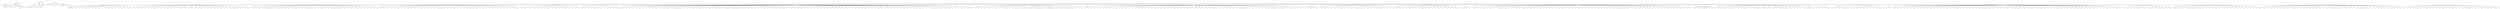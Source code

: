 graph Tree {
	"t0" [label = "TEI"];
	"t1" [label = "teiHeader"];
	"t2" [label = "fileDesc"];
	"t3" [label = "titleStmt"];
	"t4" [label = "title"];
	"t5" [label = "title"];
	"t6" [label = "title"];
	"t7" [label = "title"];
	"t8" [label = "author"];
	"t9" [label = "idno"];
	"t10" [label = "idno"];
	"t11" [label = "persName"];
	"t12" [label = "forename"];
	"t13" [label = "surname"];
	"t14" [label = "author"];
	"t15" [label = "idno"];
	"t16" [label = "persName"];
	"t17" [label = "forename"];
	"t18" [label = "surname"];
	"t19" [label = "editor"];
	"t20" [label = "publicationStmt"];
	"t21" [label = "publisher"];
	"t22" [label = "idno"];
	"t23" [label = "idno"];
	"t24" [label = "availability"];
	"t25" [label = "licence"];
	"t26" [label = "ab"];
	"t27" [label = "ref"];
	"t28" [label = "sourceDesc"];
	"t29" [label = "bibl"];
	"t30" [label = "name"];
	"t31" [label = "idno"];
	"t32" [label = "idno"];
	"t33" [label = "availability"];
	"t34" [label = "licence"];
	"t35" [label = "ab"];
	"t36" [label = "ref"];
	"t37" [label = "bibl"];
	"t38" [label = "date"];
	"t39" [label = "date"];
	"t40" [label = "idno"];
	"t41" [label = "profileDesc"];
	"t42" [label = "particDesc"];
	"t43" [label = "listPerson"];
	"t44" [label = "person"];
	"t45" [label = "persName"];
	"t46" [label = "person"];
	"t47" [label = "persName"];
	"t48" [label = "person"];
	"t49" [label = "persName"];
	"t50" [label = "person"];
	"t51" [label = "persName"];
	"t52" [label = "person"];
	"t53" [label = "persName"];
	"t54" [label = "person"];
	"t55" [label = "persName"];
	"t56" [label = "person"];
	"t57" [label = "persName"];
	"t58" [label = "textClass"];
	"t59" [label = "keywords"];
	"t60" [label = "term"];
	"t61" [label = "term"];
	"t62" [label = "classCode"];
	"t63" [label = "revisionDesc"];
	"t64" [label = "listChange"];
	"t65" [label = "change"];
	"t66" [label = "text"];
	"t67" [label = "front"];
	"t68" [label = "docTitle"];
	"t69" [label = "titlePart"];
	"t70" [label = "titlePart"];
	"t71" [label = "titlePart"];
	"t72" [label = "titlePart"];
	"t73" [label = "docDate"];
	"t74" [label = "docAuthor"];
	"t75" [label = "div"];
	"t76" [label = "div"];
	"t77" [label = "p"];
	"t78" [label = "div"];
	"t79" [label = "p"];
	"t80" [label = "performance"];
	"t81" [label = "ab"];
	"t82" [label = "castList"];
	"t83" [label = "head"];
	"t84" [label = "castItem"];
	"t85" [label = "role"];
	"t86" [label = "castItem"];
	"t87" [label = "role"];
	"t88" [label = "castItem"];
	"t89" [label = "role"];
	"t90" [label = "castItem"];
	"t91" [label = "role"];
	"t92" [label = "castItem"];
	"t93" [label = "role"];
	"t94" [label = "castItem"];
	"t95" [label = "role"];
	"t96" [label = "note"];
	"t97" [label = "body"];
	"t98" [label = "div"];
	"t99" [label = "head"];
	"t100" [label = "stage"];
	"t101" [label = "div"];
	"t102" [label = "head"];
	"t103" [label = "sp"];
	"t104" [label = "speaker"];
	"t105" [label = "p"];
	"t106" [label = "s"];
	"t107" [label = "s"];
	"t108" [label = "sp"];
	"t109" [label = "speaker"];
	"t110" [label = "p"];
	"t111" [label = "s"];
	"t112" [label = "s"];
	"t113" [label = "sp"];
	"t114" [label = "speaker"];
	"t115" [label = "p"];
	"t116" [label = "s"];
	"t117" [label = "s"];
	"t118" [label = "sp"];
	"t119" [label = "speaker"];
	"t120" [label = "p"];
	"t121" [label = "s"];
	"t122" [label = "sp"];
	"t123" [label = "speaker"];
	"t124" [label = "p"];
	"t125" [label = "s"];
	"t126" [label = "sp"];
	"t127" [label = "speaker"];
	"t128" [label = "p"];
	"t129" [label = "s"];
	"t130" [label = "s"];
	"t131" [label = "sp"];
	"t132" [label = "speaker"];
	"t133" [label = "p"];
	"t134" [label = "s"];
	"t135" [label = "sp"];
	"t136" [label = "speaker"];
	"t137" [label = "p"];
	"t138" [label = "s"];
	"t139" [label = "sp"];
	"t140" [label = "speaker"];
	"t141" [label = "p"];
	"t142" [label = "s"];
	"t143" [label = "s"];
	"t144" [label = "sp"];
	"t145" [label = "speaker"];
	"t146" [label = "p"];
	"t147" [label = "s"];
	"t148" [label = "s"];
	"t149" [label = "sp"];
	"t150" [label = "speaker"];
	"t151" [label = "p"];
	"t152" [label = "s"];
	"t153" [label = "sp"];
	"t154" [label = "speaker"];
	"t155" [label = "p"];
	"t156" [label = "s"];
	"t157" [label = "sp"];
	"t158" [label = "speaker"];
	"t159" [label = "p"];
	"t160" [label = "s"];
	"t161" [label = "s"];
	"t162" [label = "sp"];
	"t163" [label = "speaker"];
	"t164" [label = "p"];
	"t165" [label = "s"];
	"t166" [label = "s"];
	"t167" [label = "sp"];
	"t168" [label = "speaker"];
	"t169" [label = "p"];
	"t170" [label = "s"];
	"t171" [label = "sp"];
	"t172" [label = "speaker"];
	"t173" [label = "p"];
	"t174" [label = "s"];
	"t175" [label = "sp"];
	"t176" [label = "speaker"];
	"t177" [label = "p"];
	"t178" [label = "s"];
	"t179" [label = "s"];
	"t180" [label = "sp"];
	"t181" [label = "speaker"];
	"t182" [label = "p"];
	"t183" [label = "s"];
	"t184" [label = "sp"];
	"t185" [label = "speaker"];
	"t186" [label = "p"];
	"t187" [label = "s"];
	"t188" [label = "s"];
	"t189" [label = "sp"];
	"t190" [label = "speaker"];
	"t191" [label = "p"];
	"t192" [label = "s"];
	"t193" [label = "sp"];
	"t194" [label = "speaker"];
	"t195" [label = "p"];
	"t196" [label = "s"];
	"t197" [label = "div"];
	"t198" [label = "head"];
	"t199" [label = "sp"];
	"t200" [label = "speaker"];
	"t201" [label = "p"];
	"t202" [label = "s"];
	"t203" [label = "sp"];
	"t204" [label = "speaker"];
	"t205" [label = "p"];
	"t206" [label = "s"];
	"t207" [label = "sp"];
	"t208" [label = "speaker"];
	"t209" [label = "p"];
	"t210" [label = "s"];
	"t211" [label = "sp"];
	"t212" [label = "speaker"];
	"t213" [label = "p"];
	"t214" [label = "s"];
	"t215" [label = "sp"];
	"t216" [label = "speaker"];
	"t217" [label = "p"];
	"t218" [label = "s"];
	"t219" [label = "stage"];
	"t220" [label = "p"];
	"t221" [label = "s"];
	"t222" [label = "s"];
	"t223" [label = "s"];
	"t224" [label = "sp"];
	"t225" [label = "speaker"];
	"t226" [label = "p"];
	"t227" [label = "s"];
	"t228" [label = "sp"];
	"t229" [label = "speaker"];
	"t230" [label = "p"];
	"t231" [label = "s"];
	"t232" [label = "sp"];
	"t233" [label = "speaker"];
	"t234" [label = "p"];
	"t235" [label = "s"];
	"t236" [label = "sp"];
	"t237" [label = "speaker"];
	"t238" [label = "p"];
	"t239" [label = "s"];
	"t240" [label = "s"];
	"t241" [label = "sp"];
	"t242" [label = "speaker"];
	"t243" [label = "p"];
	"t244" [label = "s"];
	"t245" [label = "sp"];
	"t246" [label = "speaker"];
	"t247" [label = "p"];
	"t248" [label = "s"];
	"t249" [label = "stage"];
	"t250" [label = "sp"];
	"t251" [label = "speaker"];
	"t252" [label = "stage"];
	"t253" [label = "p"];
	"t254" [label = "s"];
	"t255" [label = "sp"];
	"t256" [label = "speaker"];
	"t257" [label = "stage"];
	"t258" [label = "p"];
	"t259" [label = "s"];
	"t260" [label = "sp"];
	"t261" [label = "speaker"];
	"t262" [label = "p"];
	"t263" [label = "s"];
	"t264" [label = "stage"];
	"t265" [label = "p"];
	"t266" [label = "s"];
	"t267" [label = "stage"];
	"t268" [label = "p"];
	"t269" [label = "s"];
	"t270" [label = "sp"];
	"t271" [label = "speaker"];
	"t272" [label = "p"];
	"t273" [label = "s"];
	"t274" [label = "sp"];
	"t275" [label = "speaker"];
	"t276" [label = "p"];
	"t277" [label = "s"];
	"t278" [label = "s"];
	"t279" [label = "sp"];
	"t280" [label = "speaker"];
	"t281" [label = "p"];
	"t282" [label = "s"];
	"t283" [label = "sp"];
	"t284" [label = "speaker"];
	"t285" [label = "p"];
	"t286" [label = "s"];
	"t287" [label = "s"];
	"t288" [label = "sp"];
	"t289" [label = "speaker"];
	"t290" [label = "p"];
	"t291" [label = "s"];
	"t292" [label = "s"];
	"t293" [label = "sp"];
	"t294" [label = "speaker"];
	"t295" [label = "p"];
	"t296" [label = "s"];
	"t297" [label = "s"];
	"t298" [label = "sp"];
	"t299" [label = "speaker"];
	"t300" [label = "p"];
	"t301" [label = "s"];
	"t302" [label = "sp"];
	"t303" [label = "speaker"];
	"t304" [label = "p"];
	"t305" [label = "s"];
	"t306" [label = "s"];
	"t307" [label = "sp"];
	"t308" [label = "speaker"];
	"t309" [label = "p"];
	"t310" [label = "s"];
	"t311" [label = "sp"];
	"t312" [label = "speaker"];
	"t313" [label = "p"];
	"t314" [label = "s"];
	"t315" [label = "sp"];
	"t316" [label = "speaker"];
	"t317" [label = "p"];
	"t318" [label = "s"];
	"t319" [label = "s"];
	"t320" [label = "sp"];
	"t321" [label = "speaker"];
	"t322" [label = "p"];
	"t323" [label = "s"];
	"t324" [label = "s"];
	"t325" [label = "s"];
	"t326" [label = "stage"];
	"t327" [label = "p"];
	"t328" [label = "s"];
	"t329" [label = "sp"];
	"t330" [label = "speaker"];
	"t331" [label = "p"];
	"t332" [label = "s"];
	"t333" [label = "stage"];
	"t334" [label = "sp"];
	"t335" [label = "speaker"];
	"t336" [label = "p"];
	"t337" [label = "s"];
	"t338" [label = "stage"];
	"t339" [label = "p"];
	"t340" [label = "s"];
	"t341" [label = "s"];
	"t342" [label = "stage"];
	"t343" [label = "div"];
	"t344" [label = "head"];
	"t345" [label = "sp"];
	"t346" [label = "speaker"];
	"t347" [label = "p"];
	"t348" [label = "s"];
	"t349" [label = "stage"];
	"t350" [label = "p"];
	"t351" [label = "s"];
	"t352" [label = "sp"];
	"t353" [label = "speaker"];
	"t354" [label = "p"];
	"t355" [label = "s"];
	"t356" [label = "s"];
	"t357" [label = "sp"];
	"t358" [label = "speaker"];
	"t359" [label = "p"];
	"t360" [label = "s"];
	"t361" [label = "sp"];
	"t362" [label = "speaker"];
	"t363" [label = "p"];
	"t364" [label = "s"];
	"t365" [label = "sp"];
	"t366" [label = "speaker"];
	"t367" [label = "p"];
	"t368" [label = "s"];
	"t369" [label = "s"];
	"t370" [label = "s"];
	"t371" [label = "s"];
	"t372" [label = "s"];
	"t373" [label = "s"];
	"t374" [label = "sp"];
	"t375" [label = "speaker"];
	"t376" [label = "p"];
	"t377" [label = "s"];
	"t378" [label = "sp"];
	"t379" [label = "speaker"];
	"t380" [label = "p"];
	"t381" [label = "s"];
	"t382" [label = "s"];
	"t383" [label = "sp"];
	"t384" [label = "speaker"];
	"t385" [label = "p"];
	"t386" [label = "s"];
	"t387" [label = "s"];
	"t388" [label = "s"];
	"t389" [label = "sp"];
	"t390" [label = "speaker"];
	"t391" [label = "p"];
	"t392" [label = "s"];
	"t393" [label = "s"];
	"t394" [label = "sp"];
	"t395" [label = "speaker"];
	"t396" [label = "p"];
	"t397" [label = "s"];
	"t398" [label = "s"];
	"t399" [label = "sp"];
	"t400" [label = "speaker"];
	"t401" [label = "p"];
	"t402" [label = "s"];
	"t403" [label = "s"];
	"t404" [label = "sp"];
	"t405" [label = "speaker"];
	"t406" [label = "p"];
	"t407" [label = "s"];
	"t408" [label = "sp"];
	"t409" [label = "speaker"];
	"t410" [label = "p"];
	"t411" [label = "s"];
	"t412" [label = "s"];
	"t413" [label = "s"];
	"t414" [label = "sp"];
	"t415" [label = "speaker"];
	"t416" [label = "p"];
	"t417" [label = "s"];
	"t418" [label = "sp"];
	"t419" [label = "speaker"];
	"t420" [label = "p"];
	"t421" [label = "s"];
	"t422" [label = "sp"];
	"t423" [label = "speaker"];
	"t424" [label = "p"];
	"t425" [label = "s"];
	"t426" [label = "sp"];
	"t427" [label = "speaker"];
	"t428" [label = "p"];
	"t429" [label = "s"];
	"t430" [label = "s"];
	"t431" [label = "s"];
	"t432" [label = "s"];
	"t433" [label = "s"];
	"t434" [label = "sp"];
	"t435" [label = "speaker"];
	"t436" [label = "p"];
	"t437" [label = "s"];
	"t438" [label = "sp"];
	"t439" [label = "speaker"];
	"t440" [label = "p"];
	"t441" [label = "s"];
	"t442" [label = "s"];
	"t443" [label = "sp"];
	"t444" [label = "speaker"];
	"t445" [label = "p"];
	"t446" [label = "s"];
	"t447" [label = "sp"];
	"t448" [label = "speaker"];
	"t449" [label = "p"];
	"t450" [label = "s"];
	"t451" [label = "s"];
	"t452" [label = "s"];
	"t453" [label = "sp"];
	"t454" [label = "speaker"];
	"t455" [label = "p"];
	"t456" [label = "s"];
	"t457" [label = "sp"];
	"t458" [label = "speaker"];
	"t459" [label = "p"];
	"t460" [label = "s"];
	"t461" [label = "sp"];
	"t462" [label = "speaker"];
	"t463" [label = "p"];
	"t464" [label = "s"];
	"t465" [label = "sp"];
	"t466" [label = "speaker"];
	"t467" [label = "p"];
	"t468" [label = "s"];
	"t469" [label = "s"];
	"t470" [label = "s"];
	"t471" [label = "stage"];
	"t472" [label = "p"];
	"t473" [label = "s"];
	"t474" [label = "s"];
	"t475" [label = "s"];
	"t476" [label = "s"];
	"t477" [label = "sp"];
	"t478" [label = "speaker"];
	"t479" [label = "p"];
	"t480" [label = "s"];
	"t481" [label = "sp"];
	"t482" [label = "speaker"];
	"t483" [label = "p"];
	"t484" [label = "s"];
	"t485" [label = "s"];
	"t486" [label = "sp"];
	"t487" [label = "speaker"];
	"t488" [label = "p"];
	"t489" [label = "s"];
	"t490" [label = "sp"];
	"t491" [label = "speaker"];
	"t492" [label = "p"];
	"t493" [label = "s"];
	"t494" [label = "s"];
	"t495" [label = "sp"];
	"t496" [label = "speaker"];
	"t497" [label = "p"];
	"t498" [label = "s"];
	"t499" [label = "sp"];
	"t500" [label = "speaker"];
	"t501" [label = "p"];
	"t502" [label = "s"];
	"t503" [label = "s"];
	"t504" [label = "sp"];
	"t505" [label = "speaker"];
	"t506" [label = "p"];
	"t507" [label = "s"];
	"t508" [label = "sp"];
	"t509" [label = "speaker"];
	"t510" [label = "p"];
	"t511" [label = "s"];
	"t512" [label = "sp"];
	"t513" [label = "speaker"];
	"t514" [label = "p"];
	"t515" [label = "s"];
	"t516" [label = "sp"];
	"t517" [label = "speaker"];
	"t518" [label = "p"];
	"t519" [label = "s"];
	"t520" [label = "sp"];
	"t521" [label = "speaker"];
	"t522" [label = "p"];
	"t523" [label = "s"];
	"t524" [label = "sp"];
	"t525" [label = "speaker"];
	"t526" [label = "p"];
	"t527" [label = "s"];
	"t528" [label = "s"];
	"t529" [label = "div"];
	"t530" [label = "head"];
	"t531" [label = "sp"];
	"t532" [label = "speaker"];
	"t533" [label = "p"];
	"t534" [label = "s"];
	"t535" [label = "sp"];
	"t536" [label = "speaker"];
	"t537" [label = "p"];
	"t538" [label = "s"];
	"t539" [label = "stage"];
	"t540" [label = "p"];
	"t541" [label = "s"];
	"t542" [label = "stage"];
	"t543" [label = "sp"];
	"t544" [label = "speaker"];
	"t545" [label = "p"];
	"t546" [label = "s"];
	"t547" [label = "sp"];
	"t548" [label = "speaker"];
	"t549" [label = "p"];
	"t550" [label = "s"];
	"t551" [label = "sp"];
	"t552" [label = "speaker"];
	"t553" [label = "p"];
	"t554" [label = "s"];
	"t555" [label = "s"];
	"t556" [label = "sp"];
	"t557" [label = "speaker"];
	"t558" [label = "p"];
	"t559" [label = "s"];
	"t560" [label = "sp"];
	"t561" [label = "speaker"];
	"t562" [label = "p"];
	"t563" [label = "s"];
	"t564" [label = "sp"];
	"t565" [label = "speaker"];
	"t566" [label = "p"];
	"t567" [label = "s"];
	"t568" [label = "s"];
	"t569" [label = "sp"];
	"t570" [label = "speaker"];
	"t571" [label = "p"];
	"t572" [label = "s"];
	"t573" [label = "sp"];
	"t574" [label = "speaker"];
	"t575" [label = "p"];
	"t576" [label = "s"];
	"t577" [label = "sp"];
	"t578" [label = "speaker"];
	"t579" [label = "p"];
	"t580" [label = "s"];
	"t581" [label = "sp"];
	"t582" [label = "speaker"];
	"t583" [label = "p"];
	"t584" [label = "s"];
	"t585" [label = "s"];
	"t586" [label = "sp"];
	"t587" [label = "speaker"];
	"t588" [label = "p"];
	"t589" [label = "s"];
	"t590" [label = "sp"];
	"t591" [label = "speaker"];
	"t592" [label = "p"];
	"t593" [label = "s"];
	"t594" [label = "sp"];
	"t595" [label = "speaker"];
	"t596" [label = "p"];
	"t597" [label = "s"];
	"t598" [label = "sp"];
	"t599" [label = "speaker"];
	"t600" [label = "p"];
	"t601" [label = "s"];
	"t602" [label = "sp"];
	"t603" [label = "speaker"];
	"t604" [label = "p"];
	"t605" [label = "s"];
	"t606" [label = "sp"];
	"t607" [label = "speaker"];
	"t608" [label = "p"];
	"t609" [label = "s"];
	"t610" [label = "s"];
	"t611" [label = "s"];
	"t612" [label = "s"];
	"t613" [label = "sp"];
	"t614" [label = "speaker"];
	"t615" [label = "p"];
	"t616" [label = "s"];
	"t617" [label = "sp"];
	"t618" [label = "speaker"];
	"t619" [label = "p"];
	"t620" [label = "s"];
	"t621" [label = "sp"];
	"t622" [label = "speaker"];
	"t623" [label = "p"];
	"t624" [label = "s"];
	"t625" [label = "sp"];
	"t626" [label = "speaker"];
	"t627" [label = "p"];
	"t628" [label = "s"];
	"t629" [label = "s"];
	"t630" [label = "sp"];
	"t631" [label = "speaker"];
	"t632" [label = "p"];
	"t633" [label = "s"];
	"t634" [label = "sp"];
	"t635" [label = "speaker"];
	"t636" [label = "p"];
	"t637" [label = "s"];
	"t638" [label = "sp"];
	"t639" [label = "speaker"];
	"t640" [label = "p"];
	"t641" [label = "s"];
	"t642" [label = "sp"];
	"t643" [label = "speaker"];
	"t644" [label = "p"];
	"t645" [label = "s"];
	"t646" [label = "s"];
	"t647" [label = "stage"];
	"t648" [label = "p"];
	"t649" [label = "s"];
	"t650" [label = "s"];
	"t651" [label = "s"];
	"t652" [label = "sp"];
	"t653" [label = "speaker"];
	"t654" [label = "p"];
	"t655" [label = "s"];
	"t656" [label = "s"];
	"t657" [label = "sp"];
	"t658" [label = "speaker"];
	"t659" [label = "p"];
	"t660" [label = "s"];
	"t661" [label = "s"];
	"t662" [label = "sp"];
	"t663" [label = "speaker"];
	"t664" [label = "p"];
	"t665" [label = "s"];
	"t666" [label = "sp"];
	"t667" [label = "speaker"];
	"t668" [label = "p"];
	"t669" [label = "s"];
	"t670" [label = "s"];
	"t671" [label = "stage"];
	"t672" [label = "p"];
	"t673" [label = "s"];
	"t674" [label = "sp"];
	"t675" [label = "speaker"];
	"t676" [label = "p"];
	"t677" [label = "s"];
	"t678" [label = "stage"];
	"t679" [label = "p"];
	"t680" [label = "s"];
	"t681" [label = "stage"];
	"t682" [label = "sp"];
	"t683" [label = "speaker"];
	"t684" [label = "p"];
	"t685" [label = "s"];
	"t686" [label = "sp"];
	"t687" [label = "speaker"];
	"t688" [label = "p"];
	"t689" [label = "s"];
	"t690" [label = "sp"];
	"t691" [label = "speaker"];
	"t692" [label = "p"];
	"t693" [label = "s"];
	"t694" [label = "sp"];
	"t695" [label = "speaker"];
	"t696" [label = "p"];
	"t697" [label = "s"];
	"t698" [label = "sp"];
	"t699" [label = "speaker"];
	"t700" [label = "p"];
	"t701" [label = "s"];
	"t702" [label = "sp"];
	"t703" [label = "speaker"];
	"t704" [label = "p"];
	"t705" [label = "s"];
	"t706" [label = "sp"];
	"t707" [label = "speaker"];
	"t708" [label = "p"];
	"t709" [label = "s"];
	"t710" [label = "s"];
	"t711" [label = "s"];
	"t712" [label = "stage"];
	"t713" [label = "sp"];
	"t714" [label = "speaker"];
	"t715" [label = "p"];
	"t716" [label = "s"];
	"t717" [label = "stage"];
	"t718" [label = "p"];
	"t719" [label = "s"];
	"t720" [label = "s"];
	"t721" [label = "stage"];
	"t722" [label = "div"];
	"t723" [label = "head"];
	"t724" [label = "sp"];
	"t725" [label = "speaker"];
	"t726" [label = "p"];
	"t727" [label = "s"];
	"t728" [label = "stage"];
	"t729" [label = "sp"];
	"t730" [label = "speaker"];
	"t731" [label = "p"];
	"t732" [label = "s"];
	"t733" [label = "sp"];
	"t734" [label = "speaker"];
	"t735" [label = "p"];
	"t736" [label = "s"];
	"t737" [label = "sp"];
	"t738" [label = "speaker"];
	"t739" [label = "p"];
	"t740" [label = "s"];
	"t741" [label = "sp"];
	"t742" [label = "speaker"];
	"t743" [label = "p"];
	"t744" [label = "s"];
	"t745" [label = "sp"];
	"t746" [label = "speaker"];
	"t747" [label = "p"];
	"t748" [label = "s"];
	"t749" [label = "s"];
	"t750" [label = "s"];
	"t751" [label = "stage"];
	"t752" [label = "sp"];
	"t753" [label = "speaker"];
	"t754" [label = "p"];
	"t755" [label = "s"];
	"t756" [label = "sp"];
	"t757" [label = "speaker"];
	"t758" [label = "p"];
	"t759" [label = "s"];
	"t760" [label = "s"];
	"t761" [label = "sp"];
	"t762" [label = "speaker"];
	"t763" [label = "p"];
	"t764" [label = "s"];
	"t765" [label = "sp"];
	"t766" [label = "speaker"];
	"t767" [label = "p"];
	"t768" [label = "s"];
	"t769" [label = "stage"];
	"t770" [label = "p"];
	"t771" [label = "s"];
	"t772" [label = "s"];
	"t773" [label = "sp"];
	"t774" [label = "speaker"];
	"t775" [label = "p"];
	"t776" [label = "s"];
	"t777" [label = "sp"];
	"t778" [label = "speaker"];
	"t779" [label = "p"];
	"t780" [label = "s"];
	"t781" [label = "sp"];
	"t782" [label = "speaker"];
	"t783" [label = "p"];
	"t784" [label = "s"];
	"t785" [label = "sp"];
	"t786" [label = "speaker"];
	"t787" [label = "p"];
	"t788" [label = "s"];
	"t789" [label = "div"];
	"t790" [label = "head"];
	"t791" [label = "sp"];
	"t792" [label = "speaker"];
	"t793" [label = "p"];
	"t794" [label = "s"];
	"t795" [label = "stage"];
	"t796" [label = "p"];
	"t797" [label = "s"];
	"t798" [label = "sp"];
	"t799" [label = "speaker"];
	"t800" [label = "p"];
	"t801" [label = "s"];
	"t802" [label = "sp"];
	"t803" [label = "speaker"];
	"t804" [label = "p"];
	"t805" [label = "s"];
	"t806" [label = "sp"];
	"t807" [label = "speaker"];
	"t808" [label = "p"];
	"t809" [label = "s"];
	"t810" [label = "s"];
	"t811" [label = "stage"];
	"t812" [label = "p"];
	"t813" [label = "s"];
	"t814" [label = "sp"];
	"t815" [label = "speaker"];
	"t816" [label = "p"];
	"t817" [label = "s"];
	"t818" [label = "s"];
	"t819" [label = "sp"];
	"t820" [label = "speaker"];
	"t821" [label = "p"];
	"t822" [label = "s"];
	"t823" [label = "sp"];
	"t824" [label = "speaker"];
	"t825" [label = "p"];
	"t826" [label = "s"];
	"t827" [label = "s"];
	"t828" [label = "stage"];
	"t829" [label = "p"];
	"t830" [label = "s"];
	"t831" [label = "sp"];
	"t832" [label = "speaker"];
	"t833" [label = "p"];
	"t834" [label = "s"];
	"t835" [label = "sp"];
	"t836" [label = "speaker"];
	"t837" [label = "p"];
	"t838" [label = "s"];
	"t839" [label = "stage"];
	"t840" [label = "p"];
	"t841" [label = "s"];
	"t842" [label = "s"];
	"t843" [label = "s"];
	"t844" [label = "s"];
	"t845" [label = "s"];
	"t846" [label = "div"];
	"t847" [label = "head"];
	"t848" [label = "sp"];
	"t849" [label = "speaker"];
	"t850" [label = "p"];
	"t851" [label = "s"];
	"t852" [label = "sp"];
	"t853" [label = "speaker"];
	"t854" [label = "p"];
	"t855" [label = "s"];
	"t856" [label = "sp"];
	"t857" [label = "speaker"];
	"t858" [label = "p"];
	"t859" [label = "s"];
	"t860" [label = "sp"];
	"t861" [label = "speaker"];
	"t862" [label = "p"];
	"t863" [label = "s"];
	"t864" [label = "sp"];
	"t865" [label = "speaker"];
	"t866" [label = "p"];
	"t867" [label = "s"];
	"t868" [label = "sp"];
	"t869" [label = "speaker"];
	"t870" [label = "p"];
	"t871" [label = "s"];
	"t872" [label = "s"];
	"t873" [label = "sp"];
	"t874" [label = "speaker"];
	"t875" [label = "p"];
	"t876" [label = "s"];
	"t877" [label = "sp"];
	"t878" [label = "speaker"];
	"t879" [label = "p"];
	"t880" [label = "s"];
	"t881" [label = "sp"];
	"t882" [label = "speaker"];
	"t883" [label = "p"];
	"t884" [label = "s"];
	"t885" [label = "sp"];
	"t886" [label = "speaker"];
	"t887" [label = "p"];
	"t888" [label = "s"];
	"t889" [label = "sp"];
	"t890" [label = "speaker"];
	"t891" [label = "p"];
	"t892" [label = "s"];
	"t893" [label = "s"];
	"t894" [label = "stage"];
	"t895" [label = "sp"];
	"t896" [label = "speaker"];
	"t897" [label = "p"];
	"t898" [label = "s"];
	"t899" [label = "sp"];
	"t900" [label = "speaker"];
	"t901" [label = "p"];
	"t902" [label = "s"];
	"t903" [label = "s"];
	"t904" [label = "sp"];
	"t905" [label = "speaker"];
	"t906" [label = "p"];
	"t907" [label = "s"];
	"t908" [label = "s"];
	"t909" [label = "s"];
	"t910" [label = "sp"];
	"t911" [label = "speaker"];
	"t912" [label = "p"];
	"t913" [label = "s"];
	"t914" [label = "stage"];
	"t915" [label = "p"];
	"t916" [label = "s"];
	"t917" [label = "sp"];
	"t918" [label = "speaker"];
	"t919" [label = "p"];
	"t920" [label = "s"];
	"t921" [label = "s"];
	"t922" [label = "s"];
	"t923" [label = "s"];
	"t924" [label = "s"];
	"t925" [label = "s"];
	"t926" [label = "sp"];
	"t927" [label = "speaker"];
	"t928" [label = "p"];
	"t929" [label = "s"];
	"t930" [label = "sp"];
	"t931" [label = "speaker"];
	"t932" [label = "p"];
	"t933" [label = "s"];
	"t934" [label = "sp"];
	"t935" [label = "speaker"];
	"t936" [label = "p"];
	"t937" [label = "s"];
	"t938" [label = "sp"];
	"t939" [label = "speaker"];
	"t940" [label = "p"];
	"t941" [label = "s"];
	"t942" [label = "sp"];
	"t943" [label = "speaker"];
	"t944" [label = "p"];
	"t945" [label = "s"];
	"t946" [label = "s"];
	"t947" [label = "stage"];
	"t948" [label = "p"];
	"t949" [label = "s"];
	"t950" [label = "sp"];
	"t951" [label = "speaker"];
	"t952" [label = "p"];
	"t953" [label = "s"];
	"t954" [label = "s"];
	"t955" [label = "s"];
	"t956" [label = "sp"];
	"t957" [label = "speaker"];
	"t958" [label = "p"];
	"t959" [label = "s"];
	"t960" [label = "sp"];
	"t961" [label = "speaker"];
	"t962" [label = "p"];
	"t963" [label = "s"];
	"t964" [label = "sp"];
	"t965" [label = "speaker"];
	"t966" [label = "p"];
	"t967" [label = "s"];
	"t968" [label = "s"];
	"t969" [label = "sp"];
	"t970" [label = "speaker"];
	"t971" [label = "p"];
	"t972" [label = "s"];
	"t973" [label = "sp"];
	"t974" [label = "speaker"];
	"t975" [label = "p"];
	"t976" [label = "s"];
	"t977" [label = "s"];
	"t978" [label = "sp"];
	"t979" [label = "speaker"];
	"t980" [label = "p"];
	"t981" [label = "s"];
	"t982" [label = "s"];
	"t983" [label = "s"];
	"t984" [label = "sp"];
	"t985" [label = "speaker"];
	"t986" [label = "p"];
	"t987" [label = "s"];
	"t988" [label = "sp"];
	"t989" [label = "speaker"];
	"t990" [label = "p"];
	"t991" [label = "s"];
	"t992" [label = "sp"];
	"t993" [label = "speaker"];
	"t994" [label = "p"];
	"t995" [label = "s"];
	"t996" [label = "s"];
	"t997" [label = "s"];
	"t998" [label = "s"];
	"t999" [label = "sp"];
	"t1000" [label = "speaker"];
	"t1001" [label = "p"];
	"t1002" [label = "s"];
	"t1003" [label = "sp"];
	"t1004" [label = "speaker"];
	"t1005" [label = "p"];
	"t1006" [label = "s"];
	"t1007" [label = "s"];
	"t1008" [label = "s"];
	"t1009" [label = "s"];
	"t1010" [label = "s"];
	"t1011" [label = "s"];
	"t1012" [label = "sp"];
	"t1013" [label = "speaker"];
	"t1014" [label = "p"];
	"t1015" [label = "s"];
	"t1016" [label = "s"];
	"t1017" [label = "sp"];
	"t1018" [label = "speaker"];
	"t1019" [label = "p"];
	"t1020" [label = "s"];
	"t1021" [label = "s"];
	"t1022" [label = "sp"];
	"t1023" [label = "speaker"];
	"t1024" [label = "p"];
	"t1025" [label = "s"];
	"t1026" [label = "stage"];
	"t1027" [label = "p"];
	"t1028" [label = "s"];
	"t1029" [label = "s"];
	"t1030" [label = "sp"];
	"t1031" [label = "speaker"];
	"t1032" [label = "p"];
	"t1033" [label = "s"];
	"t1034" [label = "s"];
	"t1035" [label = "stage"];
	"t1036" [label = "p"];
	"t1037" [label = "s"];
	"t1038" [label = "sp"];
	"t1039" [label = "speaker"];
	"t1040" [label = "p"];
	"t1041" [label = "s"];
	"t1042" [label = "sp"];
	"t1043" [label = "speaker"];
	"t1044" [label = "p"];
	"t1045" [label = "s"];
	"t1046" [label = "stage"];
	"t1047" [label = "p"];
	"t1048" [label = "s"];
	"t1049" [label = "s"];
	"t1050" [label = "sp"];
	"t1051" [label = "speaker"];
	"t1052" [label = "p"];
	"t1053" [label = "s"];
	"t1054" [label = "sp"];
	"t1055" [label = "speaker"];
	"t1056" [label = "p"];
	"t1057" [label = "s"];
	"t1058" [label = "stage"];
	"t1059" [label = "p"];
	"t1060" [label = "s"];
	"t1061" [label = "stage"];
	"t1062" [label = "p"];
	"t1063" [label = "s"];
	"t1064" [label = "s"];
	"t1065" [label = "sp"];
	"t1066" [label = "speaker"];
	"t1067" [label = "p"];
	"t1068" [label = "s"];
	"t1069" [label = "s"];
	"t1070" [label = "sp"];
	"t1071" [label = "speaker"];
	"t1072" [label = "p"];
	"t1073" [label = "s"];
	"t1074" [label = "s"];
	"t1075" [label = "s"];
	"t1076" [label = "sp"];
	"t1077" [label = "speaker"];
	"t1078" [label = "p"];
	"t1079" [label = "s"];
	"t1080" [label = "stage"];
	"t1081" [label = "sp"];
	"t1082" [label = "speaker"];
	"t1083" [label = "p"];
	"t1084" [label = "s"];
	"t1085" [label = "sp"];
	"t1086" [label = "speaker"];
	"t1087" [label = "p"];
	"t1088" [label = "s"];
	"t1089" [label = "sp"];
	"t1090" [label = "speaker"];
	"t1091" [label = "p"];
	"t1092" [label = "s"];
	"t1093" [label = "sp"];
	"t1094" [label = "speaker"];
	"t1095" [label = "p"];
	"t1096" [label = "s"];
	"t1097" [label = "s"];
	"t1098" [label = "sp"];
	"t1099" [label = "speaker"];
	"t1100" [label = "p"];
	"t1101" [label = "s"];
	"t1102" [label = "sp"];
	"t1103" [label = "speaker"];
	"t1104" [label = "p"];
	"t1105" [label = "s"];
	"t1106" [label = "sp"];
	"t1107" [label = "speaker"];
	"t1108" [label = "p"];
	"t1109" [label = "s"];
	"t1110" [label = "sp"];
	"t1111" [label = "speaker"];
	"t1112" [label = "p"];
	"t1113" [label = "s"];
	"t1114" [label = "sp"];
	"t1115" [label = "speaker"];
	"t1116" [label = "p"];
	"t1117" [label = "s"];
	"t1118" [label = "sp"];
	"t1119" [label = "speaker"];
	"t1120" [label = "p"];
	"t1121" [label = "s"];
	"t1122" [label = "sp"];
	"t1123" [label = "speaker"];
	"t1124" [label = "p"];
	"t1125" [label = "s"];
	"t1126" [label = "sp"];
	"t1127" [label = "speaker"];
	"t1128" [label = "p"];
	"t1129" [label = "s"];
	"t1130" [label = "sp"];
	"t1131" [label = "speaker"];
	"t1132" [label = "p"];
	"t1133" [label = "s"];
	"t1134" [label = "sp"];
	"t1135" [label = "speaker"];
	"t1136" [label = "p"];
	"t1137" [label = "s"];
	"t1138" [label = "sp"];
	"t1139" [label = "speaker"];
	"t1140" [label = "p"];
	"t1141" [label = "s"];
	"t1142" [label = "sp"];
	"t1143" [label = "speaker"];
	"t1144" [label = "p"];
	"t1145" [label = "s"];
	"t1146" [label = "sp"];
	"t1147" [label = "speaker"];
	"t1148" [label = "p"];
	"t1149" [label = "s"];
	"t1150" [label = "sp"];
	"t1151" [label = "speaker"];
	"t1152" [label = "p"];
	"t1153" [label = "s"];
	"t1154" [label = "stage"];
	"t1155" [label = "sp"];
	"t1156" [label = "speaker"];
	"t1157" [label = "p"];
	"t1158" [label = "s"];
	"t1159" [label = "sp"];
	"t1160" [label = "speaker"];
	"t1161" [label = "p"];
	"t1162" [label = "s"];
	"t1163" [label = "sp"];
	"t1164" [label = "speaker"];
	"t1165" [label = "p"];
	"t1166" [label = "s"];
	"t1167" [label = "sp"];
	"t1168" [label = "speaker"];
	"t1169" [label = "p"];
	"t1170" [label = "s"];
	"t1171" [label = "sp"];
	"t1172" [label = "speaker"];
	"t1173" [label = "p"];
	"t1174" [label = "s"];
	"t1175" [label = "s"];
	"t1176" [label = "sp"];
	"t1177" [label = "speaker"];
	"t1178" [label = "p"];
	"t1179" [label = "s"];
	"t1180" [label = "sp"];
	"t1181" [label = "speaker"];
	"t1182" [label = "p"];
	"t1183" [label = "s"];
	"t1184" [label = "sp"];
	"t1185" [label = "speaker"];
	"t1186" [label = "p"];
	"t1187" [label = "s"];
	"t1188" [label = "sp"];
	"t1189" [label = "speaker"];
	"t1190" [label = "p"];
	"t1191" [label = "s"];
	"t1192" [label = "s"];
	"t1193" [label = "sp"];
	"t1194" [label = "speaker"];
	"t1195" [label = "p"];
	"t1196" [label = "s"];
	"t1197" [label = "sp"];
	"t1198" [label = "speaker"];
	"t1199" [label = "p"];
	"t1200" [label = "s"];
	"t1201" [label = "stage"];
	"t1202" [label = "p"];
	"t1203" [label = "s"];
	"t1204" [label = "stage"];
	"t1205" [label = "p"];
	"t1206" [label = "s"];
	"t1207" [label = "sp"];
	"t1208" [label = "speaker"];
	"t1209" [label = "p"];
	"t1210" [label = "s"];
	"t1211" [label = "sp"];
	"t1212" [label = "speaker"];
	"t1213" [label = "p"];
	"t1214" [label = "s"];
	"t1215" [label = "sp"];
	"t1216" [label = "speaker"];
	"t1217" [label = "p"];
	"t1218" [label = "s"];
	"t1219" [label = "sp"];
	"t1220" [label = "speaker"];
	"t1221" [label = "p"];
	"t1222" [label = "s"];
	"t1223" [label = "s"];
	"t1224" [label = "sp"];
	"t1225" [label = "speaker"];
	"t1226" [label = "p"];
	"t1227" [label = "s"];
	"t1228" [label = "sp"];
	"t1229" [label = "speaker"];
	"t1230" [label = "p"];
	"t1231" [label = "s"];
	"t1232" [label = "stage"];
	"t1233" [label = "p"];
	"t1234" [label = "s"];
	"t1235" [label = "stage"];
	"t1236" [label = "p"];
	"t1237" [label = "s"];
	"t1238" [label = "s"];
	"t1239" [label = "sp"];
	"t1240" [label = "speaker"];
	"t1241" [label = "p"];
	"t1242" [label = "s"];
	"t1243" [label = "s"];
	"t1244" [label = "s"];
	"t1245" [label = "sp"];
	"t1246" [label = "speaker"];
	"t1247" [label = "p"];
	"t1248" [label = "s"];
	"t1249" [label = "sp"];
	"t1250" [label = "speaker"];
	"t1251" [label = "p"];
	"t1252" [label = "s"];
	"t1253" [label = "stage"];
	"t1254" [label = "p"];
	"t1255" [label = "s"];
	"t1256" [label = "sp"];
	"t1257" [label = "speaker"];
	"t1258" [label = "p"];
	"t1259" [label = "s"];
	"t1260" [label = "sp"];
	"t1261" [label = "speaker"];
	"t1262" [label = "p"];
	"t1263" [label = "s"];
	"t1264" [label = "s"];
	"t1265" [label = "s"];
	"t1266" [label = "s"];
	"t1267" [label = "s"];
	"t1268" [label = "sp"];
	"t1269" [label = "speaker"];
	"t1270" [label = "p"];
	"t1271" [label = "s"];
	"t1272" [label = "s"];
	"t1273" [label = "s"];
	"t1274" [label = "sp"];
	"t1275" [label = "speaker"];
	"t1276" [label = "p"];
	"t1277" [label = "s"];
	"t1278" [label = "sp"];
	"t1279" [label = "speaker"];
	"t1280" [label = "p"];
	"t1281" [label = "s"];
	"t1282" [label = "s"];
	"t1283" [label = "sp"];
	"t1284" [label = "speaker"];
	"t1285" [label = "p"];
	"t1286" [label = "s"];
	"t1287" [label = "s"];
	"t1288" [label = "s"];
	"t1289" [label = "sp"];
	"t1290" [label = "speaker"];
	"t1291" [label = "p"];
	"t1292" [label = "s"];
	"t1293" [label = "sp"];
	"t1294" [label = "speaker"];
	"t1295" [label = "p"];
	"t1296" [label = "s"];
	"t1297" [label = "stage"];
	"t1298" [label = "p"];
	"t1299" [label = "s"];
	"t1300" [label = "sp"];
	"t1301" [label = "speaker"];
	"t1302" [label = "p"];
	"t1303" [label = "s"];
	"t1304" [label = "s"];
	"t1305" [label = "stage"];
	"t1306" [label = "p"];
	"t1307" [label = "s"];
	"t1308" [label = "sp"];
	"t1309" [label = "speaker"];
	"t1310" [label = "p"];
	"t1311" [label = "s"];
	"t1312" [label = "stage"];
	"t1313" [label = "p"];
	"t1314" [label = "s"];
	"t1315" [label = "stage"];
	"t1316" [label = "div"];
	"t1317" [label = "head"];
	"t1318" [label = "sp"];
	"t1319" [label = "speaker"];
	"t1320" [label = "p"];
	"t1321" [label = "s"];
	"t1322" [label = "stage"];
	"t1323" [label = "p"];
	"t1324" [label = "s"];
	"t1325" [label = "stage"];
	"t1326" [label = "p"];
	"t1327" [label = "s"];
	"t1328" [label = "sp"];
	"t1329" [label = "speaker"];
	"t1330" [label = "p"];
	"t1331" [label = "s"];
	"t1332" [label = "stage"];
	"t1333" [label = "sp"];
	"t1334" [label = "speaker"];
	"t1335" [label = "p"];
	"t1336" [label = "s"];
	"t1337" [label = "sp"];
	"t1338" [label = "speaker"];
	"t1339" [label = "p"];
	"t1340" [label = "s"];
	"t1341" [label = "sp"];
	"t1342" [label = "speaker"];
	"t1343" [label = "p"];
	"t1344" [label = "s"];
	"t1345" [label = "s"];
	"t1346" [label = "s"];
	"t1347" [label = "sp"];
	"t1348" [label = "speaker"];
	"t1349" [label = "p"];
	"t1350" [label = "s"];
	"t1351" [label = "sp"];
	"t1352" [label = "speaker"];
	"t1353" [label = "p"];
	"t1354" [label = "s"];
	"t1355" [label = "sp"];
	"t1356" [label = "speaker"];
	"t1357" [label = "p"];
	"t1358" [label = "s"];
	"t1359" [label = "s"];
	"t1360" [label = "s"];
	"t1361" [label = "sp"];
	"t1362" [label = "speaker"];
	"t1363" [label = "p"];
	"t1364" [label = "s"];
	"t1365" [label = "sp"];
	"t1366" [label = "speaker"];
	"t1367" [label = "p"];
	"t1368" [label = "s"];
	"t1369" [label = "sp"];
	"t1370" [label = "speaker"];
	"t1371" [label = "p"];
	"t1372" [label = "s"];
	"t1373" [label = "s"];
	"t1374" [label = "s"];
	"t1375" [label = "stage"];
	"t1376" [label = "p"];
	"t1377" [label = "s"];
	"t1378" [label = "s"];
	"t1379" [label = "sp"];
	"t1380" [label = "speaker"];
	"t1381" [label = "p"];
	"t1382" [label = "s"];
	"t1383" [label = "sp"];
	"t1384" [label = "speaker"];
	"t1385" [label = "p"];
	"t1386" [label = "s"];
	"t1387" [label = "s"];
	"t1388" [label = "s"];
	"t1389" [label = "sp"];
	"t1390" [label = "speaker"];
	"t1391" [label = "p"];
	"t1392" [label = "s"];
	"t1393" [label = "s"];
	"t1394" [label = "sp"];
	"t1395" [label = "speaker"];
	"t1396" [label = "p"];
	"t1397" [label = "s"];
	"t1398" [label = "s"];
	"t1399" [label = "s"];
	"t1400" [label = "s"];
	"t1401" [label = "stage"];
	"t1402" [label = "p"];
	"t1403" [label = "s"];
	"t1404" [label = "sp"];
	"t1405" [label = "speaker"];
	"t1406" [label = "p"];
	"t1407" [label = "s"];
	"t1408" [label = "sp"];
	"t1409" [label = "speaker"];
	"t1410" [label = "p"];
	"t1411" [label = "s"];
	"t1412" [label = "s"];
	"t1413" [label = "s"];
	"t1414" [label = "s"];
	"t1415" [label = "s"];
	"t1416" [label = "s"];
	"t1417" [label = "sp"];
	"t1418" [label = "speaker"];
	"t1419" [label = "p"];
	"t1420" [label = "s"];
	"t1421" [label = "s"];
	"t1422" [label = "sp"];
	"t1423" [label = "speaker"];
	"t1424" [label = "p"];
	"t1425" [label = "s"];
	"t1426" [label = "s"];
	"t1427" [label = "s"];
	"t1428" [label = "s"];
	"t1429" [label = "s"];
	"t1430" [label = "s"];
	"t1431" [label = "s"];
	"t1432" [label = "sp"];
	"t1433" [label = "speaker"];
	"t1434" [label = "p"];
	"t1435" [label = "s"];
	"t1436" [label = "sp"];
	"t1437" [label = "speaker"];
	"t1438" [label = "p"];
	"t1439" [label = "s"];
	"t1440" [label = "sp"];
	"t1441" [label = "speaker"];
	"t1442" [label = "p"];
	"t1443" [label = "s"];
	"t1444" [label = "sp"];
	"t1445" [label = "speaker"];
	"t1446" [label = "p"];
	"t1447" [label = "s"];
	"t1448" [label = "s"];
	"t1449" [label = "s"];
	"t1450" [label = "s"];
	"t1451" [label = "sp"];
	"t1452" [label = "speaker"];
	"t1453" [label = "p"];
	"t1454" [label = "s"];
	"t1455" [label = "s"];
	"t1456" [label = "s"];
	"t1457" [label = "s"];
	"t1458" [label = "stage"];
	"t1459" [label = "p"];
	"t1460" [label = "s"];
	"t1461" [label = "s"];
	"t1462" [label = "sp"];
	"t1463" [label = "speaker"];
	"t1464" [label = "p"];
	"t1465" [label = "s"];
	"t1466" [label = "s"];
	"t1467" [label = "stage"];
	"t1468" [label = "sp"];
	"t1469" [label = "speaker"];
	"t1470" [label = "p"];
	"t1471" [label = "s"];
	"t1472" [label = "sp"];
	"t1473" [label = "speaker"];
	"t1474" [label = "p"];
	"t1475" [label = "s"];
	"t1476" [label = "stage"];
	"t1477" [label = "p"];
	"t1478" [label = "s"];
	"t1479" [label = "s"];
	"t1480" [label = "div"];
	"t1481" [label = "head"];
	"t1482" [label = "sp"];
	"t1483" [label = "speaker"];
	"t1484" [label = "p"];
	"t1485" [label = "s"];
	"t1486" [label = "sp"];
	"t1487" [label = "speaker"];
	"t1488" [label = "p"];
	"t1489" [label = "s"];
	"t1490" [label = "stage"];
	"t1491" [label = "p"];
	"t1492" [label = "s"];
	"t1493" [label = "s"];
	"t1494" [label = "stage"];
	"t1495" [label = "p"];
	"t1496" [label = "s"];
	"t1497" [label = "s"];
	"t1498" [label = "sp"];
	"t1499" [label = "speaker"];
	"t1500" [label = "p"];
	"t1501" [label = "s"];
	"t1502" [label = "stage"];
	"t1503" [label = "p"];
	"t1504" [label = "s"];
	"t1505" [label = "sp"];
	"t1506" [label = "speaker"];
	"t1507" [label = "p"];
	"t1508" [label = "s"];
	"t1509" [label = "stage"];
	"t1510" [label = "p"];
	"t1511" [label = "s"];
	"t1512" [label = "sp"];
	"t1513" [label = "speaker"];
	"t1514" [label = "p"];
	"t1515" [label = "s"];
	"t1516" [label = "sp"];
	"t1517" [label = "speaker"];
	"t1518" [label = "p"];
	"t1519" [label = "s"];
	"t1520" [label = "stage"];
	"t1521" [label = "p"];
	"t1522" [label = "s"];
	"t1523" [label = "s"];
	"t1524" [label = "sp"];
	"t1525" [label = "speaker"];
	"t1526" [label = "p"];
	"t1527" [label = "s"];
	"t1528" [label = "sp"];
	"t1529" [label = "speaker"];
	"t1530" [label = "p"];
	"t1531" [label = "s"];
	"t1532" [label = "s"];
	"t1533" [label = "sp"];
	"t1534" [label = "speaker"];
	"t1535" [label = "p"];
	"t1536" [label = "s"];
	"t1537" [label = "s"];
	"t1538" [label = "sp"];
	"t1539" [label = "speaker"];
	"t1540" [label = "p"];
	"t1541" [label = "s"];
	"t1542" [label = "sp"];
	"t1543" [label = "speaker"];
	"t1544" [label = "p"];
	"t1545" [label = "s"];
	"t1546" [label = "stage"];
	"t1547" [label = "p"];
	"t1548" [label = "s"];
	"t1549" [label = "sp"];
	"t1550" [label = "speaker"];
	"t1551" [label = "p"];
	"t1552" [label = "s"];
	"t1553" [label = "sp"];
	"t1554" [label = "speaker"];
	"t1555" [label = "p"];
	"t1556" [label = "s"];
	"t1557" [label = "sp"];
	"t1558" [label = "speaker"];
	"t1559" [label = "p"];
	"t1560" [label = "s"];
	"t1561" [label = "sp"];
	"t1562" [label = "speaker"];
	"t1563" [label = "p"];
	"t1564" [label = "s"];
	"t1565" [label = "sp"];
	"t1566" [label = "speaker"];
	"t1567" [label = "p"];
	"t1568" [label = "s"];
	"t1569" [label = "sp"];
	"t1570" [label = "speaker"];
	"t1571" [label = "p"];
	"t1572" [label = "s"];
	"t1573" [label = "s"];
	"t1574" [label = "stage"];
	"t1575" [label = "p"];
	"t1576" [label = "s"];
	"t1577" [label = "sp"];
	"t1578" [label = "speaker"];
	"t1579" [label = "p"];
	"t1580" [label = "s"];
	"t1581" [label = "s"];
	"t1582" [label = "sp"];
	"t1583" [label = "speaker"];
	"t1584" [label = "p"];
	"t1585" [label = "s"];
	"t1586" [label = "s"];
	"t1587" [label = "sp"];
	"t1588" [label = "speaker"];
	"t1589" [label = "p"];
	"t1590" [label = "s"];
	"t1591" [label = "sp"];
	"t1592" [label = "speaker"];
	"t1593" [label = "p"];
	"t1594" [label = "s"];
	"t1595" [label = "sp"];
	"t1596" [label = "speaker"];
	"t1597" [label = "p"];
	"t1598" [label = "s"];
	"t1599" [label = "s"];
	"t1600" [label = "sp"];
	"t1601" [label = "speaker"];
	"t1602" [label = "p"];
	"t1603" [label = "s"];
	"t1604" [label = "sp"];
	"t1605" [label = "speaker"];
	"t1606" [label = "p"];
	"t1607" [label = "s"];
	"t1608" [label = "sp"];
	"t1609" [label = "speaker"];
	"t1610" [label = "p"];
	"t1611" [label = "s"];
	"t1612" [label = "sp"];
	"t1613" [label = "speaker"];
	"t1614" [label = "p"];
	"t1615" [label = "s"];
	"t1616" [label = "s"];
	"t1617" [label = "sp"];
	"t1618" [label = "speaker"];
	"t1619" [label = "p"];
	"t1620" [label = "s"];
	"t1621" [label = "sp"];
	"t1622" [label = "speaker"];
	"t1623" [label = "p"];
	"t1624" [label = "s"];
	"t1625" [label = "sp"];
	"t1626" [label = "speaker"];
	"t1627" [label = "p"];
	"t1628" [label = "s"];
	"t1629" [label = "sp"];
	"t1630" [label = "speaker"];
	"t1631" [label = "p"];
	"t1632" [label = "s"];
	"t1633" [label = "sp"];
	"t1634" [label = "speaker"];
	"t1635" [label = "p"];
	"t1636" [label = "s"];
	"t1637" [label = "sp"];
	"t1638" [label = "speaker"];
	"t1639" [label = "p"];
	"t1640" [label = "s"];
	"t1641" [label = "sp"];
	"t1642" [label = "speaker"];
	"t1643" [label = "p"];
	"t1644" [label = "s"];
	"t1645" [label = "sp"];
	"t1646" [label = "speaker"];
	"t1647" [label = "p"];
	"t1648" [label = "s"];
	"t1649" [label = "s"];
	"t1650" [label = "s"];
	"t1651" [label = "stage"];
	"t1652" [label = "p"];
	"t1653" [label = "s"];
	"t1654" [label = "sp"];
	"t1655" [label = "speaker"];
	"t1656" [label = "p"];
	"t1657" [label = "s"];
	"t1658" [label = "sp"];
	"t1659" [label = "speaker"];
	"t1660" [label = "p"];
	"t1661" [label = "s"];
	"t1662" [label = "sp"];
	"t1663" [label = "speaker"];
	"t1664" [label = "p"];
	"t1665" [label = "s"];
	"t1666" [label = "sp"];
	"t1667" [label = "speaker"];
	"t1668" [label = "p"];
	"t1669" [label = "s"];
	"t1670" [label = "sp"];
	"t1671" [label = "speaker"];
	"t1672" [label = "p"];
	"t1673" [label = "s"];
	"t1674" [label = "s"];
	"t1675" [label = "sp"];
	"t1676" [label = "speaker"];
	"t1677" [label = "p"];
	"t1678" [label = "s"];
	"t1679" [label = "sp"];
	"t1680" [label = "speaker"];
	"t1681" [label = "p"];
	"t1682" [label = "s"];
	"t1683" [label = "stage"];
	"t1684" [label = "p"];
	"t1685" [label = "s"];
	"t1686" [label = "s"];
	"t1687" [label = "s"];
	"t1688" [label = "s"];
	"t1689" [label = "s"];
	"t1690" [label = "s"];
	"t1691" [label = "sp"];
	"t1692" [label = "speaker"];
	"t1693" [label = "p"];
	"t1694" [label = "s"];
	"t1695" [label = "sp"];
	"t1696" [label = "speaker"];
	"t1697" [label = "p"];
	"t1698" [label = "s"];
	"t1699" [label = "sp"];
	"t1700" [label = "speaker"];
	"t1701" [label = "p"];
	"t1702" [label = "s"];
	"t1703" [label = "s"];
	"t1704" [label = "sp"];
	"t1705" [label = "speaker"];
	"t1706" [label = "p"];
	"t1707" [label = "s"];
	"t1708" [label = "sp"];
	"t1709" [label = "speaker"];
	"t1710" [label = "p"];
	"t1711" [label = "s"];
	"t1712" [label = "sp"];
	"t1713" [label = "speaker"];
	"t1714" [label = "p"];
	"t1715" [label = "s"];
	"t1716" [label = "sp"];
	"t1717" [label = "speaker"];
	"t1718" [label = "p"];
	"t1719" [label = "s"];
	"t1720" [label = "stage"];
	"t1721" [label = "p"];
	"t1722" [label = "s"];
	"t1723" [label = "s"];
	"t1724" [label = "sp"];
	"t1725" [label = "speaker"];
	"t1726" [label = "p"];
	"t1727" [label = "s"];
	"t1728" [label = "sp"];
	"t1729" [label = "speaker"];
	"t1730" [label = "p"];
	"t1731" [label = "s"];
	"t1732" [label = "s"];
	"t1733" [label = "s"];
	"t1734" [label = "s"];
	"t1735" [label = "s"];
	"t1736" [label = "sp"];
	"t1737" [label = "speaker"];
	"t1738" [label = "p"];
	"t1739" [label = "s"];
	"t1740" [label = "s"];
	"t1741" [label = "sp"];
	"t1742" [label = "speaker"];
	"t1743" [label = "p"];
	"t1744" [label = "s"];
	"t1745" [label = "s"];
	"t1746" [label = "s"];
	"t1747" [label = "stage"];
	"t1748" [label = "p"];
	"t1749" [label = "s"];
	"t1750" [label = "sp"];
	"t1751" [label = "speaker"];
	"t1752" [label = "p"];
	"t1753" [label = "s"];
	"t1754" [label = "sp"];
	"t1755" [label = "speaker"];
	"t1756" [label = "p"];
	"t1757" [label = "s"];
	"t1758" [label = "s"];
	"t1759" [label = "s"];
	"t1760" [label = "stage"];
	"t1761" [label = "p"];
	"t1762" [label = "s"];
	"t1763" [label = "s"];
	"t1764" [label = "sp"];
	"t1765" [label = "speaker"];
	"t1766" [label = "p"];
	"t1767" [label = "s"];
	"t1768" [label = "stage"];
	"t1769" [label = "p"];
	"t1770" [label = "s"];
	"t1771" [label = "stage"];
	"t1772" [label = "sp"];
	"t1773" [label = "speaker"];
	"t1774" [label = "p"];
	"t1775" [label = "s"];
	"t1776" [label = "stage"];
	"t1777" [label = "p"];
	"t1778" [label = "s"];
	"t1779" [label = "stage"];
	"t1780" [label = "p"];
	"t1781" [label = "s"];
	"t1782" [label = "s"];
	"t1783" [label = "stage"];
	"t1784" [label = "p"];
	"t1785" [label = "s"];
	"t1786" [label = "stage"];
	"t1787" [label = "p"];
	"t1788" [label = "s"];
	"t1789" [label = "s"];
	"t1790" [label = "stage"];
	"t1791" [label = "div"];
	"t1792" [label = "head"];
	"t1793" [label = "sp"];
	"t1794" [label = "speaker"];
	"t1795" [label = "p"];
	"t1796" [label = "s"];
	"t1797" [label = "sp"];
	"t1798" [label = "speaker"];
	"t1799" [label = "p"];
	"t1800" [label = "s"];
	"t1801" [label = "s"];
	"t1802" [label = "sp"];
	"t1803" [label = "speaker"];
	"t1804" [label = "p"];
	"t1805" [label = "s"];
	"t1806" [label = "sp"];
	"t1807" [label = "speaker"];
	"t1808" [label = "p"];
	"t1809" [label = "s"];
	"t1810" [label = "s"];
	"t1811" [label = "sp"];
	"t1812" [label = "speaker"];
	"t1813" [label = "p"];
	"t1814" [label = "s"];
	"t1815" [label = "s"];
	"t1816" [label = "sp"];
	"t1817" [label = "speaker"];
	"t1818" [label = "p"];
	"t1819" [label = "s"];
	"t1820" [label = "sp"];
	"t1821" [label = "speaker"];
	"t1822" [label = "p"];
	"t1823" [label = "s"];
	"t1824" [label = "s"];
	"t1825" [label = "s"];
	"t1826" [label = "sp"];
	"t1827" [label = "speaker"];
	"t1828" [label = "p"];
	"t1829" [label = "s"];
	"t1830" [label = "sp"];
	"t1831" [label = "speaker"];
	"t1832" [label = "p"];
	"t1833" [label = "s"];
	"t1834" [label = "sp"];
	"t1835" [label = "speaker"];
	"t1836" [label = "p"];
	"t1837" [label = "s"];
	"t1838" [label = "s"];
	"t1839" [label = "sp"];
	"t1840" [label = "speaker"];
	"t1841" [label = "p"];
	"t1842" [label = "s"];
	"t1843" [label = "sp"];
	"t1844" [label = "speaker"];
	"t1845" [label = "p"];
	"t1846" [label = "s"];
	"t1847" [label = "s"];
	"t1848" [label = "s"];
	"t1849" [label = "sp"];
	"t1850" [label = "speaker"];
	"t1851" [label = "p"];
	"t1852" [label = "s"];
	"t1853" [label = "s"];
	"t1854" [label = "s"];
	"t1855" [label = "sp"];
	"t1856" [label = "speaker"];
	"t1857" [label = "p"];
	"t1858" [label = "s"];
	"t1859" [label = "sp"];
	"t1860" [label = "speaker"];
	"t1861" [label = "p"];
	"t1862" [label = "s"];
	"t1863" [label = "s"];
	"t1864" [label = "sp"];
	"t1865" [label = "speaker"];
	"t1866" [label = "p"];
	"t1867" [label = "s"];
	"t1868" [label = "sp"];
	"t1869" [label = "speaker"];
	"t1870" [label = "p"];
	"t1871" [label = "s"];
	"t1872" [label = "stage"];
	"t1873" [label = "p"];
	"t1874" [label = "s"];
	"t1875" [label = "s"];
	"t1876" [label = "sp"];
	"t1877" [label = "speaker"];
	"t1878" [label = "p"];
	"t1879" [label = "s"];
	"t1880" [label = "s"];
	"t1881" [label = "s"];
	"t1882" [label = "sp"];
	"t1883" [label = "speaker"];
	"t1884" [label = "p"];
	"t1885" [label = "s"];
	"t1886" [label = "sp"];
	"t1887" [label = "speaker"];
	"t1888" [label = "p"];
	"t1889" [label = "s"];
	"t1890" [label = "sp"];
	"t1891" [label = "speaker"];
	"t1892" [label = "p"];
	"t1893" [label = "s"];
	"t1894" [label = "sp"];
	"t1895" [label = "speaker"];
	"t1896" [label = "p"];
	"t1897" [label = "s"];
	"t1898" [label = "s"];
	"t1899" [label = "div"];
	"t1900" [label = "head"];
	"t1901" [label = "sp"];
	"t1902" [label = "speaker"];
	"t1903" [label = "p"];
	"t1904" [label = "s"];
	"t1905" [label = "s"];
	"t1906" [label = "sp"];
	"t1907" [label = "speaker"];
	"t1908" [label = "p"];
	"t1909" [label = "s"];
	"t1910" [label = "s"];
	"t1911" [label = "stage"];
	"t1912" [label = "p"];
	"t1913" [label = "s"];
	"t1914" [label = "sp"];
	"t1915" [label = "speaker"];
	"t1916" [label = "p"];
	"t1917" [label = "s"];
	"t1918" [label = "sp"];
	"t1919" [label = "speaker"];
	"t1920" [label = "p"];
	"t1921" [label = "s"];
	"t1922" [label = "s"];
	"t1923" [label = "sp"];
	"t1924" [label = "speaker"];
	"t1925" [label = "p"];
	"t1926" [label = "s"];
	"t1927" [label = "stage"];
	"t1928" [label = "p"];
	"t1929" [label = "s"];
	"t1930" [label = "sp"];
	"t1931" [label = "speaker"];
	"t1932" [label = "p"];
	"t1933" [label = "s"];
	"t1934" [label = "sp"];
	"t1935" [label = "speaker"];
	"t1936" [label = "p"];
	"t1937" [label = "s"];
	"t1938" [label = "s"];
	"t1939" [label = "s"];
	"t1940" [label = "sp"];
	"t1941" [label = "speaker"];
	"t1942" [label = "p"];
	"t1943" [label = "s"];
	"t1944" [label = "sp"];
	"t1945" [label = "speaker"];
	"t1946" [label = "p"];
	"t1947" [label = "s"];
	"t1948" [label = "sp"];
	"t1949" [label = "speaker"];
	"t1950" [label = "p"];
	"t1951" [label = "s"];
	"t1952" [label = "sp"];
	"t1953" [label = "speaker"];
	"t1954" [label = "p"];
	"t1955" [label = "s"];
	"t1956" [label = "sp"];
	"t1957" [label = "speaker"];
	"t1958" [label = "p"];
	"t1959" [label = "s"];
	"t1960" [label = "s"];
	"t1961" [label = "sp"];
	"t1962" [label = "speaker"];
	"t1963" [label = "p"];
	"t1964" [label = "s"];
	"t1965" [label = "stage"];
	"t1966" [label = "sp"];
	"t1967" [label = "speaker"];
	"t1968" [label = "p"];
	"t1969" [label = "s"];
	"t1970" [label = "sp"];
	"t1971" [label = "speaker"];
	"t1972" [label = "p"];
	"t1973" [label = "s"];
	"t1974" [label = "sp"];
	"t1975" [label = "speaker"];
	"t1976" [label = "p"];
	"t1977" [label = "s"];
	"t1978" [label = "sp"];
	"t1979" [label = "speaker"];
	"t1980" [label = "p"];
	"t1981" [label = "s"];
	"t1982" [label = "s"];
	"t1983" [label = "s"];
	"t1984" [label = "sp"];
	"t1985" [label = "speaker"];
	"t1986" [label = "p"];
	"t1987" [label = "s"];
	"t1988" [label = "sp"];
	"t1989" [label = "speaker"];
	"t1990" [label = "p"];
	"t1991" [label = "s"];
	"t1992" [label = "s"];
	"t1993" [label = "s"];
	"t1994" [label = "stage"];
	"t1995" [label = "p"];
	"t1996" [label = "s"];
	"t1997" [label = "stage"];
	"t1998" [label = "p"];
	"t1999" [label = "s"];
	"t2000" [label = "stage"];
	"t2001" [label = "div"];
	"t2002" [label = "head"];
	"t2003" [label = "sp"];
	"t2004" [label = "speaker"];
	"t2005" [label = "p"];
	"t2006" [label = "s"];
	"t2007" [label = "s"];
	"t2008" [label = "stage"];
	"t2009" [label = "p"];
	"t2010" [label = "s"];
	"t2011" [label = "sp"];
	"t2012" [label = "speaker"];
	"t2013" [label = "p"];
	"t2014" [label = "s"];
	"t2015" [label = "sp"];
	"t2016" [label = "speaker"];
	"t2017" [label = "p"];
	"t2018" [label = "s"];
	"t2019" [label = "s"];
	"t2020" [label = "s"];
	"t2021" [label = "sp"];
	"t2022" [label = "speaker"];
	"t2023" [label = "p"];
	"t2024" [label = "s"];
	"t2025" [label = "sp"];
	"t2026" [label = "speaker"];
	"t2027" [label = "p"];
	"t2028" [label = "s"];
	"t2029" [label = "s"];
	"t2030" [label = "sp"];
	"t2031" [label = "speaker"];
	"t2032" [label = "p"];
	"t2033" [label = "s"];
	"t2034" [label = "sp"];
	"t2035" [label = "speaker"];
	"t2036" [label = "note"];
	"t2037" [label = "p"];
	"t2038" [label = "s"];
	"t2039" [label = "sp"];
	"t2040" [label = "speaker"];
	"t2041" [label = "p"];
	"t2042" [label = "s"];
	"t2043" [label = "s"];
	"t2044" [label = "s"];
	"t2045" [label = "s"];
	"t2046" [label = "sp"];
	"t2047" [label = "speaker"];
	"t2048" [label = "p"];
	"t2049" [label = "s"];
	"t2050" [label = "s"];
	"t2051" [label = "s"];
	"t2052" [label = "s"];
	"t2053" [label = "sp"];
	"t2054" [label = "speaker"];
	"t2055" [label = "p"];
	"t2056" [label = "s"];
	"t2057" [label = "sp"];
	"t2058" [label = "speaker"];
	"t2059" [label = "p"];
	"t2060" [label = "s"];
	"t2061" [label = "stage"];
	"t2062" [label = "sp"];
	"t2063" [label = "speaker"];
	"t2064" [label = "p"];
	"t2065" [label = "s"];
	"t2066" [label = "stage"];
	"t2067" [label = "p"];
	"t2068" [label = "s"];
	"t2069" [label = "sp"];
	"t2070" [label = "speaker"];
	"t2071" [label = "note"];
	"t2072" [label = "p"];
	"t2073" [label = "s"];
	"t2074" [label = "s"];
	"t2075" [label = "s"];
	"t2076" [label = "sp"];
	"t2077" [label = "speaker"];
	"t2078" [label = "p"];
	"t2079" [label = "s"];
	"t2080" [label = "sp"];
	"t2081" [label = "speaker"];
	"t2082" [label = "p"];
	"t2083" [label = "s"];
	"t2084" [label = "s"];
	"t2085" [label = "sp"];
	"t2086" [label = "speaker"];
	"t2087" [label = "p"];
	"t2088" [label = "s"];
	"t2089" [label = "sp"];
	"t2090" [label = "speaker"];
	"t2091" [label = "p"];
	"t2092" [label = "s"];
	"t2093" [label = "sp"];
	"t2094" [label = "speaker"];
	"t2095" [label = "p"];
	"t2096" [label = "s"];
	"t2097" [label = "s"];
	"t2098" [label = "sp"];
	"t2099" [label = "speaker"];
	"t2100" [label = "p"];
	"t2101" [label = "s"];
	"t2102" [label = "stage"];
	"t2103" [label = "p"];
	"t2104" [label = "s"];
	"t2105" [label = "stage"];
	"t2106" [label = "p"];
	"t2107" [label = "s"];
	"t2108" [label = "sp"];
	"t2109" [label = "speaker"];
	"t2110" [label = "p"];
	"t2111" [label = "s"];
	"t2112" [label = "stage"];
	"t2113" [label = "p"];
	"t2114" [label = "s"];
	"t2115" [label = "sp"];
	"t2116" [label = "speaker"];
	"t2117" [label = "p"];
	"t2118" [label = "s"];
	"t2119" [label = "s"];
	"t2120" [label = "sp"];
	"t2121" [label = "speaker"];
	"t2122" [label = "p"];
	"t2123" [label = "s"];
	"t2124" [label = "s"];
	"t2125" [label = "sp"];
	"t2126" [label = "speaker"];
	"t2127" [label = "p"];
	"t2128" [label = "s"];
	"t2129" [label = "sp"];
	"t2130" [label = "speaker"];
	"t2131" [label = "p"];
	"t2132" [label = "s"];
	"t2133" [label = "sp"];
	"t2134" [label = "speaker"];
	"t2135" [label = "p"];
	"t2136" [label = "s"];
	"t2137" [label = "sp"];
	"t2138" [label = "speaker"];
	"t2139" [label = "p"];
	"t2140" [label = "s"];
	"t2141" [label = "sp"];
	"t2142" [label = "speaker"];
	"t2143" [label = "p"];
	"t2144" [label = "s"];
	"t2145" [label = "s"];
	"t2146" [label = "sp"];
	"t2147" [label = "speaker"];
	"t2148" [label = "p"];
	"t2149" [label = "s"];
	"t2150" [label = "sp"];
	"t2151" [label = "speaker"];
	"t2152" [label = "p"];
	"t2153" [label = "s"];
	"t2154" [label = "sp"];
	"t2155" [label = "speaker"];
	"t2156" [label = "p"];
	"t2157" [label = "s"];
	"t2158" [label = "sp"];
	"t2159" [label = "speaker"];
	"t2160" [label = "p"];
	"t2161" [label = "s"];
	"t2162" [label = "sp"];
	"t2163" [label = "speaker"];
	"t2164" [label = "p"];
	"t2165" [label = "s"];
	"t2166" [label = "sp"];
	"t2167" [label = "speaker"];
	"t2168" [label = "p"];
	"t2169" [label = "s"];
	"t2170" [label = "s"];
	"t2171" [label = "stage"];
	"t2172" [label = "p"];
	"t2173" [label = "s"];
	"t2174" [label = "stage"];
	"t2175" [label = "p"];
	"t2176" [label = "s"];
	"t2177" [label = "sp"];
	"t2178" [label = "speaker"];
	"t2179" [label = "p"];
	"t2180" [label = "s"];
	"t2181" [label = "s"];
	"t2182" [label = "sp"];
	"t2183" [label = "speaker"];
	"t2184" [label = "p"];
	"t2185" [label = "s"];
	"t2186" [label = "s"];
	"t2187" [label = "sp"];
	"t2188" [label = "speaker"];
	"t2189" [label = "p"];
	"t2190" [label = "s"];
	"t2191" [label = "s"];
	"t2192" [label = "sp"];
	"t2193" [label = "speaker"];
	"t2194" [label = "p"];
	"t2195" [label = "s"];
	"t2196" [label = "sp"];
	"t2197" [label = "speaker"];
	"t2198" [label = "p"];
	"t2199" [label = "s"];
	"t2200" [label = "s"];
	"t2201" [label = "s"];
	"t2202" [label = "s"];
	"t2203" [label = "s"];
	"t2204" [label = "s"];
	"t2205" [label = "sp"];
	"t2206" [label = "speaker"];
	"t2207" [label = "p"];
	"t2208" [label = "s"];
	"t2209" [label = "sp"];
	"t2210" [label = "speaker"];
	"t2211" [label = "p"];
	"t2212" [label = "s"];
	"t2213" [label = "s"];
	"t2214" [label = "stage"];
	"t2215" [label = "sp"];
	"t2216" [label = "speaker"];
	"t2217" [label = "p"];
	"t2218" [label = "s"];
	"t2219" [label = "sp"];
	"t2220" [label = "speaker"];
	"t2221" [label = "p"];
	"t2222" [label = "s"];
	"t2223" [label = "s"];
	"t2224" [label = "s"];
	"t2225" [label = "sp"];
	"t2226" [label = "speaker"];
	"t2227" [label = "p"];
	"t2228" [label = "s"];
	"t2229" [label = "s"];
	"t2230" [label = "sp"];
	"t2231" [label = "speaker"];
	"t2232" [label = "p"];
	"t2233" [label = "s"];
	"t2234" [label = "sp"];
	"t2235" [label = "speaker"];
	"t2236" [label = "p"];
	"t2237" [label = "s"];
	"t2238" [label = "sp"];
	"t2239" [label = "speaker"];
	"t2240" [label = "p"];
	"t2241" [label = "s"];
	"t2242" [label = "s"];
	"t2243" [label = "s"];
	"t2244" [label = "sp"];
	"t2245" [label = "speaker"];
	"t2246" [label = "p"];
	"t2247" [label = "s"];
	"t2248" [label = "s"];
	"t2249" [label = "sp"];
	"t2250" [label = "speaker"];
	"t2251" [label = "p"];
	"t2252" [label = "s"];
	"t2253" [label = "sp"];
	"t2254" [label = "speaker"];
	"t2255" [label = "p"];
	"t2256" [label = "s"];
	"t2257" [label = "sp"];
	"t2258" [label = "speaker"];
	"t2259" [label = "p"];
	"t2260" [label = "s"];
	"t2261" [label = "stage"];
	"t2262" [label = "p"];
	"t2263" [label = "s"];
	"t2264" [label = "sp"];
	"t2265" [label = "speaker"];
	"t2266" [label = "p"];
	"t2267" [label = "s"];
	"t2268" [label = "s"];
	"t2269" [label = "stage"];
	"t2270" [label = "p"];
	"t2271" [label = "s"];
	"t2272" [label = "stage"];
	"t2273" [label = "p"];
	"t2274" [label = "s"];
	"t2275" [label = "sp"];
	"t2276" [label = "speaker"];
	"t2277" [label = "p"];
	"t2278" [label = "s"];
	"t2279" [label = "sp"];
	"t2280" [label = "speaker"];
	"t2281" [label = "p"];
	"t2282" [label = "s"];
	"t2283" [label = "s"];
	"t2284" [label = "sp"];
	"t2285" [label = "speaker"];
	"t2286" [label = "p"];
	"t2287" [label = "s"];
	"t2288" [label = "sp"];
	"t2289" [label = "speaker"];
	"t2290" [label = "p"];
	"t2291" [label = "s"];
	"t2292" [label = "stage"];
	"t2293" [label = "p"];
	"t2294" [label = "s"];
	"t2295" [label = "stage"];
	"t2296" [label = "div"];
	"t2297" [label = "head"];
	"t2298" [label = "sp"];
	"t2299" [label = "speaker"];
	"t2300" [label = "p"];
	"t2301" [label = "s"];
	"t2302" [label = "s"];
	"t2303" [label = "stage"];
	"t2304" [label = "p"];
	"t2305" [label = "s"];
	"t2306" [label = "stage"];
	"t2307" [label = "p"];
	"t2308" [label = "s"];
	"t2309" [label = "s"];
	"t2310" [label = "stage"];
	"t2311" [label = "p"];
	"t2312" [label = "s"];
	"t2313" [label = "s"];
	"t2314" [label = "s"];
	"t2315" [label = "s"];
	"t2316" [label = "stage"];
	"t2317" [label = "p"];
	"t2318" [label = "s"];
	"t2319" [label = "stage"];
	"t2320" [label = "p"];
	"t2321" [label = "s"];
	"t2322" [label = "stage"];
	"t2323" [label = "p"];
	"t2324" [label = "s"];
	"t2325" [label = "s"];
	"t2326" [label = "stage"];
	"t2327" [label = "p"];
	"t2328" [label = "s"];
	"t2329" [label = "div"];
	"t2330" [label = "head"];
	"t2331" [label = "sp"];
	"t2332" [label = "speaker"];
	"t2333" [label = "p"];
	"t2334" [label = "s"];
	"t2335" [label = "sp"];
	"t2336" [label = "speaker"];
	"t2337" [label = "p"];
	"t2338" [label = "s"];
	"t2339" [label = "s"];
	"t2340" [label = "sp"];
	"t2341" [label = "speaker"];
	"t2342" [label = "p"];
	"t2343" [label = "s"];
	"t2344" [label = "s"];
	"t2345" [label = "s"];
	"t2346" [label = "sp"];
	"t2347" [label = "speaker"];
	"t2348" [label = "p"];
	"t2349" [label = "s"];
	"t2350" [label = "sp"];
	"t2351" [label = "speaker"];
	"t2352" [label = "p"];
	"t2353" [label = "s"];
	"t2354" [label = "s"];
	"t2355" [label = "s"];
	"t2356" [label = "s"];
	"t2357" [label = "sp"];
	"t2358" [label = "speaker"];
	"t2359" [label = "p"];
	"t2360" [label = "s"];
	"t2361" [label = "sp"];
	"t2362" [label = "speaker"];
	"t2363" [label = "p"];
	"t2364" [label = "s"];
	"t2365" [label = "sp"];
	"t2366" [label = "speaker"];
	"t2367" [label = "p"];
	"t2368" [label = "s"];
	"t2369" [label = "sp"];
	"t2370" [label = "speaker"];
	"t2371" [label = "p"];
	"t2372" [label = "s"];
	"t2373" [label = "s"];
	"t2374" [label = "s"];
	"t2375" [label = "sp"];
	"t2376" [label = "speaker"];
	"t2377" [label = "p"];
	"t2378" [label = "s"];
	"t2379" [label = "stage"];
	"t2380" [label = "p"];
	"t2381" [label = "s"];
	"t2382" [label = "sp"];
	"t2383" [label = "speaker"];
	"t2384" [label = "p"];
	"t2385" [label = "s"];
	"t2386" [label = "sp"];
	"t2387" [label = "speaker"];
	"t2388" [label = "p"];
	"t2389" [label = "s"];
	"t2390" [label = "s"];
	"t2391" [label = "s"];
	"t2392" [label = "s"];
	"t2393" [label = "sp"];
	"t2394" [label = "speaker"];
	"t2395" [label = "p"];
	"t2396" [label = "s"];
	"t2397" [label = "sp"];
	"t2398" [label = "speaker"];
	"t2399" [label = "p"];
	"t2400" [label = "s"];
	"t2401" [label = "s"];
	"t2402" [label = "stage"];
	"t2403" [label = "p"];
	"t2404" [label = "s"];
	"t2405" [label = "s"];
	"t2406" [label = "s"];
	"t2407" [label = "sp"];
	"t2408" [label = "speaker"];
	"t2409" [label = "p"];
	"t2410" [label = "s"];
	"t2411" [label = "sp"];
	"t2412" [label = "speaker"];
	"t2413" [label = "p"];
	"t2414" [label = "s"];
	"t2415" [label = "s"];
	"t2416" [label = "stage"];
	"t2417" [label = "p"];
	"t2418" [label = "s"];
	"t2419" [label = "stage"];
	"t2420" [label = "sp"];
	"t2421" [label = "speaker"];
	"t2422" [label = "p"];
	"t2423" [label = "s"];
	"t2424" [label = "s"];
	"t2425" [label = "sp"];
	"t2426" [label = "speaker"];
	"t2427" [label = "p"];
	"t2428" [label = "s"];
	"t2429" [label = "s"];
	"t2430" [label = "s"];
	"t2431" [label = "s"];
	"t2432" [label = "s"];
	"t2433" [label = "sp"];
	"t2434" [label = "speaker"];
	"t2435" [label = "p"];
	"t2436" [label = "s"];
	"t2437" [label = "sp"];
	"t2438" [label = "speaker"];
	"t2439" [label = "p"];
	"t2440" [label = "s"];
	"t2441" [label = "s"];
	"t2442" [label = "sp"];
	"t2443" [label = "speaker"];
	"t2444" [label = "p"];
	"t2445" [label = "s"];
	"t2446" [label = "stage"];
	"t2447" [label = "p"];
	"t2448" [label = "s"];
	"t2449" [label = "sp"];
	"t2450" [label = "speaker"];
	"t2451" [label = "p"];
	"t2452" [label = "s"];
	"t2453" [label = "sp"];
	"t2454" [label = "speaker"];
	"t2455" [label = "p"];
	"t2456" [label = "s"];
	"t2457" [label = "sp"];
	"t2458" [label = "speaker"];
	"t2459" [label = "p"];
	"t2460" [label = "s"];
	"t2461" [label = "s"];
	"t2462" [label = "s"];
	"t2463" [label = "s"];
	"t2464" [label = "stage"];
	"t2465" [label = "p"];
	"t2466" [label = "s"];
	"t2467" [label = "s"];
	"t2468" [label = "stage"];
	"t2469" [label = "p"];
	"t2470" [label = "s"];
	"t2471" [label = "s"];
	"t2472" [label = "sp"];
	"t2473" [label = "speaker"];
	"t2474" [label = "p"];
	"t2475" [label = "s"];
	"t2476" [label = "stage"];
	"t2477" [label = "p"];
	"t2478" [label = "s"];
	"t2479" [label = "sp"];
	"t2480" [label = "speaker"];
	"t2481" [label = "p"];
	"t2482" [label = "s"];
	"t2483" [label = "stage"];
	"t2484" [label = "p"];
	"t2485" [label = "s"];
	"t2486" [label = "stage"];
	"t2487" [label = "p"];
	"t2488" [label = "s"];
	"t2489" [label = "s"];
	"t2490" [label = "stage"];
	"t2491" [label = "div"];
	"t2492" [label = "head"];
	"t2493" [label = "sp"];
	"t2494" [label = "speaker"];
	"t2495" [label = "p"];
	"t2496" [label = "s"];
	"t2497" [label = "s"];
	"t2498" [label = "stage"];
	"t2499" [label = "p"];
	"t2500" [label = "s"];
	"t2501" [label = "s"];
	"t2502" [label = "stage"];
	"t2503" [label = "p"];
	"t2504" [label = "s"];
	"t2505" [label = "s"];
	"t2506" [label = "stage"];
	"t2507" [label = "p"];
	"t2508" [label = "s"];
	"t2509" [label = "stage"];
	"t2510" [label = "p"];
	"t2511" [label = "s"];
	"t2512" [label = "s"];
	"t2513" [label = "s"];
	"t2514" [label = "s"];
	"t2515" [label = "sp"];
	"t2516" [label = "speaker"];
	"t2517" [label = "p"];
	"t2518" [label = "s"];
	"t2519" [label = "stage"];
	"t2520" [label = "p"];
	"t2521" [label = "s"];
	"t2522" [label = "sp"];
	"t2523" [label = "speaker"];
	"t2524" [label = "p"];
	"t2525" [label = "s"];
	"t2526" [label = "s"];
	"t2527" [label = "stage"];
	"t2528" [label = "p"];
	"t2529" [label = "s"];
	"t2530" [label = "s"];
	"t2531" [label = "sp"];
	"t2532" [label = "speaker"];
	"t2533" [label = "p"];
	"t2534" [label = "s"];
	"t2535" [label = "sp"];
	"t2536" [label = "speaker"];
	"t2537" [label = "p"];
	"t2538" [label = "s"];
	"t2539" [label = "s"];
	"t2540" [label = "sp"];
	"t2541" [label = "speaker"];
	"t2542" [label = "p"];
	"t2543" [label = "s"];
	"t2544" [label = "sp"];
	"t2545" [label = "speaker"];
	"t2546" [label = "p"];
	"t2547" [label = "s"];
	"t2548" [label = "sp"];
	"t2549" [label = "speaker"];
	"t2550" [label = "p"];
	"t2551" [label = "s"];
	"t2552" [label = "sp"];
	"t2553" [label = "speaker"];
	"t2554" [label = "p"];
	"t2555" [label = "s"];
	"t2556" [label = "sp"];
	"t2557" [label = "speaker"];
	"t2558" [label = "p"];
	"t2559" [label = "s"];
	"t2560" [label = "s"];
	"t2561" [label = "s"];
	"t2562" [label = "sp"];
	"t2563" [label = "speaker"];
	"t2564" [label = "p"];
	"t2565" [label = "s"];
	"t2566" [label = "s"];
	"t2567" [label = "stage"];
	"t2568" [label = "p"];
	"t2569" [label = "s"];
	"t2570" [label = "sp"];
	"t2571" [label = "speaker"];
	"t2572" [label = "p"];
	"t2573" [label = "s"];
	"t2574" [label = "stage"];
	"t2575" [label = "div"];
	"t2576" [label = "head"];
	"t2577" [label = "sp"];
	"t2578" [label = "speaker"];
	"t2579" [label = "p"];
	"t2580" [label = "s"];
	"t2581" [label = "s"];
	"t2582" [label = "sp"];
	"t2583" [label = "speaker"];
	"t2584" [label = "p"];
	"t2585" [label = "s"];
	"t2586" [label = "sp"];
	"t2587" [label = "speaker"];
	"t2588" [label = "p"];
	"t2589" [label = "s"];
	"t2590" [label = "sp"];
	"t2591" [label = "speaker"];
	"t2592" [label = "p"];
	"t2593" [label = "s"];
	"t2594" [label = "sp"];
	"t2595" [label = "speaker"];
	"t2596" [label = "p"];
	"t2597" [label = "s"];
	"t2598" [label = "sp"];
	"t2599" [label = "speaker"];
	"t2600" [label = "p"];
	"t2601" [label = "s"];
	"t2602" [label = "sp"];
	"t2603" [label = "speaker"];
	"t2604" [label = "p"];
	"t2605" [label = "s"];
	"t2606" [label = "s"];
	"t2607" [label = "sp"];
	"t2608" [label = "speaker"];
	"t2609" [label = "p"];
	"t2610" [label = "s"];
	"t2611" [label = "sp"];
	"t2612" [label = "speaker"];
	"t2613" [label = "p"];
	"t2614" [label = "s"];
	"t2615" [label = "sp"];
	"t2616" [label = "speaker"];
	"t2617" [label = "p"];
	"t2618" [label = "s"];
	"t2619" [label = "sp"];
	"t2620" [label = "speaker"];
	"t2621" [label = "p"];
	"t2622" [label = "s"];
	"t2623" [label = "sp"];
	"t2624" [label = "speaker"];
	"t2625" [label = "p"];
	"t2626" [label = "s"];
	"t2627" [label = "s"];
	"t2628" [label = "sp"];
	"t2629" [label = "speaker"];
	"t2630" [label = "p"];
	"t2631" [label = "s"];
	"t2632" [label = "sp"];
	"t2633" [label = "speaker"];
	"t2634" [label = "p"];
	"t2635" [label = "s"];
	"t2636" [label = "sp"];
	"t2637" [label = "speaker"];
	"t2638" [label = "p"];
	"t2639" [label = "s"];
	"t2640" [label = "sp"];
	"t2641" [label = "speaker"];
	"t2642" [label = "p"];
	"t2643" [label = "s"];
	"t2644" [label = "sp"];
	"t2645" [label = "speaker"];
	"t2646" [label = "p"];
	"t2647" [label = "s"];
	"t2648" [label = "s"];
	"t2649" [label = "sp"];
	"t2650" [label = "speaker"];
	"t2651" [label = "p"];
	"t2652" [label = "s"];
	"t2653" [label = "sp"];
	"t2654" [label = "speaker"];
	"t2655" [label = "p"];
	"t2656" [label = "s"];
	"t2657" [label = "sp"];
	"t2658" [label = "speaker"];
	"t2659" [label = "p"];
	"t2660" [label = "s"];
	"t2661" [label = "s"];
	"t2662" [label = "s"];
	"t2663" [label = "sp"];
	"t2664" [label = "speaker"];
	"t2665" [label = "p"];
	"t2666" [label = "s"];
	"t2667" [label = "sp"];
	"t2668" [label = "speaker"];
	"t2669" [label = "p"];
	"t2670" [label = "s"];
	"t2671" [label = "sp"];
	"t2672" [label = "speaker"];
	"t2673" [label = "p"];
	"t2674" [label = "s"];
	"t2675" [label = "stage"];
	"t2676" [label = "p"];
	"t2677" [label = "s"];
	"t2678" [label = "sp"];
	"t2679" [label = "speaker"];
	"t2680" [label = "p"];
	"t2681" [label = "s"];
	"t2682" [label = "sp"];
	"t2683" [label = "speaker"];
	"t2684" [label = "p"];
	"t2685" [label = "s"];
	"t2686" [label = "sp"];
	"t2687" [label = "speaker"];
	"t2688" [label = "p"];
	"t2689" [label = "s"];
	"t2690" [label = "s"];
	"t2691" [label = "sp"];
	"t2692" [label = "speaker"];
	"t2693" [label = "p"];
	"t2694" [label = "s"];
	"t2695" [label = "stage"];
	"t2696" [label = "p"];
	"t2697" [label = "s"];
	"t2698" [label = "s"];
	"t2699" [label = "s"];
	"t2700" [label = "s"];
	"t2701" [label = "sp"];
	"t2702" [label = "speaker"];
	"t2703" [label = "p"];
	"t2704" [label = "s"];
	"t2705" [label = "s"];
	"t2706" [label = "s"];
	"t2707" [label = "sp"];
	"t2708" [label = "speaker"];
	"t2709" [label = "p"];
	"t2710" [label = "s"];
	"t2711" [label = "s"];
	"t2712" [label = "stage"];
	"t2713" [label = "sp"];
	"t2714" [label = "speaker"];
	"t2715" [label = "p"];
	"t2716" [label = "s"];
	"t2717" [label = "sp"];
	"t2718" [label = "speaker"];
	"t2719" [label = "p"];
	"t2720" [label = "s"];
	"t2721" [label = "sp"];
	"t2722" [label = "speaker"];
	"t2723" [label = "p"];
	"t2724" [label = "s"];
	"t2725" [label = "sp"];
	"t2726" [label = "speaker"];
	"t2727" [label = "p"];
	"t2728" [label = "s"];
	"t2729" [label = "s"];
	"t2730" [label = "stage"];
	"t2731" [label = "sp"];
	"t2732" [label = "speaker"];
	"t2733" [label = "p"];
	"t2734" [label = "s"];
	"t2735" [label = "stage"];
	"t2736" [label = "p"];
	"t2737" [label = "s"];
	"t2738" [label = "s"];
	"t2739" [label = "sp"];
	"t2740" [label = "speaker"];
	"t2741" [label = "p"];
	"t2742" [label = "s"];
	"t2743" [label = "s"];
	"t2744" [label = "s"];
	"t2745" [label = "sp"];
	"t2746" [label = "speaker"];
	"t2747" [label = "p"];
	"t2748" [label = "s"];
	"t2749" [label = "sp"];
	"t2750" [label = "speaker"];
	"t2751" [label = "p"];
	"t2752" [label = "s"];
	"t2753" [label = "s"];
	"t2754" [label = "sp"];
	"t2755" [label = "speaker"];
	"t2756" [label = "p"];
	"t2757" [label = "s"];
	"t2758" [label = "sp"];
	"t2759" [label = "speaker"];
	"t2760" [label = "p"];
	"t2761" [label = "s"];
	"t2762" [label = "s"];
	"t2763" [label = "s"];
	"t2764" [label = "sp"];
	"t2765" [label = "speaker"];
	"t2766" [label = "p"];
	"t2767" [label = "s"];
	"t2768" [label = "sp"];
	"t2769" [label = "speaker"];
	"t2770" [label = "p"];
	"t2771" [label = "s"];
	"t2772" [label = "s"];
	"t2773" [label = "sp"];
	"t2774" [label = "speaker"];
	"t2775" [label = "p"];
	"t2776" [label = "s"];
	"t2777" [label = "s"];
	"t2778" [label = "s"];
	"t2779" [label = "sp"];
	"t2780" [label = "speaker"];
	"t2781" [label = "p"];
	"t2782" [label = "s"];
	"t2783" [label = "s"];
	"t2784" [label = "sp"];
	"t2785" [label = "speaker"];
	"t2786" [label = "p"];
	"t2787" [label = "s"];
	"t2788" [label = "sp"];
	"t2789" [label = "speaker"];
	"t2790" [label = "p"];
	"t2791" [label = "s"];
	"t2792" [label = "sp"];
	"t2793" [label = "speaker"];
	"t2794" [label = "p"];
	"t2795" [label = "s"];
	"t2796" [label = "sp"];
	"t2797" [label = "speaker"];
	"t2798" [label = "p"];
	"t2799" [label = "s"];
	"t2800" [label = "s"];
	"t2801" [label = "s"];
	"t2802" [label = "sp"];
	"t2803" [label = "speaker"];
	"t2804" [label = "p"];
	"t2805" [label = "s"];
	"t2806" [label = "s"];
	"t2807" [label = "sp"];
	"t2808" [label = "speaker"];
	"t2809" [label = "p"];
	"t2810" [label = "s"];
	"t2811" [label = "sp"];
	"t2812" [label = "speaker"];
	"t2813" [label = "p"];
	"t2814" [label = "s"];
	"t2815" [label = "s"];
	"t2816" [label = "sp"];
	"t2817" [label = "speaker"];
	"t2818" [label = "p"];
	"t2819" [label = "s"];
	"t2820" [label = "s"];
	"t2821" [label = "sp"];
	"t2822" [label = "speaker"];
	"t2823" [label = "p"];
	"t2824" [label = "s"];
	"t2825" [label = "s"];
	"t2826" [label = "sp"];
	"t2827" [label = "speaker"];
	"t2828" [label = "p"];
	"t2829" [label = "s"];
	"t2830" [label = "s"];
	"t2831" [label = "s"];
	"t2832" [label = "sp"];
	"t2833" [label = "speaker"];
	"t2834" [label = "p"];
	"t2835" [label = "s"];
	"t2836" [label = "s"];
	"t2837" [label = "sp"];
	"t2838" [label = "speaker"];
	"t2839" [label = "p"];
	"t2840" [label = "s"];
	"t2841" [label = "s"];
	"t2842" [label = "sp"];
	"t2843" [label = "speaker"];
	"t2844" [label = "p"];
	"t2845" [label = "s"];
	"t2846" [label = "sp"];
	"t2847" [label = "speaker"];
	"t2848" [label = "p"];
	"t2849" [label = "s"];
	"t2850" [label = "s"];
	"t2851" [label = "sp"];
	"t2852" [label = "speaker"];
	"t2853" [label = "p"];
	"t2854" [label = "s"];
	"t2855" [label = "s"];
	"t2856" [label = "sp"];
	"t2857" [label = "speaker"];
	"t2858" [label = "p"];
	"t2859" [label = "s"];
	"t2860" [label = "sp"];
	"t2861" [label = "speaker"];
	"t2862" [label = "p"];
	"t2863" [label = "s"];
	"t2864" [label = "sp"];
	"t2865" [label = "speaker"];
	"t2866" [label = "p"];
	"t2867" [label = "s"];
	"t2868" [label = "sp"];
	"t2869" [label = "speaker"];
	"t2870" [label = "p"];
	"t2871" [label = "s"];
	"t2872" [label = "s"];
	"t2873" [label = "sp"];
	"t2874" [label = "speaker"];
	"t2875" [label = "p"];
	"t2876" [label = "s"];
	"t2877" [label = "sp"];
	"t2878" [label = "speaker"];
	"t2879" [label = "p"];
	"t2880" [label = "s"];
	"t2881" [label = "sp"];
	"t2882" [label = "speaker"];
	"t2883" [label = "p"];
	"t2884" [label = "s"];
	"t2885" [label = "s"];
	"t2886" [label = "stage"];
	"t2887" [label = "p"];
	"t2888" [label = "s"];
	"t2889" [label = "stage"];
	"t2890" [label = "sp"];
	"t2891" [label = "speaker"];
	"t2892" [label = "p"];
	"t2893" [label = "s"];
	"t2894" [label = "div"];
	"t2895" [label = "head"];
	"t2896" [label = "sp"];
	"t2897" [label = "speaker"];
	"t2898" [label = "p"];
	"t2899" [label = "s"];
	"t2900" [label = "s"];
	"t2901" [label = "sp"];
	"t2902" [label = "speaker"];
	"t2903" [label = "p"];
	"t2904" [label = "s"];
	"t2905" [label = "s"];
	"t2906" [label = "sp"];
	"t2907" [label = "speaker"];
	"t2908" [label = "p"];
	"t2909" [label = "s"];
	"t2910" [label = "s"];
	"t2911" [label = "sp"];
	"t2912" [label = "speaker"];
	"t2913" [label = "p"];
	"t2914" [label = "s"];
	"t2915" [label = "s"];
	"t2916" [label = "s"];
	"t2917" [label = "sp"];
	"t2918" [label = "speaker"];
	"t2919" [label = "p"];
	"t2920" [label = "s"];
	"t2921" [label = "sp"];
	"t2922" [label = "speaker"];
	"t2923" [label = "p"];
	"t2924" [label = "s"];
	"t2925" [label = "s"];
	"t2926" [label = "stage"];
	"t2927" [label = "p"];
	"t2928" [label = "s"];
	"t2929" [label = "sp"];
	"t2930" [label = "speaker"];
	"t2931" [label = "p"];
	"t2932" [label = "s"];
	"t2933" [label = "s"];
	"t2934" [label = "s"];
	"t2935" [label = "sp"];
	"t2936" [label = "speaker"];
	"t2937" [label = "p"];
	"t2938" [label = "s"];
	"t2939" [label = "sp"];
	"t2940" [label = "speaker"];
	"t2941" [label = "p"];
	"t2942" [label = "s"];
	"t2943" [label = "sp"];
	"t2944" [label = "speaker"];
	"t2945" [label = "p"];
	"t2946" [label = "s"];
	"t2947" [label = "s"];
	"t2948" [label = "s"];
	"t2949" [label = "sp"];
	"t2950" [label = "speaker"];
	"t2951" [label = "p"];
	"t2952" [label = "s"];
	"t2953" [label = "s"];
	"t2954" [label = "sp"];
	"t2955" [label = "speaker"];
	"t2956" [label = "p"];
	"t2957" [label = "s"];
	"t2958" [label = "sp"];
	"t2959" [label = "speaker"];
	"t2960" [label = "p"];
	"t2961" [label = "s"];
	"t2962" [label = "s"];
	"t2963" [label = "stage"];
	"t2964" [label = "div"];
	"t2965" [label = "head"];
	"t2966" [label = "sp"];
	"t2967" [label = "speaker"];
	"t2968" [label = "p"];
	"t2969" [label = "s"];
	"t2970" [label = "s"];
	"t2971" [label = "s"];
	"t2972" [label = "sp"];
	"t2973" [label = "speaker"];
	"t2974" [label = "p"];
	"t2975" [label = "s"];
	"t2976" [label = "s"];
	"t2977" [label = "s"];
	"t2978" [label = "sp"];
	"t2979" [label = "speaker"];
	"t2980" [label = "p"];
	"t2981" [label = "s"];
	"t2982" [label = "s"];
	"t2983" [label = "stage"];
	"t2984" [label = "sp"];
	"t2985" [label = "speaker"];
	"t2986" [label = "p"];
	"t2987" [label = "s"];
	"t2988" [label = "sp"];
	"t2989" [label = "speaker"];
	"t2990" [label = "p"];
	"t2991" [label = "s"];
	"t2992" [label = "s"];
	"t2993" [label = "stage"];
	"t2994" [label = "p"];
	"t2995" [label = "s"];
	"t2996" [label = "s"];
	"t2997" [label = "s"];
	"t2998" [label = "s"];
	"t2999" [label = "s"];
	"t3000" [label = "sp"];
	"t3001" [label = "speaker"];
	"t3002" [label = "p"];
	"t3003" [label = "s"];
	"t3004" [label = "sp"];
	"t3005" [label = "speaker"];
	"t3006" [label = "p"];
	"t3007" [label = "s"];
	"t3008" [label = "s"];
	"t3009" [label = "s"];
	"t3010" [label = "sp"];
	"t3011" [label = "speaker"];
	"t3012" [label = "p"];
	"t3013" [label = "s"];
	"t3014" [label = "sp"];
	"t3015" [label = "speaker"];
	"t3016" [label = "p"];
	"t3017" [label = "s"];
	"t3018" [label = "sp"];
	"t3019" [label = "speaker"];
	"t3020" [label = "p"];
	"t3021" [label = "s"];
	"t3022" [label = "sp"];
	"t3023" [label = "speaker"];
	"t3024" [label = "p"];
	"t3025" [label = "s"];
	"t3026" [label = "sp"];
	"t3027" [label = "speaker"];
	"t3028" [label = "p"];
	"t3029" [label = "s"];
	"t3030" [label = "s"];
	"t3031" [label = "sp"];
	"t3032" [label = "speaker"];
	"t3033" [label = "p"];
	"t3034" [label = "s"];
	"t3035" [label = "stage"];
	"t3036" [label = "sp"];
	"t3037" [label = "speaker"];
	"t3038" [label = "p"];
	"t3039" [label = "s"];
	"t3040" [label = "sp"];
	"t3041" [label = "speaker"];
	"t3042" [label = "p"];
	"t3043" [label = "s"];
	"t3044" [label = "sp"];
	"t3045" [label = "speaker"];
	"t3046" [label = "p"];
	"t3047" [label = "s"];
	"t3048" [label = "sp"];
	"t3049" [label = "speaker"];
	"t3050" [label = "p"];
	"t3051" [label = "s"];
	"t3052" [label = "sp"];
	"t3053" [label = "speaker"];
	"t3054" [label = "p"];
	"t3055" [label = "s"];
	"t3056" [label = "sp"];
	"t3057" [label = "speaker"];
	"t3058" [label = "p"];
	"t3059" [label = "s"];
	"t3060" [label = "sp"];
	"t3061" [label = "speaker"];
	"t3062" [label = "p"];
	"t3063" [label = "s"];
	"t3064" [label = "s"];
	"t3065" [label = "sp"];
	"t3066" [label = "speaker"];
	"t3067" [label = "p"];
	"t3068" [label = "s"];
	"t3069" [label = "sp"];
	"t3070" [label = "speaker"];
	"t3071" [label = "p"];
	"t3072" [label = "s"];
	"t3073" [label = "stage"];
	"t3074" [label = "p"];
	"t3075" [label = "s"];
	"t3076" [label = "stage"];
	"t3077" [label = "p"];
	"t3078" [label = "s"];
	"t3079" [label = "sp"];
	"t3080" [label = "speaker"];
	"t3081" [label = "p"];
	"t3082" [label = "s"];
	"t3083" [label = "s"];
	"t3084" [label = "stage"];
	"t3085" [label = "div"];
	"t3086" [label = "head"];
	"t3087" [label = "sp"];
	"t3088" [label = "speaker"];
	"t3089" [label = "p"];
	"t3090" [label = "s"];
	"t3091" [label = "s"];
	"t3092" [label = "sp"];
	"t3093" [label = "speaker"];
	"t3094" [label = "p"];
	"t3095" [label = "s"];
	"t3096" [label = "sp"];
	"t3097" [label = "speaker"];
	"t3098" [label = "p"];
	"t3099" [label = "s"];
	"t3100" [label = "s"];
	"t3101" [label = "sp"];
	"t3102" [label = "speaker"];
	"t3103" [label = "p"];
	"t3104" [label = "s"];
	"t3105" [label = "sp"];
	"t3106" [label = "speaker"];
	"t3107" [label = "p"];
	"t3108" [label = "s"];
	"t3109" [label = "sp"];
	"t3110" [label = "speaker"];
	"t3111" [label = "p"];
	"t3112" [label = "s"];
	"t3113" [label = "s"];
	"t3114" [label = "sp"];
	"t3115" [label = "speaker"];
	"t3116" [label = "p"];
	"t3117" [label = "s"];
	"t3118" [label = "s"];
	"t3119" [label = "s"];
	"t3120" [label = "sp"];
	"t3121" [label = "speaker"];
	"t3122" [label = "p"];
	"t3123" [label = "s"];
	"t3124" [label = "s"];
	"t3125" [label = "sp"];
	"t3126" [label = "speaker"];
	"t3127" [label = "p"];
	"t3128" [label = "s"];
	"t3129" [label = "sp"];
	"t3130" [label = "speaker"];
	"t3131" [label = "p"];
	"t3132" [label = "s"];
	"t3133" [label = "s"];
	"t3134" [label = "s"];
	"t3135" [label = "sp"];
	"t3136" [label = "speaker"];
	"t3137" [label = "p"];
	"t3138" [label = "s"];
	"t3139" [label = "sp"];
	"t3140" [label = "speaker"];
	"t3141" [label = "p"];
	"t3142" [label = "s"];
	"t3143" [label = "sp"];
	"t3144" [label = "speaker"];
	"t3145" [label = "p"];
	"t3146" [label = "s"];
	"t3147" [label = "s"];
	"t3148" [label = "stage"];
	"t3149" [label = "p"];
	"t3150" [label = "s"];
	"t3151" [label = "sp"];
	"t3152" [label = "speaker"];
	"t3153" [label = "p"];
	"t3154" [label = "s"];
	"t3155" [label = "s"];
	"t3156" [label = "sp"];
	"t3157" [label = "speaker"];
	"t3158" [label = "p"];
	"t3159" [label = "s"];
	"t3160" [label = "s"];
	"t3161" [label = "sp"];
	"t3162" [label = "speaker"];
	"t3163" [label = "p"];
	"t3164" [label = "s"];
	"t3165" [label = "s"];
	"t3166" [label = "sp"];
	"t3167" [label = "speaker"];
	"t3168" [label = "p"];
	"t3169" [label = "s"];
	"t3170" [label = "s"];
	"t3171" [label = "sp"];
	"t3172" [label = "speaker"];
	"t3173" [label = "p"];
	"t3174" [label = "s"];
	"t3175" [label = "sp"];
	"t3176" [label = "speaker"];
	"t3177" [label = "p"];
	"t3178" [label = "s"];
	"t3179" [label = "s"];
	"t3180" [label = "sp"];
	"t3181" [label = "speaker"];
	"t3182" [label = "p"];
	"t3183" [label = "s"];
	"t3184" [label = "sp"];
	"t3185" [label = "speaker"];
	"t3186" [label = "p"];
	"t3187" [label = "s"];
	"t3188" [label = "s"];
	"t3189" [label = "s"];
	"t3190" [label = "sp"];
	"t3191" [label = "speaker"];
	"t3192" [label = "p"];
	"t3193" [label = "s"];
	"t3194" [label = "s"];
	"t3195" [label = "stage"];
	"t3196" [label = "p"];
	"t3197" [label = "s"];
	"t3198" [label = "s"];
	"t3199" [label = "s"];
	"t3200" [label = "sp"];
	"t3201" [label = "speaker"];
	"t3202" [label = "p"];
	"t3203" [label = "s"];
	"t3204" [label = "sp"];
	"t3205" [label = "speaker"];
	"t3206" [label = "p"];
	"t3207" [label = "s"];
	"t3208" [label = "s"];
	"t3209" [label = "sp"];
	"t3210" [label = "speaker"];
	"t3211" [label = "p"];
	"t3212" [label = "s"];
	"t3213" [label = "sp"];
	"t3214" [label = "speaker"];
	"t3215" [label = "p"];
	"t3216" [label = "s"];
	"t3217" [label = "sp"];
	"t3218" [label = "speaker"];
	"t3219" [label = "p"];
	"t3220" [label = "s"];
	"t3221" [label = "sp"];
	"t3222" [label = "speaker"];
	"t3223" [label = "p"];
	"t3224" [label = "s"];
	"t3225" [label = "sp"];
	"t3226" [label = "speaker"];
	"t3227" [label = "p"];
	"t3228" [label = "s"];
	"t3229" [label = "s"];
	"t3230" [label = "s"];
	"t3231" [label = "s"];
	"t3232" [label = "s"];
	"t3233" [label = "s"];
	"t3234" [label = "stage"];
	"t3235" [label = "p"];
	"t3236" [label = "s"];
	"t3237" [label = "s"];
	"t3238" [label = "sp"];
	"t3239" [label = "speaker"];
	"t3240" [label = "p"];
	"t3241" [label = "s"];
	"t3242" [label = "sp"];
	"t3243" [label = "speaker"];
	"t3244" [label = "p"];
	"t3245" [label = "s"];
	"t3246" [label = "sp"];
	"t3247" [label = "speaker"];
	"t3248" [label = "p"];
	"t3249" [label = "s"];
	"t3250" [label = "sp"];
	"t3251" [label = "speaker"];
	"t3252" [label = "p"];
	"t3253" [label = "s"];
	"t3254" [label = "sp"];
	"t3255" [label = "speaker"];
	"t3256" [label = "p"];
	"t3257" [label = "s"];
	"t3258" [label = "s"];
	"t3259" [label = "stage"];
	"t3260" [label = "p"];
	"t3261" [label = "s"];
	"t3262" [label = "s"];
	"t3263" [label = "sp"];
	"t3264" [label = "speaker"];
	"t3265" [label = "p"];
	"t3266" [label = "s"];
	"t3267" [label = "s"];
	"t3268" [label = "sp"];
	"t3269" [label = "speaker"];
	"t3270" [label = "p"];
	"t3271" [label = "s"];
	"t3272" [label = "s"];
	"t3273" [label = "s"];
	"t3274" [label = "stage"];
	"t3275" [label = "p"];
	"t3276" [label = "s"];
	"t3277" [label = "sp"];
	"t3278" [label = "speaker"];
	"t3279" [label = "p"];
	"t3280" [label = "s"];
	"t3281" [label = "sp"];
	"t3282" [label = "speaker"];
	"t3283" [label = "p"];
	"t3284" [label = "s"];
	"t3285" [label = "s"];
	"t3286" [label = "sp"];
	"t3287" [label = "speaker"];
	"t3288" [label = "p"];
	"t3289" [label = "s"];
	"t3290" [label = "s"];
	"t3291" [label = "div"];
	"t3292" [label = "head"];
	"t3293" [label = "sp"];
	"t3294" [label = "speaker"];
	"t3295" [label = "p"];
	"t3296" [label = "s"];
	"t3297" [label = "sp"];
	"t3298" [label = "speaker"];
	"t3299" [label = "p"];
	"t3300" [label = "s"];
	"t3301" [label = "sp"];
	"t3302" [label = "speaker"];
	"t3303" [label = "p"];
	"t3304" [label = "s"];
	"t3305" [label = "sp"];
	"t3306" [label = "speaker"];
	"t3307" [label = "p"];
	"t3308" [label = "s"];
	"t3309" [label = "s"];
	"t3310" [label = "s"];
	"t3311" [label = "sp"];
	"t3312" [label = "speaker"];
	"t3313" [label = "p"];
	"t3314" [label = "s"];
	"t3315" [label = "s"];
	"t3316" [label = "sp"];
	"t3317" [label = "speaker"];
	"t3318" [label = "p"];
	"t3319" [label = "s"];
	"t3320" [label = "stage"];
	"t3321" [label = "p"];
	"t3322" [label = "s"];
	"t3323" [label = "s"];
	"t3324" [label = "sp"];
	"t3325" [label = "speaker"];
	"t3326" [label = "p"];
	"t3327" [label = "s"];
	"t3328" [label = "sp"];
	"t3329" [label = "speaker"];
	"t3330" [label = "p"];
	"t3331" [label = "s"];
	"t3332" [label = "sp"];
	"t3333" [label = "speaker"];
	"t3334" [label = "p"];
	"t3335" [label = "s"];
	"t3336" [label = "sp"];
	"t3337" [label = "speaker"];
	"t3338" [label = "p"];
	"t3339" [label = "s"];
	"t3340" [label = "sp"];
	"t3341" [label = "speaker"];
	"t3342" [label = "p"];
	"t3343" [label = "s"];
	"t3344" [label = "s"];
	"t3345" [label = "sp"];
	"t3346" [label = "speaker"];
	"t3347" [label = "p"];
	"t3348" [label = "s"];
	"t3349" [label = "sp"];
	"t3350" [label = "speaker"];
	"t3351" [label = "p"];
	"t3352" [label = "s"];
	"t3353" [label = "sp"];
	"t3354" [label = "speaker"];
	"t3355" [label = "p"];
	"t3356" [label = "s"];
	"t3357" [label = "s"];
	"t3358" [label = "sp"];
	"t3359" [label = "speaker"];
	"t3360" [label = "p"];
	"t3361" [label = "s"];
	"t3362" [label = "sp"];
	"t3363" [label = "speaker"];
	"t3364" [label = "p"];
	"t3365" [label = "s"];
	"t3366" [label = "sp"];
	"t3367" [label = "speaker"];
	"t3368" [label = "p"];
	"t3369" [label = "s"];
	"t3370" [label = "s"];
	"t3371" [label = "stage"];
	"t3372" [label = "p"];
	"t3373" [label = "s"];
	"t3374" [label = "sp"];
	"t3375" [label = "speaker"];
	"t3376" [label = "p"];
	"t3377" [label = "s"];
	"t3378" [label = "s"];
	"t3379" [label = "s"];
	"t3380" [label = "sp"];
	"t3381" [label = "speaker"];
	"t3382" [label = "p"];
	"t3383" [label = "s"];
	"t3384" [label = "sp"];
	"t3385" [label = "speaker"];
	"t3386" [label = "p"];
	"t3387" [label = "s"];
	"t3388" [label = "s"];
	"t3389" [label = "sp"];
	"t3390" [label = "speaker"];
	"t3391" [label = "p"];
	"t3392" [label = "s"];
	"t3393" [label = "stage"];
	"t3394" [label = "p"];
	"t3395" [label = "s"];
	"t3396" [label = "s"];
	"t3397" [label = "sp"];
	"t3398" [label = "speaker"];
	"t3399" [label = "p"];
	"t3400" [label = "s"];
	"t3401" [label = "stage"];
	"t3402" [label = "p"];
	"t3403" [label = "s"];
	"t3404" [label = "s"];
	"t3405" [label = "sp"];
	"t3406" [label = "speaker"];
	"t3407" [label = "p"];
	"t3408" [label = "s"];
	"t3409" [label = "stage"];
	"t3410" [label = "sp"];
	"t3411" [label = "speaker"];
	"t3412" [label = "p"];
	"t3413" [label = "s"];
	"t3414" [label = "s"];
	"t3415" [label = "s"];
	"t3416" [label = "sp"];
	"t3417" [label = "speaker"];
	"t3418" [label = "p"];
	"t3419" [label = "s"];
	"t0" -- "t1";
	"t1" -- "t2";
	"t2" -- "t3";
	"t3" -- "t4";
	"t3" -- "t5";
	"t3" -- "t6";
	"t3" -- "t7";
	"t3" -- "t8";
	"t8" -- "t9";
	"t8" -- "t10";
	"t8" -- "t11";
	"t11" -- "t12";
	"t11" -- "t13";
	"t3" -- "t14";
	"t14" -- "t15";
	"t14" -- "t16";
	"t16" -- "t17";
	"t16" -- "t18";
	"t3" -- "t19";
	"t2" -- "t20";
	"t20" -- "t21";
	"t20" -- "t22";
	"t20" -- "t23";
	"t20" -- "t24";
	"t24" -- "t25";
	"t25" -- "t26";
	"t25" -- "t27";
	"t2" -- "t28";
	"t28" -- "t29";
	"t29" -- "t30";
	"t29" -- "t31";
	"t29" -- "t32";
	"t29" -- "t33";
	"t33" -- "t34";
	"t34" -- "t35";
	"t34" -- "t36";
	"t29" -- "t37";
	"t37" -- "t38";
	"t37" -- "t39";
	"t37" -- "t40";
	"t1" -- "t41";
	"t41" -- "t42";
	"t42" -- "t43";
	"t43" -- "t44";
	"t44" -- "t45";
	"t43" -- "t46";
	"t46" -- "t47";
	"t43" -- "t48";
	"t48" -- "t49";
	"t43" -- "t50";
	"t50" -- "t51";
	"t43" -- "t52";
	"t52" -- "t53";
	"t43" -- "t54";
	"t54" -- "t55";
	"t43" -- "t56";
	"t56" -- "t57";
	"t41" -- "t58";
	"t58" -- "t59";
	"t59" -- "t60";
	"t59" -- "t61";
	"t58" -- "t62";
	"t1" -- "t63";
	"t63" -- "t64";
	"t64" -- "t65";
	"t0" -- "t66";
	"t66" -- "t67";
	"t67" -- "t68";
	"t68" -- "t69";
	"t68" -- "t70";
	"t68" -- "t71";
	"t68" -- "t72";
	"t67" -- "t73";
	"t67" -- "t74";
	"t67" -- "t75";
	"t75" -- "t76";
	"t76" -- "t77";
	"t75" -- "t78";
	"t78" -- "t79";
	"t67" -- "t80";
	"t80" -- "t81";
	"t67" -- "t82";
	"t82" -- "t83";
	"t82" -- "t84";
	"t84" -- "t85";
	"t82" -- "t86";
	"t86" -- "t87";
	"t82" -- "t88";
	"t88" -- "t89";
	"t82" -- "t90";
	"t90" -- "t91";
	"t82" -- "t92";
	"t92" -- "t93";
	"t82" -- "t94";
	"t94" -- "t95";
	"t67" -- "t96";
	"t66" -- "t97";
	"t97" -- "t98";
	"t98" -- "t99";
	"t98" -- "t100";
	"t98" -- "t101";
	"t101" -- "t102";
	"t101" -- "t103";
	"t103" -- "t104";
	"t103" -- "t105";
	"t105" -- "t106";
	"t105" -- "t107";
	"t101" -- "t108";
	"t108" -- "t109";
	"t108" -- "t110";
	"t110" -- "t111";
	"t110" -- "t112";
	"t101" -- "t113";
	"t113" -- "t114";
	"t113" -- "t115";
	"t115" -- "t116";
	"t115" -- "t117";
	"t101" -- "t118";
	"t118" -- "t119";
	"t118" -- "t120";
	"t120" -- "t121";
	"t101" -- "t122";
	"t122" -- "t123";
	"t122" -- "t124";
	"t124" -- "t125";
	"t101" -- "t126";
	"t126" -- "t127";
	"t126" -- "t128";
	"t128" -- "t129";
	"t128" -- "t130";
	"t101" -- "t131";
	"t131" -- "t132";
	"t131" -- "t133";
	"t133" -- "t134";
	"t101" -- "t135";
	"t135" -- "t136";
	"t135" -- "t137";
	"t137" -- "t138";
	"t101" -- "t139";
	"t139" -- "t140";
	"t139" -- "t141";
	"t141" -- "t142";
	"t141" -- "t143";
	"t101" -- "t144";
	"t144" -- "t145";
	"t144" -- "t146";
	"t146" -- "t147";
	"t146" -- "t148";
	"t101" -- "t149";
	"t149" -- "t150";
	"t149" -- "t151";
	"t151" -- "t152";
	"t101" -- "t153";
	"t153" -- "t154";
	"t153" -- "t155";
	"t155" -- "t156";
	"t101" -- "t157";
	"t157" -- "t158";
	"t157" -- "t159";
	"t159" -- "t160";
	"t159" -- "t161";
	"t101" -- "t162";
	"t162" -- "t163";
	"t162" -- "t164";
	"t164" -- "t165";
	"t164" -- "t166";
	"t101" -- "t167";
	"t167" -- "t168";
	"t167" -- "t169";
	"t169" -- "t170";
	"t101" -- "t171";
	"t171" -- "t172";
	"t171" -- "t173";
	"t173" -- "t174";
	"t101" -- "t175";
	"t175" -- "t176";
	"t175" -- "t177";
	"t177" -- "t178";
	"t177" -- "t179";
	"t101" -- "t180";
	"t180" -- "t181";
	"t180" -- "t182";
	"t182" -- "t183";
	"t101" -- "t184";
	"t184" -- "t185";
	"t184" -- "t186";
	"t186" -- "t187";
	"t186" -- "t188";
	"t101" -- "t189";
	"t189" -- "t190";
	"t189" -- "t191";
	"t191" -- "t192";
	"t101" -- "t193";
	"t193" -- "t194";
	"t193" -- "t195";
	"t195" -- "t196";
	"t98" -- "t197";
	"t197" -- "t198";
	"t197" -- "t199";
	"t199" -- "t200";
	"t199" -- "t201";
	"t201" -- "t202";
	"t197" -- "t203";
	"t203" -- "t204";
	"t203" -- "t205";
	"t205" -- "t206";
	"t197" -- "t207";
	"t207" -- "t208";
	"t207" -- "t209";
	"t209" -- "t210";
	"t197" -- "t211";
	"t211" -- "t212";
	"t211" -- "t213";
	"t213" -- "t214";
	"t197" -- "t215";
	"t215" -- "t216";
	"t215" -- "t217";
	"t217" -- "t218";
	"t215" -- "t219";
	"t215" -- "t220";
	"t220" -- "t221";
	"t220" -- "t222";
	"t220" -- "t223";
	"t197" -- "t224";
	"t224" -- "t225";
	"t224" -- "t226";
	"t226" -- "t227";
	"t197" -- "t228";
	"t228" -- "t229";
	"t228" -- "t230";
	"t230" -- "t231";
	"t197" -- "t232";
	"t232" -- "t233";
	"t232" -- "t234";
	"t234" -- "t235";
	"t197" -- "t236";
	"t236" -- "t237";
	"t236" -- "t238";
	"t238" -- "t239";
	"t238" -- "t240";
	"t197" -- "t241";
	"t241" -- "t242";
	"t241" -- "t243";
	"t243" -- "t244";
	"t197" -- "t245";
	"t245" -- "t246";
	"t245" -- "t247";
	"t247" -- "t248";
	"t245" -- "t249";
	"t197" -- "t250";
	"t250" -- "t251";
	"t250" -- "t252";
	"t250" -- "t253";
	"t253" -- "t254";
	"t197" -- "t255";
	"t255" -- "t256";
	"t255" -- "t257";
	"t255" -- "t258";
	"t258" -- "t259";
	"t197" -- "t260";
	"t260" -- "t261";
	"t260" -- "t262";
	"t262" -- "t263";
	"t260" -- "t264";
	"t260" -- "t265";
	"t265" -- "t266";
	"t260" -- "t267";
	"t260" -- "t268";
	"t268" -- "t269";
	"t197" -- "t270";
	"t270" -- "t271";
	"t270" -- "t272";
	"t272" -- "t273";
	"t197" -- "t274";
	"t274" -- "t275";
	"t274" -- "t276";
	"t276" -- "t277";
	"t276" -- "t278";
	"t197" -- "t279";
	"t279" -- "t280";
	"t279" -- "t281";
	"t281" -- "t282";
	"t197" -- "t283";
	"t283" -- "t284";
	"t283" -- "t285";
	"t285" -- "t286";
	"t285" -- "t287";
	"t197" -- "t288";
	"t288" -- "t289";
	"t288" -- "t290";
	"t290" -- "t291";
	"t290" -- "t292";
	"t197" -- "t293";
	"t293" -- "t294";
	"t293" -- "t295";
	"t295" -- "t296";
	"t295" -- "t297";
	"t197" -- "t298";
	"t298" -- "t299";
	"t298" -- "t300";
	"t300" -- "t301";
	"t197" -- "t302";
	"t302" -- "t303";
	"t302" -- "t304";
	"t304" -- "t305";
	"t304" -- "t306";
	"t197" -- "t307";
	"t307" -- "t308";
	"t307" -- "t309";
	"t309" -- "t310";
	"t197" -- "t311";
	"t311" -- "t312";
	"t311" -- "t313";
	"t313" -- "t314";
	"t197" -- "t315";
	"t315" -- "t316";
	"t315" -- "t317";
	"t317" -- "t318";
	"t317" -- "t319";
	"t197" -- "t320";
	"t320" -- "t321";
	"t320" -- "t322";
	"t322" -- "t323";
	"t322" -- "t324";
	"t322" -- "t325";
	"t320" -- "t326";
	"t320" -- "t327";
	"t327" -- "t328";
	"t197" -- "t329";
	"t329" -- "t330";
	"t329" -- "t331";
	"t331" -- "t332";
	"t329" -- "t333";
	"t197" -- "t334";
	"t334" -- "t335";
	"t334" -- "t336";
	"t336" -- "t337";
	"t334" -- "t338";
	"t334" -- "t339";
	"t339" -- "t340";
	"t339" -- "t341";
	"t334" -- "t342";
	"t98" -- "t343";
	"t343" -- "t344";
	"t343" -- "t345";
	"t345" -- "t346";
	"t345" -- "t347";
	"t347" -- "t348";
	"t345" -- "t349";
	"t345" -- "t350";
	"t350" -- "t351";
	"t343" -- "t352";
	"t352" -- "t353";
	"t352" -- "t354";
	"t354" -- "t355";
	"t354" -- "t356";
	"t343" -- "t357";
	"t357" -- "t358";
	"t357" -- "t359";
	"t359" -- "t360";
	"t343" -- "t361";
	"t361" -- "t362";
	"t361" -- "t363";
	"t363" -- "t364";
	"t343" -- "t365";
	"t365" -- "t366";
	"t365" -- "t367";
	"t367" -- "t368";
	"t367" -- "t369";
	"t367" -- "t370";
	"t367" -- "t371";
	"t367" -- "t372";
	"t367" -- "t373";
	"t343" -- "t374";
	"t374" -- "t375";
	"t374" -- "t376";
	"t376" -- "t377";
	"t343" -- "t378";
	"t378" -- "t379";
	"t378" -- "t380";
	"t380" -- "t381";
	"t380" -- "t382";
	"t343" -- "t383";
	"t383" -- "t384";
	"t383" -- "t385";
	"t385" -- "t386";
	"t385" -- "t387";
	"t385" -- "t388";
	"t343" -- "t389";
	"t389" -- "t390";
	"t389" -- "t391";
	"t391" -- "t392";
	"t391" -- "t393";
	"t343" -- "t394";
	"t394" -- "t395";
	"t394" -- "t396";
	"t396" -- "t397";
	"t396" -- "t398";
	"t343" -- "t399";
	"t399" -- "t400";
	"t399" -- "t401";
	"t401" -- "t402";
	"t401" -- "t403";
	"t343" -- "t404";
	"t404" -- "t405";
	"t404" -- "t406";
	"t406" -- "t407";
	"t343" -- "t408";
	"t408" -- "t409";
	"t408" -- "t410";
	"t410" -- "t411";
	"t410" -- "t412";
	"t410" -- "t413";
	"t343" -- "t414";
	"t414" -- "t415";
	"t414" -- "t416";
	"t416" -- "t417";
	"t343" -- "t418";
	"t418" -- "t419";
	"t418" -- "t420";
	"t420" -- "t421";
	"t343" -- "t422";
	"t422" -- "t423";
	"t422" -- "t424";
	"t424" -- "t425";
	"t343" -- "t426";
	"t426" -- "t427";
	"t426" -- "t428";
	"t428" -- "t429";
	"t428" -- "t430";
	"t428" -- "t431";
	"t428" -- "t432";
	"t428" -- "t433";
	"t343" -- "t434";
	"t434" -- "t435";
	"t434" -- "t436";
	"t436" -- "t437";
	"t343" -- "t438";
	"t438" -- "t439";
	"t438" -- "t440";
	"t440" -- "t441";
	"t440" -- "t442";
	"t343" -- "t443";
	"t443" -- "t444";
	"t443" -- "t445";
	"t445" -- "t446";
	"t343" -- "t447";
	"t447" -- "t448";
	"t447" -- "t449";
	"t449" -- "t450";
	"t449" -- "t451";
	"t449" -- "t452";
	"t343" -- "t453";
	"t453" -- "t454";
	"t453" -- "t455";
	"t455" -- "t456";
	"t343" -- "t457";
	"t457" -- "t458";
	"t457" -- "t459";
	"t459" -- "t460";
	"t343" -- "t461";
	"t461" -- "t462";
	"t461" -- "t463";
	"t463" -- "t464";
	"t343" -- "t465";
	"t465" -- "t466";
	"t465" -- "t467";
	"t467" -- "t468";
	"t467" -- "t469";
	"t467" -- "t470";
	"t465" -- "t471";
	"t465" -- "t472";
	"t472" -- "t473";
	"t472" -- "t474";
	"t472" -- "t475";
	"t472" -- "t476";
	"t343" -- "t477";
	"t477" -- "t478";
	"t477" -- "t479";
	"t479" -- "t480";
	"t343" -- "t481";
	"t481" -- "t482";
	"t481" -- "t483";
	"t483" -- "t484";
	"t483" -- "t485";
	"t343" -- "t486";
	"t486" -- "t487";
	"t486" -- "t488";
	"t488" -- "t489";
	"t343" -- "t490";
	"t490" -- "t491";
	"t490" -- "t492";
	"t492" -- "t493";
	"t492" -- "t494";
	"t343" -- "t495";
	"t495" -- "t496";
	"t495" -- "t497";
	"t497" -- "t498";
	"t343" -- "t499";
	"t499" -- "t500";
	"t499" -- "t501";
	"t501" -- "t502";
	"t501" -- "t503";
	"t343" -- "t504";
	"t504" -- "t505";
	"t504" -- "t506";
	"t506" -- "t507";
	"t343" -- "t508";
	"t508" -- "t509";
	"t508" -- "t510";
	"t510" -- "t511";
	"t343" -- "t512";
	"t512" -- "t513";
	"t512" -- "t514";
	"t514" -- "t515";
	"t343" -- "t516";
	"t516" -- "t517";
	"t516" -- "t518";
	"t518" -- "t519";
	"t343" -- "t520";
	"t520" -- "t521";
	"t520" -- "t522";
	"t522" -- "t523";
	"t343" -- "t524";
	"t524" -- "t525";
	"t524" -- "t526";
	"t526" -- "t527";
	"t526" -- "t528";
	"t98" -- "t529";
	"t529" -- "t530";
	"t529" -- "t531";
	"t531" -- "t532";
	"t531" -- "t533";
	"t533" -- "t534";
	"t529" -- "t535";
	"t535" -- "t536";
	"t535" -- "t537";
	"t537" -- "t538";
	"t535" -- "t539";
	"t535" -- "t540";
	"t540" -- "t541";
	"t535" -- "t542";
	"t529" -- "t543";
	"t543" -- "t544";
	"t543" -- "t545";
	"t545" -- "t546";
	"t529" -- "t547";
	"t547" -- "t548";
	"t547" -- "t549";
	"t549" -- "t550";
	"t529" -- "t551";
	"t551" -- "t552";
	"t551" -- "t553";
	"t553" -- "t554";
	"t553" -- "t555";
	"t529" -- "t556";
	"t556" -- "t557";
	"t556" -- "t558";
	"t558" -- "t559";
	"t529" -- "t560";
	"t560" -- "t561";
	"t560" -- "t562";
	"t562" -- "t563";
	"t529" -- "t564";
	"t564" -- "t565";
	"t564" -- "t566";
	"t566" -- "t567";
	"t566" -- "t568";
	"t529" -- "t569";
	"t569" -- "t570";
	"t569" -- "t571";
	"t571" -- "t572";
	"t529" -- "t573";
	"t573" -- "t574";
	"t573" -- "t575";
	"t575" -- "t576";
	"t529" -- "t577";
	"t577" -- "t578";
	"t577" -- "t579";
	"t579" -- "t580";
	"t529" -- "t581";
	"t581" -- "t582";
	"t581" -- "t583";
	"t583" -- "t584";
	"t583" -- "t585";
	"t529" -- "t586";
	"t586" -- "t587";
	"t586" -- "t588";
	"t588" -- "t589";
	"t529" -- "t590";
	"t590" -- "t591";
	"t590" -- "t592";
	"t592" -- "t593";
	"t529" -- "t594";
	"t594" -- "t595";
	"t594" -- "t596";
	"t596" -- "t597";
	"t529" -- "t598";
	"t598" -- "t599";
	"t598" -- "t600";
	"t600" -- "t601";
	"t529" -- "t602";
	"t602" -- "t603";
	"t602" -- "t604";
	"t604" -- "t605";
	"t529" -- "t606";
	"t606" -- "t607";
	"t606" -- "t608";
	"t608" -- "t609";
	"t608" -- "t610";
	"t608" -- "t611";
	"t608" -- "t612";
	"t529" -- "t613";
	"t613" -- "t614";
	"t613" -- "t615";
	"t615" -- "t616";
	"t529" -- "t617";
	"t617" -- "t618";
	"t617" -- "t619";
	"t619" -- "t620";
	"t529" -- "t621";
	"t621" -- "t622";
	"t621" -- "t623";
	"t623" -- "t624";
	"t529" -- "t625";
	"t625" -- "t626";
	"t625" -- "t627";
	"t627" -- "t628";
	"t627" -- "t629";
	"t529" -- "t630";
	"t630" -- "t631";
	"t630" -- "t632";
	"t632" -- "t633";
	"t529" -- "t634";
	"t634" -- "t635";
	"t634" -- "t636";
	"t636" -- "t637";
	"t529" -- "t638";
	"t638" -- "t639";
	"t638" -- "t640";
	"t640" -- "t641";
	"t529" -- "t642";
	"t642" -- "t643";
	"t642" -- "t644";
	"t644" -- "t645";
	"t644" -- "t646";
	"t642" -- "t647";
	"t642" -- "t648";
	"t648" -- "t649";
	"t648" -- "t650";
	"t648" -- "t651";
	"t529" -- "t652";
	"t652" -- "t653";
	"t652" -- "t654";
	"t654" -- "t655";
	"t654" -- "t656";
	"t529" -- "t657";
	"t657" -- "t658";
	"t657" -- "t659";
	"t659" -- "t660";
	"t659" -- "t661";
	"t529" -- "t662";
	"t662" -- "t663";
	"t662" -- "t664";
	"t664" -- "t665";
	"t529" -- "t666";
	"t666" -- "t667";
	"t666" -- "t668";
	"t668" -- "t669";
	"t668" -- "t670";
	"t666" -- "t671";
	"t666" -- "t672";
	"t672" -- "t673";
	"t529" -- "t674";
	"t674" -- "t675";
	"t674" -- "t676";
	"t676" -- "t677";
	"t674" -- "t678";
	"t674" -- "t679";
	"t679" -- "t680";
	"t674" -- "t681";
	"t529" -- "t682";
	"t682" -- "t683";
	"t682" -- "t684";
	"t684" -- "t685";
	"t529" -- "t686";
	"t686" -- "t687";
	"t686" -- "t688";
	"t688" -- "t689";
	"t529" -- "t690";
	"t690" -- "t691";
	"t690" -- "t692";
	"t692" -- "t693";
	"t529" -- "t694";
	"t694" -- "t695";
	"t694" -- "t696";
	"t696" -- "t697";
	"t529" -- "t698";
	"t698" -- "t699";
	"t698" -- "t700";
	"t700" -- "t701";
	"t529" -- "t702";
	"t702" -- "t703";
	"t702" -- "t704";
	"t704" -- "t705";
	"t529" -- "t706";
	"t706" -- "t707";
	"t706" -- "t708";
	"t708" -- "t709";
	"t708" -- "t710";
	"t708" -- "t711";
	"t706" -- "t712";
	"t529" -- "t713";
	"t713" -- "t714";
	"t713" -- "t715";
	"t715" -- "t716";
	"t713" -- "t717";
	"t713" -- "t718";
	"t718" -- "t719";
	"t718" -- "t720";
	"t713" -- "t721";
	"t98" -- "t722";
	"t722" -- "t723";
	"t722" -- "t724";
	"t724" -- "t725";
	"t724" -- "t726";
	"t726" -- "t727";
	"t724" -- "t728";
	"t722" -- "t729";
	"t729" -- "t730";
	"t729" -- "t731";
	"t731" -- "t732";
	"t722" -- "t733";
	"t733" -- "t734";
	"t733" -- "t735";
	"t735" -- "t736";
	"t722" -- "t737";
	"t737" -- "t738";
	"t737" -- "t739";
	"t739" -- "t740";
	"t722" -- "t741";
	"t741" -- "t742";
	"t741" -- "t743";
	"t743" -- "t744";
	"t722" -- "t745";
	"t745" -- "t746";
	"t745" -- "t747";
	"t747" -- "t748";
	"t747" -- "t749";
	"t747" -- "t750";
	"t745" -- "t751";
	"t722" -- "t752";
	"t752" -- "t753";
	"t752" -- "t754";
	"t754" -- "t755";
	"t722" -- "t756";
	"t756" -- "t757";
	"t756" -- "t758";
	"t758" -- "t759";
	"t758" -- "t760";
	"t722" -- "t761";
	"t761" -- "t762";
	"t761" -- "t763";
	"t763" -- "t764";
	"t722" -- "t765";
	"t765" -- "t766";
	"t765" -- "t767";
	"t767" -- "t768";
	"t765" -- "t769";
	"t765" -- "t770";
	"t770" -- "t771";
	"t770" -- "t772";
	"t722" -- "t773";
	"t773" -- "t774";
	"t773" -- "t775";
	"t775" -- "t776";
	"t722" -- "t777";
	"t777" -- "t778";
	"t777" -- "t779";
	"t779" -- "t780";
	"t722" -- "t781";
	"t781" -- "t782";
	"t781" -- "t783";
	"t783" -- "t784";
	"t722" -- "t785";
	"t785" -- "t786";
	"t785" -- "t787";
	"t787" -- "t788";
	"t98" -- "t789";
	"t789" -- "t790";
	"t789" -- "t791";
	"t791" -- "t792";
	"t791" -- "t793";
	"t793" -- "t794";
	"t791" -- "t795";
	"t791" -- "t796";
	"t796" -- "t797";
	"t789" -- "t798";
	"t798" -- "t799";
	"t798" -- "t800";
	"t800" -- "t801";
	"t789" -- "t802";
	"t802" -- "t803";
	"t802" -- "t804";
	"t804" -- "t805";
	"t789" -- "t806";
	"t806" -- "t807";
	"t806" -- "t808";
	"t808" -- "t809";
	"t808" -- "t810";
	"t806" -- "t811";
	"t806" -- "t812";
	"t812" -- "t813";
	"t789" -- "t814";
	"t814" -- "t815";
	"t814" -- "t816";
	"t816" -- "t817";
	"t816" -- "t818";
	"t789" -- "t819";
	"t819" -- "t820";
	"t819" -- "t821";
	"t821" -- "t822";
	"t789" -- "t823";
	"t823" -- "t824";
	"t823" -- "t825";
	"t825" -- "t826";
	"t825" -- "t827";
	"t823" -- "t828";
	"t823" -- "t829";
	"t829" -- "t830";
	"t789" -- "t831";
	"t831" -- "t832";
	"t831" -- "t833";
	"t833" -- "t834";
	"t789" -- "t835";
	"t835" -- "t836";
	"t835" -- "t837";
	"t837" -- "t838";
	"t835" -- "t839";
	"t835" -- "t840";
	"t840" -- "t841";
	"t840" -- "t842";
	"t840" -- "t843";
	"t840" -- "t844";
	"t840" -- "t845";
	"t98" -- "t846";
	"t846" -- "t847";
	"t846" -- "t848";
	"t848" -- "t849";
	"t848" -- "t850";
	"t850" -- "t851";
	"t846" -- "t852";
	"t852" -- "t853";
	"t852" -- "t854";
	"t854" -- "t855";
	"t846" -- "t856";
	"t856" -- "t857";
	"t856" -- "t858";
	"t858" -- "t859";
	"t846" -- "t860";
	"t860" -- "t861";
	"t860" -- "t862";
	"t862" -- "t863";
	"t846" -- "t864";
	"t864" -- "t865";
	"t864" -- "t866";
	"t866" -- "t867";
	"t846" -- "t868";
	"t868" -- "t869";
	"t868" -- "t870";
	"t870" -- "t871";
	"t870" -- "t872";
	"t846" -- "t873";
	"t873" -- "t874";
	"t873" -- "t875";
	"t875" -- "t876";
	"t846" -- "t877";
	"t877" -- "t878";
	"t877" -- "t879";
	"t879" -- "t880";
	"t846" -- "t881";
	"t881" -- "t882";
	"t881" -- "t883";
	"t883" -- "t884";
	"t846" -- "t885";
	"t885" -- "t886";
	"t885" -- "t887";
	"t887" -- "t888";
	"t846" -- "t889";
	"t889" -- "t890";
	"t889" -- "t891";
	"t891" -- "t892";
	"t891" -- "t893";
	"t889" -- "t894";
	"t846" -- "t895";
	"t895" -- "t896";
	"t895" -- "t897";
	"t897" -- "t898";
	"t846" -- "t899";
	"t899" -- "t900";
	"t899" -- "t901";
	"t901" -- "t902";
	"t901" -- "t903";
	"t846" -- "t904";
	"t904" -- "t905";
	"t904" -- "t906";
	"t906" -- "t907";
	"t906" -- "t908";
	"t906" -- "t909";
	"t846" -- "t910";
	"t910" -- "t911";
	"t910" -- "t912";
	"t912" -- "t913";
	"t910" -- "t914";
	"t910" -- "t915";
	"t915" -- "t916";
	"t846" -- "t917";
	"t917" -- "t918";
	"t917" -- "t919";
	"t919" -- "t920";
	"t919" -- "t921";
	"t919" -- "t922";
	"t919" -- "t923";
	"t919" -- "t924";
	"t919" -- "t925";
	"t846" -- "t926";
	"t926" -- "t927";
	"t926" -- "t928";
	"t928" -- "t929";
	"t846" -- "t930";
	"t930" -- "t931";
	"t930" -- "t932";
	"t932" -- "t933";
	"t846" -- "t934";
	"t934" -- "t935";
	"t934" -- "t936";
	"t936" -- "t937";
	"t846" -- "t938";
	"t938" -- "t939";
	"t938" -- "t940";
	"t940" -- "t941";
	"t846" -- "t942";
	"t942" -- "t943";
	"t942" -- "t944";
	"t944" -- "t945";
	"t944" -- "t946";
	"t942" -- "t947";
	"t942" -- "t948";
	"t948" -- "t949";
	"t846" -- "t950";
	"t950" -- "t951";
	"t950" -- "t952";
	"t952" -- "t953";
	"t952" -- "t954";
	"t952" -- "t955";
	"t846" -- "t956";
	"t956" -- "t957";
	"t956" -- "t958";
	"t958" -- "t959";
	"t846" -- "t960";
	"t960" -- "t961";
	"t960" -- "t962";
	"t962" -- "t963";
	"t846" -- "t964";
	"t964" -- "t965";
	"t964" -- "t966";
	"t966" -- "t967";
	"t966" -- "t968";
	"t846" -- "t969";
	"t969" -- "t970";
	"t969" -- "t971";
	"t971" -- "t972";
	"t846" -- "t973";
	"t973" -- "t974";
	"t973" -- "t975";
	"t975" -- "t976";
	"t975" -- "t977";
	"t846" -- "t978";
	"t978" -- "t979";
	"t978" -- "t980";
	"t980" -- "t981";
	"t980" -- "t982";
	"t980" -- "t983";
	"t846" -- "t984";
	"t984" -- "t985";
	"t984" -- "t986";
	"t986" -- "t987";
	"t846" -- "t988";
	"t988" -- "t989";
	"t988" -- "t990";
	"t990" -- "t991";
	"t846" -- "t992";
	"t992" -- "t993";
	"t992" -- "t994";
	"t994" -- "t995";
	"t994" -- "t996";
	"t994" -- "t997";
	"t994" -- "t998";
	"t846" -- "t999";
	"t999" -- "t1000";
	"t999" -- "t1001";
	"t1001" -- "t1002";
	"t846" -- "t1003";
	"t1003" -- "t1004";
	"t1003" -- "t1005";
	"t1005" -- "t1006";
	"t1005" -- "t1007";
	"t1005" -- "t1008";
	"t1005" -- "t1009";
	"t1005" -- "t1010";
	"t1005" -- "t1011";
	"t846" -- "t1012";
	"t1012" -- "t1013";
	"t1012" -- "t1014";
	"t1014" -- "t1015";
	"t1014" -- "t1016";
	"t846" -- "t1017";
	"t1017" -- "t1018";
	"t1017" -- "t1019";
	"t1019" -- "t1020";
	"t1019" -- "t1021";
	"t846" -- "t1022";
	"t1022" -- "t1023";
	"t1022" -- "t1024";
	"t1024" -- "t1025";
	"t1022" -- "t1026";
	"t1022" -- "t1027";
	"t1027" -- "t1028";
	"t1027" -- "t1029";
	"t846" -- "t1030";
	"t1030" -- "t1031";
	"t1030" -- "t1032";
	"t1032" -- "t1033";
	"t1032" -- "t1034";
	"t1030" -- "t1035";
	"t1030" -- "t1036";
	"t1036" -- "t1037";
	"t846" -- "t1038";
	"t1038" -- "t1039";
	"t1038" -- "t1040";
	"t1040" -- "t1041";
	"t846" -- "t1042";
	"t1042" -- "t1043";
	"t1042" -- "t1044";
	"t1044" -- "t1045";
	"t1042" -- "t1046";
	"t1042" -- "t1047";
	"t1047" -- "t1048";
	"t1047" -- "t1049";
	"t846" -- "t1050";
	"t1050" -- "t1051";
	"t1050" -- "t1052";
	"t1052" -- "t1053";
	"t846" -- "t1054";
	"t1054" -- "t1055";
	"t1054" -- "t1056";
	"t1056" -- "t1057";
	"t1054" -- "t1058";
	"t1054" -- "t1059";
	"t1059" -- "t1060";
	"t1054" -- "t1061";
	"t1054" -- "t1062";
	"t1062" -- "t1063";
	"t1062" -- "t1064";
	"t846" -- "t1065";
	"t1065" -- "t1066";
	"t1065" -- "t1067";
	"t1067" -- "t1068";
	"t1067" -- "t1069";
	"t846" -- "t1070";
	"t1070" -- "t1071";
	"t1070" -- "t1072";
	"t1072" -- "t1073";
	"t1072" -- "t1074";
	"t1072" -- "t1075";
	"t846" -- "t1076";
	"t1076" -- "t1077";
	"t1076" -- "t1078";
	"t1078" -- "t1079";
	"t1076" -- "t1080";
	"t846" -- "t1081";
	"t1081" -- "t1082";
	"t1081" -- "t1083";
	"t1083" -- "t1084";
	"t846" -- "t1085";
	"t1085" -- "t1086";
	"t1085" -- "t1087";
	"t1087" -- "t1088";
	"t846" -- "t1089";
	"t1089" -- "t1090";
	"t1089" -- "t1091";
	"t1091" -- "t1092";
	"t846" -- "t1093";
	"t1093" -- "t1094";
	"t1093" -- "t1095";
	"t1095" -- "t1096";
	"t1095" -- "t1097";
	"t846" -- "t1098";
	"t1098" -- "t1099";
	"t1098" -- "t1100";
	"t1100" -- "t1101";
	"t846" -- "t1102";
	"t1102" -- "t1103";
	"t1102" -- "t1104";
	"t1104" -- "t1105";
	"t846" -- "t1106";
	"t1106" -- "t1107";
	"t1106" -- "t1108";
	"t1108" -- "t1109";
	"t846" -- "t1110";
	"t1110" -- "t1111";
	"t1110" -- "t1112";
	"t1112" -- "t1113";
	"t846" -- "t1114";
	"t1114" -- "t1115";
	"t1114" -- "t1116";
	"t1116" -- "t1117";
	"t846" -- "t1118";
	"t1118" -- "t1119";
	"t1118" -- "t1120";
	"t1120" -- "t1121";
	"t846" -- "t1122";
	"t1122" -- "t1123";
	"t1122" -- "t1124";
	"t1124" -- "t1125";
	"t846" -- "t1126";
	"t1126" -- "t1127";
	"t1126" -- "t1128";
	"t1128" -- "t1129";
	"t846" -- "t1130";
	"t1130" -- "t1131";
	"t1130" -- "t1132";
	"t1132" -- "t1133";
	"t846" -- "t1134";
	"t1134" -- "t1135";
	"t1134" -- "t1136";
	"t1136" -- "t1137";
	"t846" -- "t1138";
	"t1138" -- "t1139";
	"t1138" -- "t1140";
	"t1140" -- "t1141";
	"t846" -- "t1142";
	"t1142" -- "t1143";
	"t1142" -- "t1144";
	"t1144" -- "t1145";
	"t846" -- "t1146";
	"t1146" -- "t1147";
	"t1146" -- "t1148";
	"t1148" -- "t1149";
	"t846" -- "t1150";
	"t1150" -- "t1151";
	"t1150" -- "t1152";
	"t1152" -- "t1153";
	"t1150" -- "t1154";
	"t846" -- "t1155";
	"t1155" -- "t1156";
	"t1155" -- "t1157";
	"t1157" -- "t1158";
	"t846" -- "t1159";
	"t1159" -- "t1160";
	"t1159" -- "t1161";
	"t1161" -- "t1162";
	"t846" -- "t1163";
	"t1163" -- "t1164";
	"t1163" -- "t1165";
	"t1165" -- "t1166";
	"t846" -- "t1167";
	"t1167" -- "t1168";
	"t1167" -- "t1169";
	"t1169" -- "t1170";
	"t846" -- "t1171";
	"t1171" -- "t1172";
	"t1171" -- "t1173";
	"t1173" -- "t1174";
	"t1173" -- "t1175";
	"t846" -- "t1176";
	"t1176" -- "t1177";
	"t1176" -- "t1178";
	"t1178" -- "t1179";
	"t846" -- "t1180";
	"t1180" -- "t1181";
	"t1180" -- "t1182";
	"t1182" -- "t1183";
	"t846" -- "t1184";
	"t1184" -- "t1185";
	"t1184" -- "t1186";
	"t1186" -- "t1187";
	"t846" -- "t1188";
	"t1188" -- "t1189";
	"t1188" -- "t1190";
	"t1190" -- "t1191";
	"t1190" -- "t1192";
	"t846" -- "t1193";
	"t1193" -- "t1194";
	"t1193" -- "t1195";
	"t1195" -- "t1196";
	"t846" -- "t1197";
	"t1197" -- "t1198";
	"t1197" -- "t1199";
	"t1199" -- "t1200";
	"t1197" -- "t1201";
	"t1197" -- "t1202";
	"t1202" -- "t1203";
	"t1197" -- "t1204";
	"t1197" -- "t1205";
	"t1205" -- "t1206";
	"t846" -- "t1207";
	"t1207" -- "t1208";
	"t1207" -- "t1209";
	"t1209" -- "t1210";
	"t846" -- "t1211";
	"t1211" -- "t1212";
	"t1211" -- "t1213";
	"t1213" -- "t1214";
	"t846" -- "t1215";
	"t1215" -- "t1216";
	"t1215" -- "t1217";
	"t1217" -- "t1218";
	"t846" -- "t1219";
	"t1219" -- "t1220";
	"t1219" -- "t1221";
	"t1221" -- "t1222";
	"t1221" -- "t1223";
	"t846" -- "t1224";
	"t1224" -- "t1225";
	"t1224" -- "t1226";
	"t1226" -- "t1227";
	"t846" -- "t1228";
	"t1228" -- "t1229";
	"t1228" -- "t1230";
	"t1230" -- "t1231";
	"t1228" -- "t1232";
	"t1228" -- "t1233";
	"t1233" -- "t1234";
	"t1228" -- "t1235";
	"t1228" -- "t1236";
	"t1236" -- "t1237";
	"t1236" -- "t1238";
	"t846" -- "t1239";
	"t1239" -- "t1240";
	"t1239" -- "t1241";
	"t1241" -- "t1242";
	"t1241" -- "t1243";
	"t1241" -- "t1244";
	"t846" -- "t1245";
	"t1245" -- "t1246";
	"t1245" -- "t1247";
	"t1247" -- "t1248";
	"t846" -- "t1249";
	"t1249" -- "t1250";
	"t1249" -- "t1251";
	"t1251" -- "t1252";
	"t1249" -- "t1253";
	"t1249" -- "t1254";
	"t1254" -- "t1255";
	"t846" -- "t1256";
	"t1256" -- "t1257";
	"t1256" -- "t1258";
	"t1258" -- "t1259";
	"t846" -- "t1260";
	"t1260" -- "t1261";
	"t1260" -- "t1262";
	"t1262" -- "t1263";
	"t1262" -- "t1264";
	"t1262" -- "t1265";
	"t1262" -- "t1266";
	"t1262" -- "t1267";
	"t846" -- "t1268";
	"t1268" -- "t1269";
	"t1268" -- "t1270";
	"t1270" -- "t1271";
	"t1270" -- "t1272";
	"t1270" -- "t1273";
	"t846" -- "t1274";
	"t1274" -- "t1275";
	"t1274" -- "t1276";
	"t1276" -- "t1277";
	"t846" -- "t1278";
	"t1278" -- "t1279";
	"t1278" -- "t1280";
	"t1280" -- "t1281";
	"t1280" -- "t1282";
	"t846" -- "t1283";
	"t1283" -- "t1284";
	"t1283" -- "t1285";
	"t1285" -- "t1286";
	"t1285" -- "t1287";
	"t1285" -- "t1288";
	"t846" -- "t1289";
	"t1289" -- "t1290";
	"t1289" -- "t1291";
	"t1291" -- "t1292";
	"t846" -- "t1293";
	"t1293" -- "t1294";
	"t1293" -- "t1295";
	"t1295" -- "t1296";
	"t1293" -- "t1297";
	"t1293" -- "t1298";
	"t1298" -- "t1299";
	"t846" -- "t1300";
	"t1300" -- "t1301";
	"t1300" -- "t1302";
	"t1302" -- "t1303";
	"t1302" -- "t1304";
	"t1300" -- "t1305";
	"t1300" -- "t1306";
	"t1306" -- "t1307";
	"t846" -- "t1308";
	"t1308" -- "t1309";
	"t1308" -- "t1310";
	"t1310" -- "t1311";
	"t1308" -- "t1312";
	"t1308" -- "t1313";
	"t1313" -- "t1314";
	"t1308" -- "t1315";
	"t98" -- "t1316";
	"t1316" -- "t1317";
	"t1316" -- "t1318";
	"t1318" -- "t1319";
	"t1318" -- "t1320";
	"t1320" -- "t1321";
	"t1318" -- "t1322";
	"t1318" -- "t1323";
	"t1323" -- "t1324";
	"t1318" -- "t1325";
	"t1318" -- "t1326";
	"t1326" -- "t1327";
	"t1316" -- "t1328";
	"t1328" -- "t1329";
	"t1328" -- "t1330";
	"t1330" -- "t1331";
	"t1328" -- "t1332";
	"t1316" -- "t1333";
	"t1333" -- "t1334";
	"t1333" -- "t1335";
	"t1335" -- "t1336";
	"t1316" -- "t1337";
	"t1337" -- "t1338";
	"t1337" -- "t1339";
	"t1339" -- "t1340";
	"t1316" -- "t1341";
	"t1341" -- "t1342";
	"t1341" -- "t1343";
	"t1343" -- "t1344";
	"t1343" -- "t1345";
	"t1343" -- "t1346";
	"t1316" -- "t1347";
	"t1347" -- "t1348";
	"t1347" -- "t1349";
	"t1349" -- "t1350";
	"t1316" -- "t1351";
	"t1351" -- "t1352";
	"t1351" -- "t1353";
	"t1353" -- "t1354";
	"t1316" -- "t1355";
	"t1355" -- "t1356";
	"t1355" -- "t1357";
	"t1357" -- "t1358";
	"t1357" -- "t1359";
	"t1357" -- "t1360";
	"t1316" -- "t1361";
	"t1361" -- "t1362";
	"t1361" -- "t1363";
	"t1363" -- "t1364";
	"t1316" -- "t1365";
	"t1365" -- "t1366";
	"t1365" -- "t1367";
	"t1367" -- "t1368";
	"t1316" -- "t1369";
	"t1369" -- "t1370";
	"t1369" -- "t1371";
	"t1371" -- "t1372";
	"t1371" -- "t1373";
	"t1371" -- "t1374";
	"t1369" -- "t1375";
	"t1369" -- "t1376";
	"t1376" -- "t1377";
	"t1376" -- "t1378";
	"t1316" -- "t1379";
	"t1379" -- "t1380";
	"t1379" -- "t1381";
	"t1381" -- "t1382";
	"t1316" -- "t1383";
	"t1383" -- "t1384";
	"t1383" -- "t1385";
	"t1385" -- "t1386";
	"t1385" -- "t1387";
	"t1385" -- "t1388";
	"t1316" -- "t1389";
	"t1389" -- "t1390";
	"t1389" -- "t1391";
	"t1391" -- "t1392";
	"t1391" -- "t1393";
	"t1316" -- "t1394";
	"t1394" -- "t1395";
	"t1394" -- "t1396";
	"t1396" -- "t1397";
	"t1396" -- "t1398";
	"t1396" -- "t1399";
	"t1396" -- "t1400";
	"t1394" -- "t1401";
	"t1394" -- "t1402";
	"t1402" -- "t1403";
	"t1316" -- "t1404";
	"t1404" -- "t1405";
	"t1404" -- "t1406";
	"t1406" -- "t1407";
	"t1316" -- "t1408";
	"t1408" -- "t1409";
	"t1408" -- "t1410";
	"t1410" -- "t1411";
	"t1410" -- "t1412";
	"t1410" -- "t1413";
	"t1410" -- "t1414";
	"t1410" -- "t1415";
	"t1410" -- "t1416";
	"t1316" -- "t1417";
	"t1417" -- "t1418";
	"t1417" -- "t1419";
	"t1419" -- "t1420";
	"t1419" -- "t1421";
	"t1316" -- "t1422";
	"t1422" -- "t1423";
	"t1422" -- "t1424";
	"t1424" -- "t1425";
	"t1424" -- "t1426";
	"t1424" -- "t1427";
	"t1424" -- "t1428";
	"t1424" -- "t1429";
	"t1424" -- "t1430";
	"t1424" -- "t1431";
	"t1316" -- "t1432";
	"t1432" -- "t1433";
	"t1432" -- "t1434";
	"t1434" -- "t1435";
	"t1316" -- "t1436";
	"t1436" -- "t1437";
	"t1436" -- "t1438";
	"t1438" -- "t1439";
	"t1316" -- "t1440";
	"t1440" -- "t1441";
	"t1440" -- "t1442";
	"t1442" -- "t1443";
	"t1316" -- "t1444";
	"t1444" -- "t1445";
	"t1444" -- "t1446";
	"t1446" -- "t1447";
	"t1446" -- "t1448";
	"t1446" -- "t1449";
	"t1446" -- "t1450";
	"t1316" -- "t1451";
	"t1451" -- "t1452";
	"t1451" -- "t1453";
	"t1453" -- "t1454";
	"t1453" -- "t1455";
	"t1453" -- "t1456";
	"t1453" -- "t1457";
	"t1451" -- "t1458";
	"t1451" -- "t1459";
	"t1459" -- "t1460";
	"t1459" -- "t1461";
	"t1316" -- "t1462";
	"t1462" -- "t1463";
	"t1462" -- "t1464";
	"t1464" -- "t1465";
	"t1464" -- "t1466";
	"t1462" -- "t1467";
	"t1316" -- "t1468";
	"t1468" -- "t1469";
	"t1468" -- "t1470";
	"t1470" -- "t1471";
	"t1316" -- "t1472";
	"t1472" -- "t1473";
	"t1472" -- "t1474";
	"t1474" -- "t1475";
	"t1472" -- "t1476";
	"t1472" -- "t1477";
	"t1477" -- "t1478";
	"t1477" -- "t1479";
	"t98" -- "t1480";
	"t1480" -- "t1481";
	"t1480" -- "t1482";
	"t1482" -- "t1483";
	"t1482" -- "t1484";
	"t1484" -- "t1485";
	"t1480" -- "t1486";
	"t1486" -- "t1487";
	"t1486" -- "t1488";
	"t1488" -- "t1489";
	"t1486" -- "t1490";
	"t1486" -- "t1491";
	"t1491" -- "t1492";
	"t1491" -- "t1493";
	"t1486" -- "t1494";
	"t1486" -- "t1495";
	"t1495" -- "t1496";
	"t1495" -- "t1497";
	"t1480" -- "t1498";
	"t1498" -- "t1499";
	"t1498" -- "t1500";
	"t1500" -- "t1501";
	"t1498" -- "t1502";
	"t1498" -- "t1503";
	"t1503" -- "t1504";
	"t1480" -- "t1505";
	"t1505" -- "t1506";
	"t1505" -- "t1507";
	"t1507" -- "t1508";
	"t1505" -- "t1509";
	"t1505" -- "t1510";
	"t1510" -- "t1511";
	"t1480" -- "t1512";
	"t1512" -- "t1513";
	"t1512" -- "t1514";
	"t1514" -- "t1515";
	"t1480" -- "t1516";
	"t1516" -- "t1517";
	"t1516" -- "t1518";
	"t1518" -- "t1519";
	"t1516" -- "t1520";
	"t1516" -- "t1521";
	"t1521" -- "t1522";
	"t1521" -- "t1523";
	"t1480" -- "t1524";
	"t1524" -- "t1525";
	"t1524" -- "t1526";
	"t1526" -- "t1527";
	"t1480" -- "t1528";
	"t1528" -- "t1529";
	"t1528" -- "t1530";
	"t1530" -- "t1531";
	"t1530" -- "t1532";
	"t1480" -- "t1533";
	"t1533" -- "t1534";
	"t1533" -- "t1535";
	"t1535" -- "t1536";
	"t1535" -- "t1537";
	"t1480" -- "t1538";
	"t1538" -- "t1539";
	"t1538" -- "t1540";
	"t1540" -- "t1541";
	"t1480" -- "t1542";
	"t1542" -- "t1543";
	"t1542" -- "t1544";
	"t1544" -- "t1545";
	"t1542" -- "t1546";
	"t1542" -- "t1547";
	"t1547" -- "t1548";
	"t1480" -- "t1549";
	"t1549" -- "t1550";
	"t1549" -- "t1551";
	"t1551" -- "t1552";
	"t1480" -- "t1553";
	"t1553" -- "t1554";
	"t1553" -- "t1555";
	"t1555" -- "t1556";
	"t1480" -- "t1557";
	"t1557" -- "t1558";
	"t1557" -- "t1559";
	"t1559" -- "t1560";
	"t1480" -- "t1561";
	"t1561" -- "t1562";
	"t1561" -- "t1563";
	"t1563" -- "t1564";
	"t1480" -- "t1565";
	"t1565" -- "t1566";
	"t1565" -- "t1567";
	"t1567" -- "t1568";
	"t1480" -- "t1569";
	"t1569" -- "t1570";
	"t1569" -- "t1571";
	"t1571" -- "t1572";
	"t1571" -- "t1573";
	"t1569" -- "t1574";
	"t1569" -- "t1575";
	"t1575" -- "t1576";
	"t1480" -- "t1577";
	"t1577" -- "t1578";
	"t1577" -- "t1579";
	"t1579" -- "t1580";
	"t1579" -- "t1581";
	"t1480" -- "t1582";
	"t1582" -- "t1583";
	"t1582" -- "t1584";
	"t1584" -- "t1585";
	"t1584" -- "t1586";
	"t1480" -- "t1587";
	"t1587" -- "t1588";
	"t1587" -- "t1589";
	"t1589" -- "t1590";
	"t1480" -- "t1591";
	"t1591" -- "t1592";
	"t1591" -- "t1593";
	"t1593" -- "t1594";
	"t1480" -- "t1595";
	"t1595" -- "t1596";
	"t1595" -- "t1597";
	"t1597" -- "t1598";
	"t1597" -- "t1599";
	"t1480" -- "t1600";
	"t1600" -- "t1601";
	"t1600" -- "t1602";
	"t1602" -- "t1603";
	"t1480" -- "t1604";
	"t1604" -- "t1605";
	"t1604" -- "t1606";
	"t1606" -- "t1607";
	"t1480" -- "t1608";
	"t1608" -- "t1609";
	"t1608" -- "t1610";
	"t1610" -- "t1611";
	"t1480" -- "t1612";
	"t1612" -- "t1613";
	"t1612" -- "t1614";
	"t1614" -- "t1615";
	"t1614" -- "t1616";
	"t1480" -- "t1617";
	"t1617" -- "t1618";
	"t1617" -- "t1619";
	"t1619" -- "t1620";
	"t1480" -- "t1621";
	"t1621" -- "t1622";
	"t1621" -- "t1623";
	"t1623" -- "t1624";
	"t1480" -- "t1625";
	"t1625" -- "t1626";
	"t1625" -- "t1627";
	"t1627" -- "t1628";
	"t1480" -- "t1629";
	"t1629" -- "t1630";
	"t1629" -- "t1631";
	"t1631" -- "t1632";
	"t1480" -- "t1633";
	"t1633" -- "t1634";
	"t1633" -- "t1635";
	"t1635" -- "t1636";
	"t1480" -- "t1637";
	"t1637" -- "t1638";
	"t1637" -- "t1639";
	"t1639" -- "t1640";
	"t1480" -- "t1641";
	"t1641" -- "t1642";
	"t1641" -- "t1643";
	"t1643" -- "t1644";
	"t1480" -- "t1645";
	"t1645" -- "t1646";
	"t1645" -- "t1647";
	"t1647" -- "t1648";
	"t1647" -- "t1649";
	"t1647" -- "t1650";
	"t1645" -- "t1651";
	"t1645" -- "t1652";
	"t1652" -- "t1653";
	"t1480" -- "t1654";
	"t1654" -- "t1655";
	"t1654" -- "t1656";
	"t1656" -- "t1657";
	"t1480" -- "t1658";
	"t1658" -- "t1659";
	"t1658" -- "t1660";
	"t1660" -- "t1661";
	"t1480" -- "t1662";
	"t1662" -- "t1663";
	"t1662" -- "t1664";
	"t1664" -- "t1665";
	"t1480" -- "t1666";
	"t1666" -- "t1667";
	"t1666" -- "t1668";
	"t1668" -- "t1669";
	"t1480" -- "t1670";
	"t1670" -- "t1671";
	"t1670" -- "t1672";
	"t1672" -- "t1673";
	"t1672" -- "t1674";
	"t1480" -- "t1675";
	"t1675" -- "t1676";
	"t1675" -- "t1677";
	"t1677" -- "t1678";
	"t1480" -- "t1679";
	"t1679" -- "t1680";
	"t1679" -- "t1681";
	"t1681" -- "t1682";
	"t1679" -- "t1683";
	"t1679" -- "t1684";
	"t1684" -- "t1685";
	"t1684" -- "t1686";
	"t1684" -- "t1687";
	"t1684" -- "t1688";
	"t1684" -- "t1689";
	"t1684" -- "t1690";
	"t1480" -- "t1691";
	"t1691" -- "t1692";
	"t1691" -- "t1693";
	"t1693" -- "t1694";
	"t1480" -- "t1695";
	"t1695" -- "t1696";
	"t1695" -- "t1697";
	"t1697" -- "t1698";
	"t1480" -- "t1699";
	"t1699" -- "t1700";
	"t1699" -- "t1701";
	"t1701" -- "t1702";
	"t1701" -- "t1703";
	"t1480" -- "t1704";
	"t1704" -- "t1705";
	"t1704" -- "t1706";
	"t1706" -- "t1707";
	"t1480" -- "t1708";
	"t1708" -- "t1709";
	"t1708" -- "t1710";
	"t1710" -- "t1711";
	"t1480" -- "t1712";
	"t1712" -- "t1713";
	"t1712" -- "t1714";
	"t1714" -- "t1715";
	"t1480" -- "t1716";
	"t1716" -- "t1717";
	"t1716" -- "t1718";
	"t1718" -- "t1719";
	"t1716" -- "t1720";
	"t1716" -- "t1721";
	"t1721" -- "t1722";
	"t1721" -- "t1723";
	"t1480" -- "t1724";
	"t1724" -- "t1725";
	"t1724" -- "t1726";
	"t1726" -- "t1727";
	"t1480" -- "t1728";
	"t1728" -- "t1729";
	"t1728" -- "t1730";
	"t1730" -- "t1731";
	"t1730" -- "t1732";
	"t1730" -- "t1733";
	"t1730" -- "t1734";
	"t1730" -- "t1735";
	"t1480" -- "t1736";
	"t1736" -- "t1737";
	"t1736" -- "t1738";
	"t1738" -- "t1739";
	"t1738" -- "t1740";
	"t1480" -- "t1741";
	"t1741" -- "t1742";
	"t1741" -- "t1743";
	"t1743" -- "t1744";
	"t1743" -- "t1745";
	"t1743" -- "t1746";
	"t1741" -- "t1747";
	"t1741" -- "t1748";
	"t1748" -- "t1749";
	"t1480" -- "t1750";
	"t1750" -- "t1751";
	"t1750" -- "t1752";
	"t1752" -- "t1753";
	"t1480" -- "t1754";
	"t1754" -- "t1755";
	"t1754" -- "t1756";
	"t1756" -- "t1757";
	"t1756" -- "t1758";
	"t1756" -- "t1759";
	"t1754" -- "t1760";
	"t1754" -- "t1761";
	"t1761" -- "t1762";
	"t1761" -- "t1763";
	"t1480" -- "t1764";
	"t1764" -- "t1765";
	"t1764" -- "t1766";
	"t1766" -- "t1767";
	"t1764" -- "t1768";
	"t1764" -- "t1769";
	"t1769" -- "t1770";
	"t1764" -- "t1771";
	"t1480" -- "t1772";
	"t1772" -- "t1773";
	"t1772" -- "t1774";
	"t1774" -- "t1775";
	"t1772" -- "t1776";
	"t1772" -- "t1777";
	"t1777" -- "t1778";
	"t1772" -- "t1779";
	"t1772" -- "t1780";
	"t1780" -- "t1781";
	"t1780" -- "t1782";
	"t1772" -- "t1783";
	"t1772" -- "t1784";
	"t1784" -- "t1785";
	"t1772" -- "t1786";
	"t1772" -- "t1787";
	"t1787" -- "t1788";
	"t1787" -- "t1789";
	"t1772" -- "t1790";
	"t98" -- "t1791";
	"t1791" -- "t1792";
	"t1791" -- "t1793";
	"t1793" -- "t1794";
	"t1793" -- "t1795";
	"t1795" -- "t1796";
	"t1791" -- "t1797";
	"t1797" -- "t1798";
	"t1797" -- "t1799";
	"t1799" -- "t1800";
	"t1799" -- "t1801";
	"t1791" -- "t1802";
	"t1802" -- "t1803";
	"t1802" -- "t1804";
	"t1804" -- "t1805";
	"t1791" -- "t1806";
	"t1806" -- "t1807";
	"t1806" -- "t1808";
	"t1808" -- "t1809";
	"t1808" -- "t1810";
	"t1791" -- "t1811";
	"t1811" -- "t1812";
	"t1811" -- "t1813";
	"t1813" -- "t1814";
	"t1813" -- "t1815";
	"t1791" -- "t1816";
	"t1816" -- "t1817";
	"t1816" -- "t1818";
	"t1818" -- "t1819";
	"t1791" -- "t1820";
	"t1820" -- "t1821";
	"t1820" -- "t1822";
	"t1822" -- "t1823";
	"t1822" -- "t1824";
	"t1822" -- "t1825";
	"t1791" -- "t1826";
	"t1826" -- "t1827";
	"t1826" -- "t1828";
	"t1828" -- "t1829";
	"t1791" -- "t1830";
	"t1830" -- "t1831";
	"t1830" -- "t1832";
	"t1832" -- "t1833";
	"t1791" -- "t1834";
	"t1834" -- "t1835";
	"t1834" -- "t1836";
	"t1836" -- "t1837";
	"t1836" -- "t1838";
	"t1791" -- "t1839";
	"t1839" -- "t1840";
	"t1839" -- "t1841";
	"t1841" -- "t1842";
	"t1791" -- "t1843";
	"t1843" -- "t1844";
	"t1843" -- "t1845";
	"t1845" -- "t1846";
	"t1845" -- "t1847";
	"t1845" -- "t1848";
	"t1791" -- "t1849";
	"t1849" -- "t1850";
	"t1849" -- "t1851";
	"t1851" -- "t1852";
	"t1851" -- "t1853";
	"t1851" -- "t1854";
	"t1791" -- "t1855";
	"t1855" -- "t1856";
	"t1855" -- "t1857";
	"t1857" -- "t1858";
	"t1791" -- "t1859";
	"t1859" -- "t1860";
	"t1859" -- "t1861";
	"t1861" -- "t1862";
	"t1861" -- "t1863";
	"t1791" -- "t1864";
	"t1864" -- "t1865";
	"t1864" -- "t1866";
	"t1866" -- "t1867";
	"t1791" -- "t1868";
	"t1868" -- "t1869";
	"t1868" -- "t1870";
	"t1870" -- "t1871";
	"t1868" -- "t1872";
	"t1868" -- "t1873";
	"t1873" -- "t1874";
	"t1873" -- "t1875";
	"t1791" -- "t1876";
	"t1876" -- "t1877";
	"t1876" -- "t1878";
	"t1878" -- "t1879";
	"t1878" -- "t1880";
	"t1878" -- "t1881";
	"t1791" -- "t1882";
	"t1882" -- "t1883";
	"t1882" -- "t1884";
	"t1884" -- "t1885";
	"t1791" -- "t1886";
	"t1886" -- "t1887";
	"t1886" -- "t1888";
	"t1888" -- "t1889";
	"t1791" -- "t1890";
	"t1890" -- "t1891";
	"t1890" -- "t1892";
	"t1892" -- "t1893";
	"t1791" -- "t1894";
	"t1894" -- "t1895";
	"t1894" -- "t1896";
	"t1896" -- "t1897";
	"t1896" -- "t1898";
	"t98" -- "t1899";
	"t1899" -- "t1900";
	"t1899" -- "t1901";
	"t1901" -- "t1902";
	"t1901" -- "t1903";
	"t1903" -- "t1904";
	"t1903" -- "t1905";
	"t1899" -- "t1906";
	"t1906" -- "t1907";
	"t1906" -- "t1908";
	"t1908" -- "t1909";
	"t1908" -- "t1910";
	"t1906" -- "t1911";
	"t1906" -- "t1912";
	"t1912" -- "t1913";
	"t1899" -- "t1914";
	"t1914" -- "t1915";
	"t1914" -- "t1916";
	"t1916" -- "t1917";
	"t1899" -- "t1918";
	"t1918" -- "t1919";
	"t1918" -- "t1920";
	"t1920" -- "t1921";
	"t1920" -- "t1922";
	"t1899" -- "t1923";
	"t1923" -- "t1924";
	"t1923" -- "t1925";
	"t1925" -- "t1926";
	"t1923" -- "t1927";
	"t1923" -- "t1928";
	"t1928" -- "t1929";
	"t1899" -- "t1930";
	"t1930" -- "t1931";
	"t1930" -- "t1932";
	"t1932" -- "t1933";
	"t1899" -- "t1934";
	"t1934" -- "t1935";
	"t1934" -- "t1936";
	"t1936" -- "t1937";
	"t1936" -- "t1938";
	"t1936" -- "t1939";
	"t1899" -- "t1940";
	"t1940" -- "t1941";
	"t1940" -- "t1942";
	"t1942" -- "t1943";
	"t1899" -- "t1944";
	"t1944" -- "t1945";
	"t1944" -- "t1946";
	"t1946" -- "t1947";
	"t1899" -- "t1948";
	"t1948" -- "t1949";
	"t1948" -- "t1950";
	"t1950" -- "t1951";
	"t1899" -- "t1952";
	"t1952" -- "t1953";
	"t1952" -- "t1954";
	"t1954" -- "t1955";
	"t1899" -- "t1956";
	"t1956" -- "t1957";
	"t1956" -- "t1958";
	"t1958" -- "t1959";
	"t1958" -- "t1960";
	"t1899" -- "t1961";
	"t1961" -- "t1962";
	"t1961" -- "t1963";
	"t1963" -- "t1964";
	"t1961" -- "t1965";
	"t1899" -- "t1966";
	"t1966" -- "t1967";
	"t1966" -- "t1968";
	"t1968" -- "t1969";
	"t1899" -- "t1970";
	"t1970" -- "t1971";
	"t1970" -- "t1972";
	"t1972" -- "t1973";
	"t1899" -- "t1974";
	"t1974" -- "t1975";
	"t1974" -- "t1976";
	"t1976" -- "t1977";
	"t1899" -- "t1978";
	"t1978" -- "t1979";
	"t1978" -- "t1980";
	"t1980" -- "t1981";
	"t1980" -- "t1982";
	"t1980" -- "t1983";
	"t1899" -- "t1984";
	"t1984" -- "t1985";
	"t1984" -- "t1986";
	"t1986" -- "t1987";
	"t1899" -- "t1988";
	"t1988" -- "t1989";
	"t1988" -- "t1990";
	"t1990" -- "t1991";
	"t1990" -- "t1992";
	"t1990" -- "t1993";
	"t1988" -- "t1994";
	"t1988" -- "t1995";
	"t1995" -- "t1996";
	"t1988" -- "t1997";
	"t1988" -- "t1998";
	"t1998" -- "t1999";
	"t1988" -- "t2000";
	"t98" -- "t2001";
	"t2001" -- "t2002";
	"t2001" -- "t2003";
	"t2003" -- "t2004";
	"t2003" -- "t2005";
	"t2005" -- "t2006";
	"t2005" -- "t2007";
	"t2003" -- "t2008";
	"t2003" -- "t2009";
	"t2009" -- "t2010";
	"t2001" -- "t2011";
	"t2011" -- "t2012";
	"t2011" -- "t2013";
	"t2013" -- "t2014";
	"t2001" -- "t2015";
	"t2015" -- "t2016";
	"t2015" -- "t2017";
	"t2017" -- "t2018";
	"t2017" -- "t2019";
	"t2017" -- "t2020";
	"t2001" -- "t2021";
	"t2021" -- "t2022";
	"t2021" -- "t2023";
	"t2023" -- "t2024";
	"t2001" -- "t2025";
	"t2025" -- "t2026";
	"t2025" -- "t2027";
	"t2027" -- "t2028";
	"t2027" -- "t2029";
	"t2001" -- "t2030";
	"t2030" -- "t2031";
	"t2030" -- "t2032";
	"t2032" -- "t2033";
	"t2001" -- "t2034";
	"t2034" -- "t2035";
	"t2034" -- "t2036";
	"t2034" -- "t2037";
	"t2037" -- "t2038";
	"t2001" -- "t2039";
	"t2039" -- "t2040";
	"t2039" -- "t2041";
	"t2041" -- "t2042";
	"t2041" -- "t2043";
	"t2041" -- "t2044";
	"t2041" -- "t2045";
	"t2001" -- "t2046";
	"t2046" -- "t2047";
	"t2046" -- "t2048";
	"t2048" -- "t2049";
	"t2048" -- "t2050";
	"t2048" -- "t2051";
	"t2048" -- "t2052";
	"t2001" -- "t2053";
	"t2053" -- "t2054";
	"t2053" -- "t2055";
	"t2055" -- "t2056";
	"t2001" -- "t2057";
	"t2057" -- "t2058";
	"t2057" -- "t2059";
	"t2059" -- "t2060";
	"t2057" -- "t2061";
	"t2001" -- "t2062";
	"t2062" -- "t2063";
	"t2062" -- "t2064";
	"t2064" -- "t2065";
	"t2062" -- "t2066";
	"t2062" -- "t2067";
	"t2067" -- "t2068";
	"t2001" -- "t2069";
	"t2069" -- "t2070";
	"t2069" -- "t2071";
	"t2069" -- "t2072";
	"t2072" -- "t2073";
	"t2072" -- "t2074";
	"t2072" -- "t2075";
	"t2001" -- "t2076";
	"t2076" -- "t2077";
	"t2076" -- "t2078";
	"t2078" -- "t2079";
	"t2001" -- "t2080";
	"t2080" -- "t2081";
	"t2080" -- "t2082";
	"t2082" -- "t2083";
	"t2082" -- "t2084";
	"t2001" -- "t2085";
	"t2085" -- "t2086";
	"t2085" -- "t2087";
	"t2087" -- "t2088";
	"t2001" -- "t2089";
	"t2089" -- "t2090";
	"t2089" -- "t2091";
	"t2091" -- "t2092";
	"t2001" -- "t2093";
	"t2093" -- "t2094";
	"t2093" -- "t2095";
	"t2095" -- "t2096";
	"t2095" -- "t2097";
	"t2001" -- "t2098";
	"t2098" -- "t2099";
	"t2098" -- "t2100";
	"t2100" -- "t2101";
	"t2098" -- "t2102";
	"t2098" -- "t2103";
	"t2103" -- "t2104";
	"t2098" -- "t2105";
	"t2098" -- "t2106";
	"t2106" -- "t2107";
	"t2001" -- "t2108";
	"t2108" -- "t2109";
	"t2108" -- "t2110";
	"t2110" -- "t2111";
	"t2108" -- "t2112";
	"t2108" -- "t2113";
	"t2113" -- "t2114";
	"t2001" -- "t2115";
	"t2115" -- "t2116";
	"t2115" -- "t2117";
	"t2117" -- "t2118";
	"t2117" -- "t2119";
	"t2001" -- "t2120";
	"t2120" -- "t2121";
	"t2120" -- "t2122";
	"t2122" -- "t2123";
	"t2122" -- "t2124";
	"t2001" -- "t2125";
	"t2125" -- "t2126";
	"t2125" -- "t2127";
	"t2127" -- "t2128";
	"t2001" -- "t2129";
	"t2129" -- "t2130";
	"t2129" -- "t2131";
	"t2131" -- "t2132";
	"t2001" -- "t2133";
	"t2133" -- "t2134";
	"t2133" -- "t2135";
	"t2135" -- "t2136";
	"t2001" -- "t2137";
	"t2137" -- "t2138";
	"t2137" -- "t2139";
	"t2139" -- "t2140";
	"t2001" -- "t2141";
	"t2141" -- "t2142";
	"t2141" -- "t2143";
	"t2143" -- "t2144";
	"t2143" -- "t2145";
	"t2001" -- "t2146";
	"t2146" -- "t2147";
	"t2146" -- "t2148";
	"t2148" -- "t2149";
	"t2001" -- "t2150";
	"t2150" -- "t2151";
	"t2150" -- "t2152";
	"t2152" -- "t2153";
	"t2001" -- "t2154";
	"t2154" -- "t2155";
	"t2154" -- "t2156";
	"t2156" -- "t2157";
	"t2001" -- "t2158";
	"t2158" -- "t2159";
	"t2158" -- "t2160";
	"t2160" -- "t2161";
	"t2001" -- "t2162";
	"t2162" -- "t2163";
	"t2162" -- "t2164";
	"t2164" -- "t2165";
	"t2001" -- "t2166";
	"t2166" -- "t2167";
	"t2166" -- "t2168";
	"t2168" -- "t2169";
	"t2168" -- "t2170";
	"t2166" -- "t2171";
	"t2166" -- "t2172";
	"t2172" -- "t2173";
	"t2166" -- "t2174";
	"t2166" -- "t2175";
	"t2175" -- "t2176";
	"t2001" -- "t2177";
	"t2177" -- "t2178";
	"t2177" -- "t2179";
	"t2179" -- "t2180";
	"t2179" -- "t2181";
	"t2001" -- "t2182";
	"t2182" -- "t2183";
	"t2182" -- "t2184";
	"t2184" -- "t2185";
	"t2184" -- "t2186";
	"t2001" -- "t2187";
	"t2187" -- "t2188";
	"t2187" -- "t2189";
	"t2189" -- "t2190";
	"t2189" -- "t2191";
	"t2001" -- "t2192";
	"t2192" -- "t2193";
	"t2192" -- "t2194";
	"t2194" -- "t2195";
	"t2001" -- "t2196";
	"t2196" -- "t2197";
	"t2196" -- "t2198";
	"t2198" -- "t2199";
	"t2198" -- "t2200";
	"t2198" -- "t2201";
	"t2198" -- "t2202";
	"t2198" -- "t2203";
	"t2198" -- "t2204";
	"t2001" -- "t2205";
	"t2205" -- "t2206";
	"t2205" -- "t2207";
	"t2207" -- "t2208";
	"t2001" -- "t2209";
	"t2209" -- "t2210";
	"t2209" -- "t2211";
	"t2211" -- "t2212";
	"t2211" -- "t2213";
	"t2209" -- "t2214";
	"t2001" -- "t2215";
	"t2215" -- "t2216";
	"t2215" -- "t2217";
	"t2217" -- "t2218";
	"t2001" -- "t2219";
	"t2219" -- "t2220";
	"t2219" -- "t2221";
	"t2221" -- "t2222";
	"t2221" -- "t2223";
	"t2221" -- "t2224";
	"t2001" -- "t2225";
	"t2225" -- "t2226";
	"t2225" -- "t2227";
	"t2227" -- "t2228";
	"t2227" -- "t2229";
	"t2001" -- "t2230";
	"t2230" -- "t2231";
	"t2230" -- "t2232";
	"t2232" -- "t2233";
	"t2001" -- "t2234";
	"t2234" -- "t2235";
	"t2234" -- "t2236";
	"t2236" -- "t2237";
	"t2001" -- "t2238";
	"t2238" -- "t2239";
	"t2238" -- "t2240";
	"t2240" -- "t2241";
	"t2240" -- "t2242";
	"t2240" -- "t2243";
	"t2001" -- "t2244";
	"t2244" -- "t2245";
	"t2244" -- "t2246";
	"t2246" -- "t2247";
	"t2246" -- "t2248";
	"t2001" -- "t2249";
	"t2249" -- "t2250";
	"t2249" -- "t2251";
	"t2251" -- "t2252";
	"t2001" -- "t2253";
	"t2253" -- "t2254";
	"t2253" -- "t2255";
	"t2255" -- "t2256";
	"t2001" -- "t2257";
	"t2257" -- "t2258";
	"t2257" -- "t2259";
	"t2259" -- "t2260";
	"t2257" -- "t2261";
	"t2257" -- "t2262";
	"t2262" -- "t2263";
	"t2001" -- "t2264";
	"t2264" -- "t2265";
	"t2264" -- "t2266";
	"t2266" -- "t2267";
	"t2266" -- "t2268";
	"t2264" -- "t2269";
	"t2264" -- "t2270";
	"t2270" -- "t2271";
	"t2264" -- "t2272";
	"t2264" -- "t2273";
	"t2273" -- "t2274";
	"t2001" -- "t2275";
	"t2275" -- "t2276";
	"t2275" -- "t2277";
	"t2277" -- "t2278";
	"t2001" -- "t2279";
	"t2279" -- "t2280";
	"t2279" -- "t2281";
	"t2281" -- "t2282";
	"t2281" -- "t2283";
	"t2001" -- "t2284";
	"t2284" -- "t2285";
	"t2284" -- "t2286";
	"t2286" -- "t2287";
	"t2001" -- "t2288";
	"t2288" -- "t2289";
	"t2288" -- "t2290";
	"t2290" -- "t2291";
	"t2288" -- "t2292";
	"t2288" -- "t2293";
	"t2293" -- "t2294";
	"t2288" -- "t2295";
	"t98" -- "t2296";
	"t2296" -- "t2297";
	"t2296" -- "t2298";
	"t2298" -- "t2299";
	"t2298" -- "t2300";
	"t2300" -- "t2301";
	"t2300" -- "t2302";
	"t2298" -- "t2303";
	"t2298" -- "t2304";
	"t2304" -- "t2305";
	"t2298" -- "t2306";
	"t2298" -- "t2307";
	"t2307" -- "t2308";
	"t2307" -- "t2309";
	"t2298" -- "t2310";
	"t2298" -- "t2311";
	"t2311" -- "t2312";
	"t2311" -- "t2313";
	"t2311" -- "t2314";
	"t2311" -- "t2315";
	"t2298" -- "t2316";
	"t2298" -- "t2317";
	"t2317" -- "t2318";
	"t2298" -- "t2319";
	"t2298" -- "t2320";
	"t2320" -- "t2321";
	"t2298" -- "t2322";
	"t2298" -- "t2323";
	"t2323" -- "t2324";
	"t2323" -- "t2325";
	"t2298" -- "t2326";
	"t2298" -- "t2327";
	"t2327" -- "t2328";
	"t98" -- "t2329";
	"t2329" -- "t2330";
	"t2329" -- "t2331";
	"t2331" -- "t2332";
	"t2331" -- "t2333";
	"t2333" -- "t2334";
	"t2329" -- "t2335";
	"t2335" -- "t2336";
	"t2335" -- "t2337";
	"t2337" -- "t2338";
	"t2337" -- "t2339";
	"t2329" -- "t2340";
	"t2340" -- "t2341";
	"t2340" -- "t2342";
	"t2342" -- "t2343";
	"t2342" -- "t2344";
	"t2342" -- "t2345";
	"t2329" -- "t2346";
	"t2346" -- "t2347";
	"t2346" -- "t2348";
	"t2348" -- "t2349";
	"t2329" -- "t2350";
	"t2350" -- "t2351";
	"t2350" -- "t2352";
	"t2352" -- "t2353";
	"t2352" -- "t2354";
	"t2352" -- "t2355";
	"t2352" -- "t2356";
	"t2329" -- "t2357";
	"t2357" -- "t2358";
	"t2357" -- "t2359";
	"t2359" -- "t2360";
	"t2329" -- "t2361";
	"t2361" -- "t2362";
	"t2361" -- "t2363";
	"t2363" -- "t2364";
	"t2329" -- "t2365";
	"t2365" -- "t2366";
	"t2365" -- "t2367";
	"t2367" -- "t2368";
	"t2329" -- "t2369";
	"t2369" -- "t2370";
	"t2369" -- "t2371";
	"t2371" -- "t2372";
	"t2371" -- "t2373";
	"t2371" -- "t2374";
	"t2329" -- "t2375";
	"t2375" -- "t2376";
	"t2375" -- "t2377";
	"t2377" -- "t2378";
	"t2375" -- "t2379";
	"t2375" -- "t2380";
	"t2380" -- "t2381";
	"t2329" -- "t2382";
	"t2382" -- "t2383";
	"t2382" -- "t2384";
	"t2384" -- "t2385";
	"t2329" -- "t2386";
	"t2386" -- "t2387";
	"t2386" -- "t2388";
	"t2388" -- "t2389";
	"t2388" -- "t2390";
	"t2388" -- "t2391";
	"t2388" -- "t2392";
	"t2329" -- "t2393";
	"t2393" -- "t2394";
	"t2393" -- "t2395";
	"t2395" -- "t2396";
	"t2329" -- "t2397";
	"t2397" -- "t2398";
	"t2397" -- "t2399";
	"t2399" -- "t2400";
	"t2399" -- "t2401";
	"t2397" -- "t2402";
	"t2397" -- "t2403";
	"t2403" -- "t2404";
	"t2403" -- "t2405";
	"t2403" -- "t2406";
	"t2329" -- "t2407";
	"t2407" -- "t2408";
	"t2407" -- "t2409";
	"t2409" -- "t2410";
	"t2329" -- "t2411";
	"t2411" -- "t2412";
	"t2411" -- "t2413";
	"t2413" -- "t2414";
	"t2413" -- "t2415";
	"t2411" -- "t2416";
	"t2411" -- "t2417";
	"t2417" -- "t2418";
	"t2411" -- "t2419";
	"t2329" -- "t2420";
	"t2420" -- "t2421";
	"t2420" -- "t2422";
	"t2422" -- "t2423";
	"t2422" -- "t2424";
	"t2329" -- "t2425";
	"t2425" -- "t2426";
	"t2425" -- "t2427";
	"t2427" -- "t2428";
	"t2427" -- "t2429";
	"t2427" -- "t2430";
	"t2427" -- "t2431";
	"t2427" -- "t2432";
	"t2329" -- "t2433";
	"t2433" -- "t2434";
	"t2433" -- "t2435";
	"t2435" -- "t2436";
	"t2329" -- "t2437";
	"t2437" -- "t2438";
	"t2437" -- "t2439";
	"t2439" -- "t2440";
	"t2439" -- "t2441";
	"t2329" -- "t2442";
	"t2442" -- "t2443";
	"t2442" -- "t2444";
	"t2444" -- "t2445";
	"t2442" -- "t2446";
	"t2442" -- "t2447";
	"t2447" -- "t2448";
	"t2329" -- "t2449";
	"t2449" -- "t2450";
	"t2449" -- "t2451";
	"t2451" -- "t2452";
	"t2329" -- "t2453";
	"t2453" -- "t2454";
	"t2453" -- "t2455";
	"t2455" -- "t2456";
	"t2329" -- "t2457";
	"t2457" -- "t2458";
	"t2457" -- "t2459";
	"t2459" -- "t2460";
	"t2459" -- "t2461";
	"t2459" -- "t2462";
	"t2459" -- "t2463";
	"t2457" -- "t2464";
	"t2457" -- "t2465";
	"t2465" -- "t2466";
	"t2465" -- "t2467";
	"t2457" -- "t2468";
	"t2457" -- "t2469";
	"t2469" -- "t2470";
	"t2469" -- "t2471";
	"t2329" -- "t2472";
	"t2472" -- "t2473";
	"t2472" -- "t2474";
	"t2474" -- "t2475";
	"t2472" -- "t2476";
	"t2472" -- "t2477";
	"t2477" -- "t2478";
	"t2329" -- "t2479";
	"t2479" -- "t2480";
	"t2479" -- "t2481";
	"t2481" -- "t2482";
	"t2479" -- "t2483";
	"t2479" -- "t2484";
	"t2484" -- "t2485";
	"t2479" -- "t2486";
	"t2479" -- "t2487";
	"t2487" -- "t2488";
	"t2487" -- "t2489";
	"t2479" -- "t2490";
	"t98" -- "t2491";
	"t2491" -- "t2492";
	"t2491" -- "t2493";
	"t2493" -- "t2494";
	"t2493" -- "t2495";
	"t2495" -- "t2496";
	"t2495" -- "t2497";
	"t2493" -- "t2498";
	"t2493" -- "t2499";
	"t2499" -- "t2500";
	"t2499" -- "t2501";
	"t2493" -- "t2502";
	"t2493" -- "t2503";
	"t2503" -- "t2504";
	"t2503" -- "t2505";
	"t2493" -- "t2506";
	"t2493" -- "t2507";
	"t2507" -- "t2508";
	"t2493" -- "t2509";
	"t2493" -- "t2510";
	"t2510" -- "t2511";
	"t2510" -- "t2512";
	"t2510" -- "t2513";
	"t2510" -- "t2514";
	"t2491" -- "t2515";
	"t2515" -- "t2516";
	"t2515" -- "t2517";
	"t2517" -- "t2518";
	"t2515" -- "t2519";
	"t2515" -- "t2520";
	"t2520" -- "t2521";
	"t2491" -- "t2522";
	"t2522" -- "t2523";
	"t2522" -- "t2524";
	"t2524" -- "t2525";
	"t2524" -- "t2526";
	"t2522" -- "t2527";
	"t2522" -- "t2528";
	"t2528" -- "t2529";
	"t2528" -- "t2530";
	"t2491" -- "t2531";
	"t2531" -- "t2532";
	"t2531" -- "t2533";
	"t2533" -- "t2534";
	"t2491" -- "t2535";
	"t2535" -- "t2536";
	"t2535" -- "t2537";
	"t2537" -- "t2538";
	"t2537" -- "t2539";
	"t2491" -- "t2540";
	"t2540" -- "t2541";
	"t2540" -- "t2542";
	"t2542" -- "t2543";
	"t2491" -- "t2544";
	"t2544" -- "t2545";
	"t2544" -- "t2546";
	"t2546" -- "t2547";
	"t2491" -- "t2548";
	"t2548" -- "t2549";
	"t2548" -- "t2550";
	"t2550" -- "t2551";
	"t2491" -- "t2552";
	"t2552" -- "t2553";
	"t2552" -- "t2554";
	"t2554" -- "t2555";
	"t2491" -- "t2556";
	"t2556" -- "t2557";
	"t2556" -- "t2558";
	"t2558" -- "t2559";
	"t2558" -- "t2560";
	"t2558" -- "t2561";
	"t2491" -- "t2562";
	"t2562" -- "t2563";
	"t2562" -- "t2564";
	"t2564" -- "t2565";
	"t2564" -- "t2566";
	"t2562" -- "t2567";
	"t2562" -- "t2568";
	"t2568" -- "t2569";
	"t2491" -- "t2570";
	"t2570" -- "t2571";
	"t2570" -- "t2572";
	"t2572" -- "t2573";
	"t2570" -- "t2574";
	"t98" -- "t2575";
	"t2575" -- "t2576";
	"t2575" -- "t2577";
	"t2577" -- "t2578";
	"t2577" -- "t2579";
	"t2579" -- "t2580";
	"t2579" -- "t2581";
	"t2575" -- "t2582";
	"t2582" -- "t2583";
	"t2582" -- "t2584";
	"t2584" -- "t2585";
	"t2575" -- "t2586";
	"t2586" -- "t2587";
	"t2586" -- "t2588";
	"t2588" -- "t2589";
	"t2575" -- "t2590";
	"t2590" -- "t2591";
	"t2590" -- "t2592";
	"t2592" -- "t2593";
	"t2575" -- "t2594";
	"t2594" -- "t2595";
	"t2594" -- "t2596";
	"t2596" -- "t2597";
	"t2575" -- "t2598";
	"t2598" -- "t2599";
	"t2598" -- "t2600";
	"t2600" -- "t2601";
	"t2575" -- "t2602";
	"t2602" -- "t2603";
	"t2602" -- "t2604";
	"t2604" -- "t2605";
	"t2604" -- "t2606";
	"t2575" -- "t2607";
	"t2607" -- "t2608";
	"t2607" -- "t2609";
	"t2609" -- "t2610";
	"t2575" -- "t2611";
	"t2611" -- "t2612";
	"t2611" -- "t2613";
	"t2613" -- "t2614";
	"t2575" -- "t2615";
	"t2615" -- "t2616";
	"t2615" -- "t2617";
	"t2617" -- "t2618";
	"t2575" -- "t2619";
	"t2619" -- "t2620";
	"t2619" -- "t2621";
	"t2621" -- "t2622";
	"t2575" -- "t2623";
	"t2623" -- "t2624";
	"t2623" -- "t2625";
	"t2625" -- "t2626";
	"t2625" -- "t2627";
	"t2575" -- "t2628";
	"t2628" -- "t2629";
	"t2628" -- "t2630";
	"t2630" -- "t2631";
	"t2575" -- "t2632";
	"t2632" -- "t2633";
	"t2632" -- "t2634";
	"t2634" -- "t2635";
	"t2575" -- "t2636";
	"t2636" -- "t2637";
	"t2636" -- "t2638";
	"t2638" -- "t2639";
	"t2575" -- "t2640";
	"t2640" -- "t2641";
	"t2640" -- "t2642";
	"t2642" -- "t2643";
	"t2575" -- "t2644";
	"t2644" -- "t2645";
	"t2644" -- "t2646";
	"t2646" -- "t2647";
	"t2646" -- "t2648";
	"t2575" -- "t2649";
	"t2649" -- "t2650";
	"t2649" -- "t2651";
	"t2651" -- "t2652";
	"t2575" -- "t2653";
	"t2653" -- "t2654";
	"t2653" -- "t2655";
	"t2655" -- "t2656";
	"t2575" -- "t2657";
	"t2657" -- "t2658";
	"t2657" -- "t2659";
	"t2659" -- "t2660";
	"t2659" -- "t2661";
	"t2659" -- "t2662";
	"t2575" -- "t2663";
	"t2663" -- "t2664";
	"t2663" -- "t2665";
	"t2665" -- "t2666";
	"t2575" -- "t2667";
	"t2667" -- "t2668";
	"t2667" -- "t2669";
	"t2669" -- "t2670";
	"t2575" -- "t2671";
	"t2671" -- "t2672";
	"t2671" -- "t2673";
	"t2673" -- "t2674";
	"t2671" -- "t2675";
	"t2671" -- "t2676";
	"t2676" -- "t2677";
	"t2575" -- "t2678";
	"t2678" -- "t2679";
	"t2678" -- "t2680";
	"t2680" -- "t2681";
	"t2575" -- "t2682";
	"t2682" -- "t2683";
	"t2682" -- "t2684";
	"t2684" -- "t2685";
	"t2575" -- "t2686";
	"t2686" -- "t2687";
	"t2686" -- "t2688";
	"t2688" -- "t2689";
	"t2688" -- "t2690";
	"t2575" -- "t2691";
	"t2691" -- "t2692";
	"t2691" -- "t2693";
	"t2693" -- "t2694";
	"t2691" -- "t2695";
	"t2691" -- "t2696";
	"t2696" -- "t2697";
	"t2696" -- "t2698";
	"t2696" -- "t2699";
	"t2696" -- "t2700";
	"t2575" -- "t2701";
	"t2701" -- "t2702";
	"t2701" -- "t2703";
	"t2703" -- "t2704";
	"t2703" -- "t2705";
	"t2703" -- "t2706";
	"t2575" -- "t2707";
	"t2707" -- "t2708";
	"t2707" -- "t2709";
	"t2709" -- "t2710";
	"t2709" -- "t2711";
	"t2707" -- "t2712";
	"t2575" -- "t2713";
	"t2713" -- "t2714";
	"t2713" -- "t2715";
	"t2715" -- "t2716";
	"t2575" -- "t2717";
	"t2717" -- "t2718";
	"t2717" -- "t2719";
	"t2719" -- "t2720";
	"t2575" -- "t2721";
	"t2721" -- "t2722";
	"t2721" -- "t2723";
	"t2723" -- "t2724";
	"t2575" -- "t2725";
	"t2725" -- "t2726";
	"t2725" -- "t2727";
	"t2727" -- "t2728";
	"t2727" -- "t2729";
	"t2725" -- "t2730";
	"t2575" -- "t2731";
	"t2731" -- "t2732";
	"t2731" -- "t2733";
	"t2733" -- "t2734";
	"t2731" -- "t2735";
	"t2731" -- "t2736";
	"t2736" -- "t2737";
	"t2736" -- "t2738";
	"t2575" -- "t2739";
	"t2739" -- "t2740";
	"t2739" -- "t2741";
	"t2741" -- "t2742";
	"t2741" -- "t2743";
	"t2741" -- "t2744";
	"t2575" -- "t2745";
	"t2745" -- "t2746";
	"t2745" -- "t2747";
	"t2747" -- "t2748";
	"t2575" -- "t2749";
	"t2749" -- "t2750";
	"t2749" -- "t2751";
	"t2751" -- "t2752";
	"t2751" -- "t2753";
	"t2575" -- "t2754";
	"t2754" -- "t2755";
	"t2754" -- "t2756";
	"t2756" -- "t2757";
	"t2575" -- "t2758";
	"t2758" -- "t2759";
	"t2758" -- "t2760";
	"t2760" -- "t2761";
	"t2760" -- "t2762";
	"t2760" -- "t2763";
	"t2575" -- "t2764";
	"t2764" -- "t2765";
	"t2764" -- "t2766";
	"t2766" -- "t2767";
	"t2575" -- "t2768";
	"t2768" -- "t2769";
	"t2768" -- "t2770";
	"t2770" -- "t2771";
	"t2770" -- "t2772";
	"t2575" -- "t2773";
	"t2773" -- "t2774";
	"t2773" -- "t2775";
	"t2775" -- "t2776";
	"t2775" -- "t2777";
	"t2775" -- "t2778";
	"t2575" -- "t2779";
	"t2779" -- "t2780";
	"t2779" -- "t2781";
	"t2781" -- "t2782";
	"t2781" -- "t2783";
	"t2575" -- "t2784";
	"t2784" -- "t2785";
	"t2784" -- "t2786";
	"t2786" -- "t2787";
	"t2575" -- "t2788";
	"t2788" -- "t2789";
	"t2788" -- "t2790";
	"t2790" -- "t2791";
	"t2575" -- "t2792";
	"t2792" -- "t2793";
	"t2792" -- "t2794";
	"t2794" -- "t2795";
	"t2575" -- "t2796";
	"t2796" -- "t2797";
	"t2796" -- "t2798";
	"t2798" -- "t2799";
	"t2798" -- "t2800";
	"t2798" -- "t2801";
	"t2575" -- "t2802";
	"t2802" -- "t2803";
	"t2802" -- "t2804";
	"t2804" -- "t2805";
	"t2804" -- "t2806";
	"t2575" -- "t2807";
	"t2807" -- "t2808";
	"t2807" -- "t2809";
	"t2809" -- "t2810";
	"t2575" -- "t2811";
	"t2811" -- "t2812";
	"t2811" -- "t2813";
	"t2813" -- "t2814";
	"t2813" -- "t2815";
	"t2575" -- "t2816";
	"t2816" -- "t2817";
	"t2816" -- "t2818";
	"t2818" -- "t2819";
	"t2818" -- "t2820";
	"t2575" -- "t2821";
	"t2821" -- "t2822";
	"t2821" -- "t2823";
	"t2823" -- "t2824";
	"t2823" -- "t2825";
	"t2575" -- "t2826";
	"t2826" -- "t2827";
	"t2826" -- "t2828";
	"t2828" -- "t2829";
	"t2828" -- "t2830";
	"t2828" -- "t2831";
	"t2575" -- "t2832";
	"t2832" -- "t2833";
	"t2832" -- "t2834";
	"t2834" -- "t2835";
	"t2834" -- "t2836";
	"t2575" -- "t2837";
	"t2837" -- "t2838";
	"t2837" -- "t2839";
	"t2839" -- "t2840";
	"t2839" -- "t2841";
	"t2575" -- "t2842";
	"t2842" -- "t2843";
	"t2842" -- "t2844";
	"t2844" -- "t2845";
	"t2575" -- "t2846";
	"t2846" -- "t2847";
	"t2846" -- "t2848";
	"t2848" -- "t2849";
	"t2848" -- "t2850";
	"t2575" -- "t2851";
	"t2851" -- "t2852";
	"t2851" -- "t2853";
	"t2853" -- "t2854";
	"t2853" -- "t2855";
	"t2575" -- "t2856";
	"t2856" -- "t2857";
	"t2856" -- "t2858";
	"t2858" -- "t2859";
	"t2575" -- "t2860";
	"t2860" -- "t2861";
	"t2860" -- "t2862";
	"t2862" -- "t2863";
	"t2575" -- "t2864";
	"t2864" -- "t2865";
	"t2864" -- "t2866";
	"t2866" -- "t2867";
	"t2575" -- "t2868";
	"t2868" -- "t2869";
	"t2868" -- "t2870";
	"t2870" -- "t2871";
	"t2870" -- "t2872";
	"t2575" -- "t2873";
	"t2873" -- "t2874";
	"t2873" -- "t2875";
	"t2875" -- "t2876";
	"t2575" -- "t2877";
	"t2877" -- "t2878";
	"t2877" -- "t2879";
	"t2879" -- "t2880";
	"t2575" -- "t2881";
	"t2881" -- "t2882";
	"t2881" -- "t2883";
	"t2883" -- "t2884";
	"t2883" -- "t2885";
	"t2881" -- "t2886";
	"t2881" -- "t2887";
	"t2887" -- "t2888";
	"t2881" -- "t2889";
	"t2575" -- "t2890";
	"t2890" -- "t2891";
	"t2890" -- "t2892";
	"t2892" -- "t2893";
	"t98" -- "t2894";
	"t2894" -- "t2895";
	"t2894" -- "t2896";
	"t2896" -- "t2897";
	"t2896" -- "t2898";
	"t2898" -- "t2899";
	"t2898" -- "t2900";
	"t2894" -- "t2901";
	"t2901" -- "t2902";
	"t2901" -- "t2903";
	"t2903" -- "t2904";
	"t2903" -- "t2905";
	"t2894" -- "t2906";
	"t2906" -- "t2907";
	"t2906" -- "t2908";
	"t2908" -- "t2909";
	"t2908" -- "t2910";
	"t2894" -- "t2911";
	"t2911" -- "t2912";
	"t2911" -- "t2913";
	"t2913" -- "t2914";
	"t2913" -- "t2915";
	"t2913" -- "t2916";
	"t2894" -- "t2917";
	"t2917" -- "t2918";
	"t2917" -- "t2919";
	"t2919" -- "t2920";
	"t2894" -- "t2921";
	"t2921" -- "t2922";
	"t2921" -- "t2923";
	"t2923" -- "t2924";
	"t2923" -- "t2925";
	"t2921" -- "t2926";
	"t2921" -- "t2927";
	"t2927" -- "t2928";
	"t2894" -- "t2929";
	"t2929" -- "t2930";
	"t2929" -- "t2931";
	"t2931" -- "t2932";
	"t2931" -- "t2933";
	"t2931" -- "t2934";
	"t2894" -- "t2935";
	"t2935" -- "t2936";
	"t2935" -- "t2937";
	"t2937" -- "t2938";
	"t2894" -- "t2939";
	"t2939" -- "t2940";
	"t2939" -- "t2941";
	"t2941" -- "t2942";
	"t2894" -- "t2943";
	"t2943" -- "t2944";
	"t2943" -- "t2945";
	"t2945" -- "t2946";
	"t2945" -- "t2947";
	"t2945" -- "t2948";
	"t2894" -- "t2949";
	"t2949" -- "t2950";
	"t2949" -- "t2951";
	"t2951" -- "t2952";
	"t2951" -- "t2953";
	"t2894" -- "t2954";
	"t2954" -- "t2955";
	"t2954" -- "t2956";
	"t2956" -- "t2957";
	"t2894" -- "t2958";
	"t2958" -- "t2959";
	"t2958" -- "t2960";
	"t2960" -- "t2961";
	"t2960" -- "t2962";
	"t2958" -- "t2963";
	"t98" -- "t2964";
	"t2964" -- "t2965";
	"t2964" -- "t2966";
	"t2966" -- "t2967";
	"t2966" -- "t2968";
	"t2968" -- "t2969";
	"t2968" -- "t2970";
	"t2968" -- "t2971";
	"t2964" -- "t2972";
	"t2972" -- "t2973";
	"t2972" -- "t2974";
	"t2974" -- "t2975";
	"t2974" -- "t2976";
	"t2974" -- "t2977";
	"t2964" -- "t2978";
	"t2978" -- "t2979";
	"t2978" -- "t2980";
	"t2980" -- "t2981";
	"t2980" -- "t2982";
	"t2978" -- "t2983";
	"t2964" -- "t2984";
	"t2984" -- "t2985";
	"t2984" -- "t2986";
	"t2986" -- "t2987";
	"t2964" -- "t2988";
	"t2988" -- "t2989";
	"t2988" -- "t2990";
	"t2990" -- "t2991";
	"t2990" -- "t2992";
	"t2988" -- "t2993";
	"t2988" -- "t2994";
	"t2994" -- "t2995";
	"t2994" -- "t2996";
	"t2994" -- "t2997";
	"t2994" -- "t2998";
	"t2994" -- "t2999";
	"t2964" -- "t3000";
	"t3000" -- "t3001";
	"t3000" -- "t3002";
	"t3002" -- "t3003";
	"t2964" -- "t3004";
	"t3004" -- "t3005";
	"t3004" -- "t3006";
	"t3006" -- "t3007";
	"t3006" -- "t3008";
	"t3006" -- "t3009";
	"t2964" -- "t3010";
	"t3010" -- "t3011";
	"t3010" -- "t3012";
	"t3012" -- "t3013";
	"t2964" -- "t3014";
	"t3014" -- "t3015";
	"t3014" -- "t3016";
	"t3016" -- "t3017";
	"t2964" -- "t3018";
	"t3018" -- "t3019";
	"t3018" -- "t3020";
	"t3020" -- "t3021";
	"t2964" -- "t3022";
	"t3022" -- "t3023";
	"t3022" -- "t3024";
	"t3024" -- "t3025";
	"t2964" -- "t3026";
	"t3026" -- "t3027";
	"t3026" -- "t3028";
	"t3028" -- "t3029";
	"t3028" -- "t3030";
	"t2964" -- "t3031";
	"t3031" -- "t3032";
	"t3031" -- "t3033";
	"t3033" -- "t3034";
	"t3031" -- "t3035";
	"t2964" -- "t3036";
	"t3036" -- "t3037";
	"t3036" -- "t3038";
	"t3038" -- "t3039";
	"t2964" -- "t3040";
	"t3040" -- "t3041";
	"t3040" -- "t3042";
	"t3042" -- "t3043";
	"t2964" -- "t3044";
	"t3044" -- "t3045";
	"t3044" -- "t3046";
	"t3046" -- "t3047";
	"t2964" -- "t3048";
	"t3048" -- "t3049";
	"t3048" -- "t3050";
	"t3050" -- "t3051";
	"t2964" -- "t3052";
	"t3052" -- "t3053";
	"t3052" -- "t3054";
	"t3054" -- "t3055";
	"t2964" -- "t3056";
	"t3056" -- "t3057";
	"t3056" -- "t3058";
	"t3058" -- "t3059";
	"t2964" -- "t3060";
	"t3060" -- "t3061";
	"t3060" -- "t3062";
	"t3062" -- "t3063";
	"t3062" -- "t3064";
	"t2964" -- "t3065";
	"t3065" -- "t3066";
	"t3065" -- "t3067";
	"t3067" -- "t3068";
	"t2964" -- "t3069";
	"t3069" -- "t3070";
	"t3069" -- "t3071";
	"t3071" -- "t3072";
	"t3069" -- "t3073";
	"t3069" -- "t3074";
	"t3074" -- "t3075";
	"t3069" -- "t3076";
	"t3069" -- "t3077";
	"t3077" -- "t3078";
	"t2964" -- "t3079";
	"t3079" -- "t3080";
	"t3079" -- "t3081";
	"t3081" -- "t3082";
	"t3081" -- "t3083";
	"t3079" -- "t3084";
	"t98" -- "t3085";
	"t3085" -- "t3086";
	"t3085" -- "t3087";
	"t3087" -- "t3088";
	"t3087" -- "t3089";
	"t3089" -- "t3090";
	"t3089" -- "t3091";
	"t3085" -- "t3092";
	"t3092" -- "t3093";
	"t3092" -- "t3094";
	"t3094" -- "t3095";
	"t3085" -- "t3096";
	"t3096" -- "t3097";
	"t3096" -- "t3098";
	"t3098" -- "t3099";
	"t3098" -- "t3100";
	"t3085" -- "t3101";
	"t3101" -- "t3102";
	"t3101" -- "t3103";
	"t3103" -- "t3104";
	"t3085" -- "t3105";
	"t3105" -- "t3106";
	"t3105" -- "t3107";
	"t3107" -- "t3108";
	"t3085" -- "t3109";
	"t3109" -- "t3110";
	"t3109" -- "t3111";
	"t3111" -- "t3112";
	"t3111" -- "t3113";
	"t3085" -- "t3114";
	"t3114" -- "t3115";
	"t3114" -- "t3116";
	"t3116" -- "t3117";
	"t3116" -- "t3118";
	"t3116" -- "t3119";
	"t3085" -- "t3120";
	"t3120" -- "t3121";
	"t3120" -- "t3122";
	"t3122" -- "t3123";
	"t3122" -- "t3124";
	"t3085" -- "t3125";
	"t3125" -- "t3126";
	"t3125" -- "t3127";
	"t3127" -- "t3128";
	"t3085" -- "t3129";
	"t3129" -- "t3130";
	"t3129" -- "t3131";
	"t3131" -- "t3132";
	"t3131" -- "t3133";
	"t3131" -- "t3134";
	"t3085" -- "t3135";
	"t3135" -- "t3136";
	"t3135" -- "t3137";
	"t3137" -- "t3138";
	"t3085" -- "t3139";
	"t3139" -- "t3140";
	"t3139" -- "t3141";
	"t3141" -- "t3142";
	"t3085" -- "t3143";
	"t3143" -- "t3144";
	"t3143" -- "t3145";
	"t3145" -- "t3146";
	"t3145" -- "t3147";
	"t3143" -- "t3148";
	"t3143" -- "t3149";
	"t3149" -- "t3150";
	"t3085" -- "t3151";
	"t3151" -- "t3152";
	"t3151" -- "t3153";
	"t3153" -- "t3154";
	"t3153" -- "t3155";
	"t3085" -- "t3156";
	"t3156" -- "t3157";
	"t3156" -- "t3158";
	"t3158" -- "t3159";
	"t3158" -- "t3160";
	"t3085" -- "t3161";
	"t3161" -- "t3162";
	"t3161" -- "t3163";
	"t3163" -- "t3164";
	"t3163" -- "t3165";
	"t3085" -- "t3166";
	"t3166" -- "t3167";
	"t3166" -- "t3168";
	"t3168" -- "t3169";
	"t3168" -- "t3170";
	"t3085" -- "t3171";
	"t3171" -- "t3172";
	"t3171" -- "t3173";
	"t3173" -- "t3174";
	"t3085" -- "t3175";
	"t3175" -- "t3176";
	"t3175" -- "t3177";
	"t3177" -- "t3178";
	"t3177" -- "t3179";
	"t3085" -- "t3180";
	"t3180" -- "t3181";
	"t3180" -- "t3182";
	"t3182" -- "t3183";
	"t3085" -- "t3184";
	"t3184" -- "t3185";
	"t3184" -- "t3186";
	"t3186" -- "t3187";
	"t3186" -- "t3188";
	"t3186" -- "t3189";
	"t3085" -- "t3190";
	"t3190" -- "t3191";
	"t3190" -- "t3192";
	"t3192" -- "t3193";
	"t3192" -- "t3194";
	"t3190" -- "t3195";
	"t3190" -- "t3196";
	"t3196" -- "t3197";
	"t3196" -- "t3198";
	"t3196" -- "t3199";
	"t3085" -- "t3200";
	"t3200" -- "t3201";
	"t3200" -- "t3202";
	"t3202" -- "t3203";
	"t3085" -- "t3204";
	"t3204" -- "t3205";
	"t3204" -- "t3206";
	"t3206" -- "t3207";
	"t3206" -- "t3208";
	"t3085" -- "t3209";
	"t3209" -- "t3210";
	"t3209" -- "t3211";
	"t3211" -- "t3212";
	"t3085" -- "t3213";
	"t3213" -- "t3214";
	"t3213" -- "t3215";
	"t3215" -- "t3216";
	"t3085" -- "t3217";
	"t3217" -- "t3218";
	"t3217" -- "t3219";
	"t3219" -- "t3220";
	"t3085" -- "t3221";
	"t3221" -- "t3222";
	"t3221" -- "t3223";
	"t3223" -- "t3224";
	"t3085" -- "t3225";
	"t3225" -- "t3226";
	"t3225" -- "t3227";
	"t3227" -- "t3228";
	"t3227" -- "t3229";
	"t3227" -- "t3230";
	"t3227" -- "t3231";
	"t3227" -- "t3232";
	"t3227" -- "t3233";
	"t3225" -- "t3234";
	"t3225" -- "t3235";
	"t3235" -- "t3236";
	"t3235" -- "t3237";
	"t3085" -- "t3238";
	"t3238" -- "t3239";
	"t3238" -- "t3240";
	"t3240" -- "t3241";
	"t3085" -- "t3242";
	"t3242" -- "t3243";
	"t3242" -- "t3244";
	"t3244" -- "t3245";
	"t3085" -- "t3246";
	"t3246" -- "t3247";
	"t3246" -- "t3248";
	"t3248" -- "t3249";
	"t3085" -- "t3250";
	"t3250" -- "t3251";
	"t3250" -- "t3252";
	"t3252" -- "t3253";
	"t3085" -- "t3254";
	"t3254" -- "t3255";
	"t3254" -- "t3256";
	"t3256" -- "t3257";
	"t3256" -- "t3258";
	"t3254" -- "t3259";
	"t3254" -- "t3260";
	"t3260" -- "t3261";
	"t3260" -- "t3262";
	"t3085" -- "t3263";
	"t3263" -- "t3264";
	"t3263" -- "t3265";
	"t3265" -- "t3266";
	"t3265" -- "t3267";
	"t3085" -- "t3268";
	"t3268" -- "t3269";
	"t3268" -- "t3270";
	"t3270" -- "t3271";
	"t3270" -- "t3272";
	"t3270" -- "t3273";
	"t3268" -- "t3274";
	"t3268" -- "t3275";
	"t3275" -- "t3276";
	"t3085" -- "t3277";
	"t3277" -- "t3278";
	"t3277" -- "t3279";
	"t3279" -- "t3280";
	"t3085" -- "t3281";
	"t3281" -- "t3282";
	"t3281" -- "t3283";
	"t3283" -- "t3284";
	"t3283" -- "t3285";
	"t3085" -- "t3286";
	"t3286" -- "t3287";
	"t3286" -- "t3288";
	"t3288" -- "t3289";
	"t3288" -- "t3290";
	"t98" -- "t3291";
	"t3291" -- "t3292";
	"t3291" -- "t3293";
	"t3293" -- "t3294";
	"t3293" -- "t3295";
	"t3295" -- "t3296";
	"t3291" -- "t3297";
	"t3297" -- "t3298";
	"t3297" -- "t3299";
	"t3299" -- "t3300";
	"t3291" -- "t3301";
	"t3301" -- "t3302";
	"t3301" -- "t3303";
	"t3303" -- "t3304";
	"t3291" -- "t3305";
	"t3305" -- "t3306";
	"t3305" -- "t3307";
	"t3307" -- "t3308";
	"t3307" -- "t3309";
	"t3307" -- "t3310";
	"t3291" -- "t3311";
	"t3311" -- "t3312";
	"t3311" -- "t3313";
	"t3313" -- "t3314";
	"t3313" -- "t3315";
	"t3291" -- "t3316";
	"t3316" -- "t3317";
	"t3316" -- "t3318";
	"t3318" -- "t3319";
	"t3316" -- "t3320";
	"t3316" -- "t3321";
	"t3321" -- "t3322";
	"t3321" -- "t3323";
	"t3291" -- "t3324";
	"t3324" -- "t3325";
	"t3324" -- "t3326";
	"t3326" -- "t3327";
	"t3291" -- "t3328";
	"t3328" -- "t3329";
	"t3328" -- "t3330";
	"t3330" -- "t3331";
	"t3291" -- "t3332";
	"t3332" -- "t3333";
	"t3332" -- "t3334";
	"t3334" -- "t3335";
	"t3291" -- "t3336";
	"t3336" -- "t3337";
	"t3336" -- "t3338";
	"t3338" -- "t3339";
	"t3291" -- "t3340";
	"t3340" -- "t3341";
	"t3340" -- "t3342";
	"t3342" -- "t3343";
	"t3342" -- "t3344";
	"t3291" -- "t3345";
	"t3345" -- "t3346";
	"t3345" -- "t3347";
	"t3347" -- "t3348";
	"t3291" -- "t3349";
	"t3349" -- "t3350";
	"t3349" -- "t3351";
	"t3351" -- "t3352";
	"t3291" -- "t3353";
	"t3353" -- "t3354";
	"t3353" -- "t3355";
	"t3355" -- "t3356";
	"t3355" -- "t3357";
	"t3291" -- "t3358";
	"t3358" -- "t3359";
	"t3358" -- "t3360";
	"t3360" -- "t3361";
	"t3291" -- "t3362";
	"t3362" -- "t3363";
	"t3362" -- "t3364";
	"t3364" -- "t3365";
	"t3291" -- "t3366";
	"t3366" -- "t3367";
	"t3366" -- "t3368";
	"t3368" -- "t3369";
	"t3368" -- "t3370";
	"t3366" -- "t3371";
	"t3366" -- "t3372";
	"t3372" -- "t3373";
	"t3291" -- "t3374";
	"t3374" -- "t3375";
	"t3374" -- "t3376";
	"t3376" -- "t3377";
	"t3376" -- "t3378";
	"t3376" -- "t3379";
	"t3291" -- "t3380";
	"t3380" -- "t3381";
	"t3380" -- "t3382";
	"t3382" -- "t3383";
	"t3291" -- "t3384";
	"t3384" -- "t3385";
	"t3384" -- "t3386";
	"t3386" -- "t3387";
	"t3386" -- "t3388";
	"t3291" -- "t3389";
	"t3389" -- "t3390";
	"t3389" -- "t3391";
	"t3391" -- "t3392";
	"t3389" -- "t3393";
	"t3389" -- "t3394";
	"t3394" -- "t3395";
	"t3394" -- "t3396";
	"t3291" -- "t3397";
	"t3397" -- "t3398";
	"t3397" -- "t3399";
	"t3399" -- "t3400";
	"t3397" -- "t3401";
	"t3397" -- "t3402";
	"t3402" -- "t3403";
	"t3402" -- "t3404";
	"t3291" -- "t3405";
	"t3405" -- "t3406";
	"t3405" -- "t3407";
	"t3407" -- "t3408";
	"t3405" -- "t3409";
	"t3291" -- "t3410";
	"t3410" -- "t3411";
	"t3410" -- "t3412";
	"t3412" -- "t3413";
	"t3412" -- "t3414";
	"t3412" -- "t3415";
	"t3291" -- "t3416";
	"t3416" -- "t3417";
	"t3416" -- "t3418";
	"t3418" -- "t3419";
}
